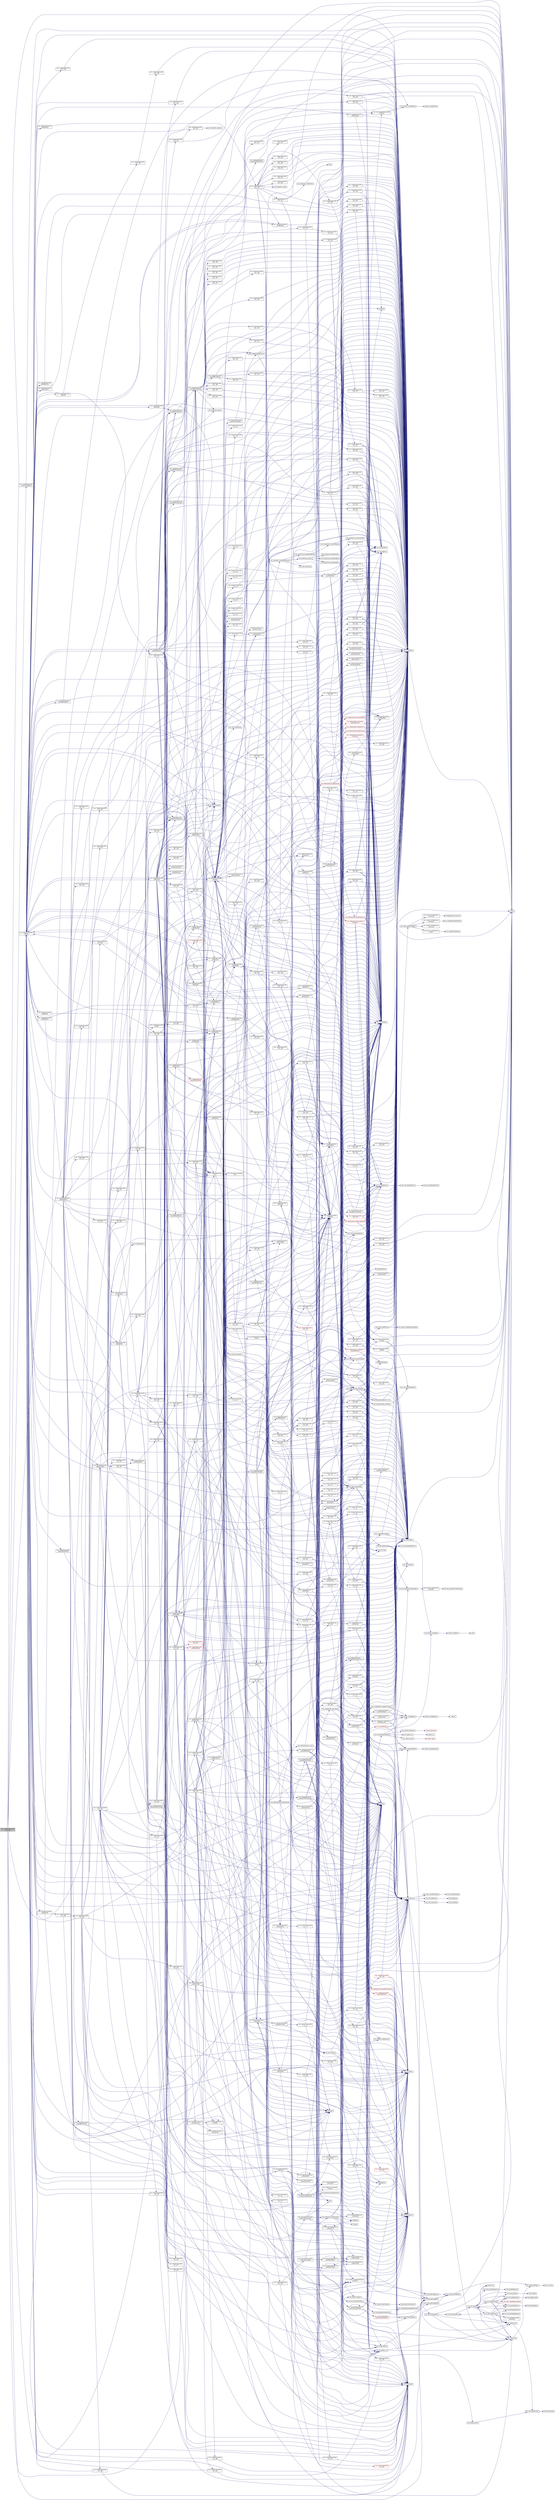 digraph "omc_CodegenSparseFMI_fun__148"
{
  edge [fontname="Helvetica",fontsize="10",labelfontname="Helvetica",labelfontsize="10"];
  node [fontname="Helvetica",fontsize="10",shape=record];
  rankdir="LR";
  Node90059 [label="omc_CodegenSparseFMI\l_fun__148",height=0.2,width=0.4,color="black", fillcolor="grey75", style="filled", fontcolor="black"];
  Node90059 -> Node90060 [color="midnightblue",fontsize="10",style="solid",fontname="Helvetica"];
  Node90060 [label="omc_CodegenSparseFMI\l_daeExp",height=0.2,width=0.4,color="black", fillcolor="white", style="filled",URL="$d1/d2e/_codegen_sparse_f_m_i_8c.html#ab26972f772620810838d527d8554f2ac"];
  Node90060 -> Node90061 [color="midnightblue",fontsize="10",style="solid",fontname="Helvetica"];
  Node90061 [label="omc_Tpl_writeTok",height=0.2,width=0.4,color="black", fillcolor="white", style="filled",URL="$d7/d52/_tpl_8c.html#a1038a57834f028b49f38adc4d5fcd049"];
  Node90061 -> Node90062 [color="midnightblue",fontsize="10",style="solid",fontname="Helvetica"];
  Node90062 [label="strcmp",height=0.2,width=0.4,color="black", fillcolor="white", style="filled",URL="$db/d13/_c_vode_get_8m.html#ab022bbe018438998408fda94a327a547"];
  Node90060 -> Node90063 [color="midnightblue",fontsize="10",style="solid",fontname="Helvetica"];
  Node90063 [label="omc_Tpl_writeStr",height=0.2,width=0.4,color="black", fillcolor="white", style="filled",URL="$d7/d52/_tpl_8c.html#ada57037d1430be632aea182a946c3245"];
  Node90063 -> Node90062 [color="midnightblue",fontsize="10",style="solid",fontname="Helvetica"];
  Node90063 -> Node90064 [color="midnightblue",fontsize="10",style="solid",fontname="Helvetica"];
  Node90064 [label="omc_System_stringFind",height=0.2,width=0.4,color="black", fillcolor="white", style="filled",URL="$d1/d95/_system_8c.html#aaf91a54874eb5ec9ee51361de070f43f"];
  Node90064 -> Node90065 [color="midnightblue",fontsize="10",style="solid",fontname="Helvetica"];
  Node90065 [label="System_stringFind",height=0.2,width=0.4,color="black", fillcolor="white", style="filled",URL="$d8/d28/_compiler_2boot_2build_2system_8h.html#a616f6ee1c9578bea3ee5ecb840b19682"];
  Node90065 -> Node90066 [color="midnightblue",fontsize="10",style="solid",fontname="Helvetica"];
  Node90066 [label="strstr",height=0.2,width=0.4,color="black", fillcolor="white", style="filled",URL="$df/deb/3rd_party_2regex-0_812_2test_2test_8c.html#a1e5ffad39b65fa937afd3ee288ccf877"];
  Node90060 -> Node90067 [color="midnightblue",fontsize="10",style="solid",fontname="Helvetica"];
  Node90067 [label="intString",height=0.2,width=0.4,color="black", fillcolor="white", style="filled",URL="$d2/d57/build_2include_2omc_2c_2meta_2meta__modelica__builtin_8h.html#a751bf2360cb3df6de97811998890b7ea"];
  Node90060 -> Node90068 [color="midnightblue",fontsize="10",style="solid",fontname="Helvetica"];
  Node90068 [label="realString",height=0.2,width=0.4,color="black", fillcolor="white", style="filled",URL="$d2/d57/build_2include_2omc_2c_2meta_2meta__modelica__builtin_8h.html#a87fa8e77dec9dc00c51dc3bada543d0d"];
  Node90060 -> Node90069 [color="midnightblue",fontsize="10",style="solid",fontname="Helvetica"];
  Node90069 [label="omc_CodegenSparseFMI\l_daeExpSconst",height=0.2,width=0.4,color="black", fillcolor="white", style="filled",URL="$d1/d2e/_codegen_sparse_f_m_i_8c.html#af174c0a3e0a098b60ff2658f1d1d2d80"];
  Node90069 -> Node90061 [color="midnightblue",fontsize="10",style="solid",fontname="Helvetica"];
  Node90069 -> Node90070 [color="midnightblue",fontsize="10",style="solid",fontname="Helvetica"];
  Node90070 [label="omc_Util_escapeModelicaString\lToCString",height=0.2,width=0.4,color="black", fillcolor="white", style="filled",URL="$d9/d7c/_compiler_2boot_2build_2util_8c.html#a0f96a57566dff2c80b35326f8c575873"];
  Node90070 -> Node90071 [color="midnightblue",fontsize="10",style="solid",fontname="Helvetica"];
  Node90071 [label="omc_System_escapedString",height=0.2,width=0.4,color="black", fillcolor="white", style="filled",URL="$d1/d95/_system_8c.html#a170d374b1efa7c49852464d3033532fe"];
  Node90071 -> Node90072 [color="midnightblue",fontsize="10",style="solid",fontname="Helvetica"];
  Node90072 [label="System_escapedString",height=0.2,width=0.4,color="black", fillcolor="white", style="filled",URL="$d8/d28/_compiler_2boot_2build_2system_8h.html#aae4f4ade8d6d1432e5d84736552cb4e6"];
  Node90069 -> Node90063 [color="midnightblue",fontsize="10",style="solid",fontname="Helvetica"];
  Node90060 -> Node90073 [color="midnightblue",fontsize="10",style="solid",fontname="Helvetica"];
  Node90073 [label="omc_CodegenSparseFMI\l_fun__518",height=0.2,width=0.4,color="black", fillcolor="white", style="filled",URL="$d1/d2e/_codegen_sparse_f_m_i_8c.html#a67cef318ec953a01d5cc66a289b9335b"];
  Node90073 -> Node90061 [color="midnightblue",fontsize="10",style="solid",fontname="Helvetica"];
  Node90060 -> Node90074 [color="midnightblue",fontsize="10",style="solid",fontname="Helvetica"];
  Node90074 [label="omc_CodegenSparseFMI\l_daeExpCrefRhs",height=0.2,width=0.4,color="black", fillcolor="white", style="filled",URL="$d1/d2e/_codegen_sparse_f_m_i_8c.html#a1c8b7f7c630c2bb7f0ccdfe262bce698"];
  Node90074 -> Node90075 [color="midnightblue",fontsize="10",style="solid",fontname="Helvetica"];
  Node90075 [label="omc_CodegenSparseFMI\l_fun__523",height=0.2,width=0.4,color="black", fillcolor="white", style="filled",URL="$d1/d2e/_codegen_sparse_f_m_i_8c.html#ac21903386a6c12cb7ddc073d1d74c9a8"];
  Node90075 -> Node90076 [color="midnightblue",fontsize="10",style="solid",fontname="Helvetica"];
  Node90076 [label="omc_CodegenSparseFMI\l_daeExpCrefRhs2",height=0.2,width=0.4,color="black", fillcolor="white", style="filled",URL="$d1/d2e/_codegen_sparse_f_m_i_8c.html#a3fceaffa231b419c45cb8edadd4ba04a"];
  Node90076 -> Node90077 [color="midnightblue",fontsize="10",style="solid",fontname="Helvetica"];
  Node90077 [label="omc_CodegenSparseFMI\l_daeExpCrefRhsArrayBox",height=0.2,width=0.4,color="black", fillcolor="white", style="filled",URL="$d1/d2e/_codegen_sparse_f_m_i_8c.html#ac5ada71119621d15152bb6fa353e7154"];
  Node90077 -> Node90078 [color="midnightblue",fontsize="10",style="solid",fontname="Helvetica"];
  Node90078 [label="omc_CodegenSparseFMI\l_fun__536",height=0.2,width=0.4,color="black", fillcolor="white", style="filled",URL="$d1/d2e/_codegen_sparse_f_m_i_8c.html#a121754d4f9254b91062455b675e89948"];
  Node90078 -> Node90079 [color="midnightblue",fontsize="10",style="solid",fontname="Helvetica"];
  Node90079 [label="omc_CodegenSparseFMI\l_expTypeArray",height=0.2,width=0.4,color="black", fillcolor="white", style="filled",URL="$d1/d2e/_codegen_sparse_f_m_i_8c.html#a64dfaa83232c795757108208e84f0850"];
  Node90079 -> Node90080 [color="midnightblue",fontsize="10",style="solid",fontname="Helvetica"];
  Node90080 [label="omc_CodegenSparseFMI\l_expTypeFlag",height=0.2,width=0.4,color="black", fillcolor="white", style="filled",URL="$d1/d2e/_codegen_sparse_f_m_i_8c.html#a6795f6b6f55ae5a0e5b6c4283d5d4a8e"];
  Node90080 -> Node90081 [color="midnightblue",fontsize="10",style="solid",fontname="Helvetica"];
  Node90081 [label="omc_CodegenSparseFMI\l_fun__706",height=0.2,width=0.4,color="black", fillcolor="white", style="filled",URL="$d1/d2e/_codegen_sparse_f_m_i_8c.html#aa99ff9cf4eaae56f2feaa06c84e7dbba"];
  Node90081 -> Node90082 [color="midnightblue",fontsize="10",style="solid",fontname="Helvetica"];
  Node90082 [label="omc_CodegenSparseFMI\l_expTypeShort",height=0.2,width=0.4,color="black", fillcolor="white", style="filled",URL="$d1/d2e/_codegen_sparse_f_m_i_8c.html#a1c2b815a074641365b8540e30d164b5f"];
  Node90082 -> Node90061 [color="midnightblue",fontsize="10",style="solid",fontname="Helvetica"];
  Node90082 -> Node90083 [color="midnightblue",fontsize="10",style="solid",fontname="Helvetica"];
  Node90083 [label="omc_Config_acceptMetaModelica\lGrammar",height=0.2,width=0.4,color="black", fillcolor="white", style="filled",URL="$d1/d5c/_config_8c.html#abbb1ebde9dd1336640d4feb5ef557d9a"];
  Node90083 -> Node90084 [color="midnightblue",fontsize="10",style="solid",fontname="Helvetica"];
  Node90084 [label="omc_Flags_getConfigEnum",height=0.2,width=0.4,color="black", fillcolor="white", style="filled",URL="$d3/db3/_flags_8c.html#add52ff282ca5df852c1905fabb4571c9"];
  Node90084 -> Node90085 [color="midnightblue",fontsize="10",style="solid",fontname="Helvetica"];
  Node90085 [label="omc_Flags_getConfigValue",height=0.2,width=0.4,color="black", fillcolor="white", style="filled",URL="$d3/db3/_flags_8c.html#a96ba70d54b6662cf90933a207c0c6b8e"];
  Node90085 -> Node90086 [color="midnightblue",fontsize="10",style="solid",fontname="Helvetica"];
  Node90086 [label="omc_Flags_loadFlags",height=0.2,width=0.4,color="black", fillcolor="white", style="filled",URL="$d3/db3/_flags_8c.html#a760d66f53b65ac257876ca0f6308f09f"];
  Node90086 -> Node90087 [color="midnightblue",fontsize="10",style="solid",fontname="Helvetica"];
  Node90087 [label="omc_List_fold",height=0.2,width=0.4,color="black", fillcolor="white", style="filled",URL="$da/d72/_compiler_2boot_2build_2list_8c.html#a3ec1ee3a5ff53be9af368e290be09182"];
  Node90082 -> Node90088 [color="midnightblue",fontsize="10",style="solid",fontname="Helvetica"];
  Node90088 [label="omc_CodegenSparseFMI\l_fun__690",height=0.2,width=0.4,color="black", fillcolor="white", style="filled",URL="$d1/d2e/_codegen_sparse_f_m_i_8c.html#a8c8004126dd517e4a134acab7fcc43a5"];
  Node90088 -> Node90061 [color="midnightblue",fontsize="10",style="solid",fontname="Helvetica"];
  Node90082 -> Node90089 [color="midnightblue",fontsize="10",style="solid",fontname="Helvetica"];
  Node90089 [label="omc_ClassInf_getStateName",height=0.2,width=0.4,color="black", fillcolor="white", style="filled",URL="$d4/d47/_class_inf_8c.html#a13bf30a04c4c83a98a949a2fb106aa2a"];
  Node90082 -> Node90090 [color="midnightblue",fontsize="10",style="solid",fontname="Helvetica"];
  Node90090 [label="omc_CodegenUtil_underscorePath",height=0.2,width=0.4,color="black", fillcolor="white", style="filled",URL="$de/d91/_codegen_util_8c.html#a1f1383df613db73164b297470f762459"];
  Node90090 -> Node90091 [color="midnightblue",fontsize="10",style="solid",fontname="Helvetica"];
  Node90091 [label="omc_CodegenUtil_replaceDot\lAndUnderscore",height=0.2,width=0.4,color="black", fillcolor="white", style="filled",URL="$de/d91/_codegen_util_8c.html#a4a3591cd347973b3220fe437765dab23"];
  Node90091 -> Node90092 [color="midnightblue",fontsize="10",style="solid",fontname="Helvetica"];
  Node90092 [label="omc_System_stringReplace",height=0.2,width=0.4,color="black", fillcolor="white", style="filled",URL="$d1/d95/_system_8c.html#a058b959f3f74b2d76bb6b21a01cdddb1"];
  Node90092 -> Node90093 [color="midnightblue",fontsize="10",style="solid",fontname="Helvetica"];
  Node90093 [label="System_stringReplace",height=0.2,width=0.4,color="black", fillcolor="white", style="filled",URL="$d8/d28/_compiler_2boot_2build_2system_8h.html#abd9e4634afacfdd5c965aee4d8662e35"];
  Node90093 -> Node90094 [color="midnightblue",fontsize="10",style="solid",fontname="Helvetica"];
  Node90094 [label="_replace",height=0.2,width=0.4,color="black", fillcolor="white", style="filled",URL="$d0/dfd/printimpl_8c.html#a0ba59718edccbb5a0e203e2c9600a69c"];
  Node90091 -> Node90063 [color="midnightblue",fontsize="10",style="solid",fontname="Helvetica"];
  Node90091 -> Node90095 [color="midnightblue",fontsize="10",style="solid",fontname="Helvetica"];
  Node90095 [label="omc_Tpl_textString",height=0.2,width=0.4,color="black", fillcolor="white", style="filled",URL="$d7/d52/_tpl_8c.html#a3df7e553e36d815ca12207c1b633f741"];
  Node90095 -> Node90096 [color="midnightblue",fontsize="10",style="solid",fontname="Helvetica"];
  Node90096 [label="omc_Print_saveAndClearBuf",height=0.2,width=0.4,color="black", fillcolor="white", style="filled",URL="$dc/d4a/_print_8c.html#a9be4a7e0fd8ef4d0e9a96b6a7d30129b"];
  Node90096 -> Node90097 [color="midnightblue",fontsize="10",style="solid",fontname="Helvetica"];
  Node90097 [label="Print_saveAndClearBuf",height=0.2,width=0.4,color="black", fillcolor="white", style="filled",URL="$db/def/_print_8h.html#afbd06f69772f11802874118538c5e3cb"];
  Node90095 -> Node90098 [color="midnightblue",fontsize="10",style="solid",fontname="Helvetica"];
  Node90098 [label="omc_Tpl_textStringBuf",height=0.2,width=0.4,color="black", fillcolor="white", style="filled",URL="$d7/d52/_tpl_8c.html#a569b285dc7a7a3d881d4a69ee8857b85"];
  Node90098 -> Node90099 [color="midnightblue",fontsize="10",style="solid",fontname="Helvetica"];
  Node90099 [label="omc_Tpl_tokensString",height=0.2,width=0.4,color="black", fillcolor="white", style="filled",URL="$d7/d52/_tpl_8c.html#a2085a822c35dc488683fbb303c0d6546"];
  Node90099 -> Node90100 [color="midnightblue",fontsize="10",style="solid",fontname="Helvetica"];
  Node90100 [label="omc_Tpl_tokString",height=0.2,width=0.4,color="black", fillcolor="white", style="filled",URL="$d7/d52/_tpl_8c.html#aaad1c380626ef433bd8e0102f48743cf"];
  Node90100 -> Node90101 [color="midnightblue",fontsize="10",style="solid",fontname="Helvetica"];
  Node90101 [label="omc_Print_printBufNewLine",height=0.2,width=0.4,color="black", fillcolor="white", style="filled",URL="$dc/d4a/_print_8c.html#a56936142cb06c2610c5c55a0f0672826"];
  Node90101 -> Node90102 [color="midnightblue",fontsize="10",style="solid",fontname="Helvetica"];
  Node90102 [label="Print_printBufNewLine",height=0.2,width=0.4,color="black", fillcolor="white", style="filled",URL="$db/def/_print_8h.html#a3b18f8c254923287e4e0dc39d5c39a3a"];
  Node90100 -> Node90103 [color="midnightblue",fontsize="10",style="solid",fontname="Helvetica"];
  Node90103 [label="omc_Print_getBufLength",height=0.2,width=0.4,color="black", fillcolor="white", style="filled",URL="$dc/d4a/_print_8c.html#a65cb82b6b1bc6acf3a656ef9978109b2"];
  Node90103 -> Node90104 [color="midnightblue",fontsize="10",style="solid",fontname="Helvetica"];
  Node90104 [label="Print_getBufLength",height=0.2,width=0.4,color="black", fillcolor="white", style="filled",URL="$db/def/_print_8h.html#a512282b99288e8ec6b431e7dee78c76f"];
  Node90100 -> Node90105 [color="midnightblue",fontsize="10",style="solid",fontname="Helvetica"];
  Node90105 [label="omc_Print_printBufSpace",height=0.2,width=0.4,color="black", fillcolor="white", style="filled",URL="$dc/d4a/_print_8c.html#a02aa663c225bece7c208406683415d6f"];
  Node90105 -> Node90106 [color="midnightblue",fontsize="10",style="solid",fontname="Helvetica"];
  Node90106 [label="Print_printBufSpace",height=0.2,width=0.4,color="black", fillcolor="white", style="filled",URL="$db/def/_print_8h.html#a494a05754b95d4ded8cf421fe8799495"];
  Node90100 -> Node90107 [color="midnightblue",fontsize="10",style="solid",fontname="Helvetica"];
  Node90107 [label="omc_Print_printBuf",height=0.2,width=0.4,color="black", fillcolor="white", style="filled",URL="$dc/d4a/_print_8c.html#a0814578dcc1618c6b57729067765170b"];
  Node90107 -> Node90108 [color="midnightblue",fontsize="10",style="solid",fontname="Helvetica"];
  Node90108 [label="Print_printBuf",height=0.2,width=0.4,color="black", fillcolor="white", style="filled",URL="$db/def/_print_8h.html#a4e09b57c2e6549226f6669ca20a3cf07"];
  Node90100 -> Node90109 [color="midnightblue",fontsize="10",style="solid",fontname="Helvetica"];
  Node90109 [label="omc_Tpl_stringListString",height=0.2,width=0.4,color="black", fillcolor="white", style="filled",URL="$d7/d52/_tpl_8c.html#aee284774d669dd515363b1fac8b7086c"];
  Node90109 -> Node90062 [color="midnightblue",fontsize="10",style="solid",fontname="Helvetica"];
  Node90109 -> Node90103 [color="midnightblue",fontsize="10",style="solid",fontname="Helvetica"];
  Node90109 -> Node90105 [color="midnightblue",fontsize="10",style="solid",fontname="Helvetica"];
  Node90109 -> Node90107 [color="midnightblue",fontsize="10",style="solid",fontname="Helvetica"];
  Node90109 -> Node90110 [color="midnightblue",fontsize="10",style="solid",fontname="Helvetica"];
  Node90110 [label="omc_Print_hasBufNewLineAtEnd",height=0.2,width=0.4,color="red", fillcolor="white", style="filled",URL="$dc/d4a/_print_8c.html#a688e4a253785b1cd5b77e1a52c1a6dca"];
  Node90109 -> Node90112 [color="midnightblue",fontsize="10",style="solid",fontname="Helvetica"];
  Node90112 [label="omc_Flags_isSet",height=0.2,width=0.4,color="black", fillcolor="white", style="filled",URL="$d3/db3/_flags_8c.html#a34e6591659b1578969141a635ff24042"];
  Node90112 -> Node90086 [color="midnightblue",fontsize="10",style="solid",fontname="Helvetica"];
  Node90109 -> Node90113 [color="midnightblue",fontsize="10",style="solid",fontname="Helvetica"];
  Node90113 [label="omc_Debug_trace",height=0.2,width=0.4,color="black", fillcolor="white", style="filled",URL="$d6/d1d/_compiler_2boot_2build_2debug_8c.html#a465f6e24432a8b1db4c7576ea09e7259"];
  Node90113 -> Node90114 [color="midnightblue",fontsize="10",style="solid",fontname="Helvetica"];
  Node90114 [label="omc_Print_printErrorBuf",height=0.2,width=0.4,color="black", fillcolor="white", style="filled",URL="$dc/d4a/_print_8c.html#a136f27763cbad8fdab9e975d877aff4b"];
  Node90114 -> Node90115 [color="midnightblue",fontsize="10",style="solid",fontname="Helvetica"];
  Node90115 [label="Print_printErrorBuf",height=0.2,width=0.4,color="black", fillcolor="white", style="filled",URL="$db/def/_print_8h.html#ac4ef051f731ad4fd851c45be8d215b4c"];
  Node90100 -> Node90116 [color="midnightblue",fontsize="10",style="solid",fontname="Helvetica"];
  Node90116 [label="omc_Tpl_blockString",height=0.2,width=0.4,color="black", fillcolor="white", style="filled",URL="$d7/d52/_tpl_8c.html#a5439b4832f78013add9b4aa8389f2bdc"];
  Node90116 -> Node90099 [color="midnightblue",fontsize="10",style="solid",fontname="Helvetica"];
  Node90116 -> Node90105 [color="midnightblue",fontsize="10",style="solid",fontname="Helvetica"];
  Node90116 -> Node90103 [color="midnightblue",fontsize="10",style="solid",fontname="Helvetica"];
  Node90116 -> Node90100 [color="midnightblue",fontsize="10",style="solid",fontname="Helvetica"];
  Node90116 -> Node90117 [color="midnightblue",fontsize="10",style="solid",fontname="Helvetica"];
  Node90117 [label="omc_Tpl_iterSeparatorString",height=0.2,width=0.4,color="black", fillcolor="white", style="filled",URL="$d7/d52/_tpl_8c.html#aac82332fb79d7c0b20e59be6a4161452"];
  Node90117 -> Node90100 [color="midnightblue",fontsize="10",style="solid",fontname="Helvetica"];
  Node90116 -> Node90118 [color="midnightblue",fontsize="10",style="solid",fontname="Helvetica"];
  Node90118 [label="omc_Tpl_iterSeparatorAlign\lWrapString",height=0.2,width=0.4,color="black", fillcolor="white", style="filled",URL="$d7/d52/_tpl_8c.html#abf190d9e11ccd80e0749d132287e5052"];
  Node90116 -> Node90119 [color="midnightblue",fontsize="10",style="solid",fontname="Helvetica"];
  Node90119 [label="omc_Tpl_iterAlignWrapString",height=0.2,width=0.4,color="black", fillcolor="white", style="filled",URL="$d7/d52/_tpl_8c.html#a6b1e4c1278b1da42e896a4ea81cc6fd3"];
  Node90116 -> Node90112 [color="midnightblue",fontsize="10",style="solid",fontname="Helvetica"];
  Node90116 -> Node90113 [color="midnightblue",fontsize="10",style="solid",fontname="Helvetica"];
  Node90100 -> Node90120 [color="midnightblue",fontsize="10",style="solid",fontname="Helvetica"];
  Node90120 [label="listReverse",height=0.2,width=0.4,color="black", fillcolor="white", style="filled",URL="$d2/d57/build_2include_2omc_2c_2meta_2meta__modelica__builtin_8h.html#a81001ba45c298ade27540edd2589777c"];
  Node90100 -> Node90112 [color="midnightblue",fontsize="10",style="solid",fontname="Helvetica"];
  Node90100 -> Node90113 [color="midnightblue",fontsize="10",style="solid",fontname="Helvetica"];
  Node90098 -> Node90120 [color="midnightblue",fontsize="10",style="solid",fontname="Helvetica"];
  Node90098 -> Node90112 [color="midnightblue",fontsize="10",style="solid",fontname="Helvetica"];
  Node90098 -> Node90113 [color="midnightblue",fontsize="10",style="solid",fontname="Helvetica"];
  Node90095 -> Node90121 [color="midnightblue",fontsize="10",style="solid",fontname="Helvetica"];
  Node90121 [label="omc_Print_getString",height=0.2,width=0.4,color="black", fillcolor="white", style="filled",URL="$dc/d4a/_print_8c.html#a24f4e5ba012abc81ac68e0c3bfb3dfcb"];
  Node90121 -> Node90122 [color="midnightblue",fontsize="10",style="solid",fontname="Helvetica"];
  Node90122 [label="Print_getString",height=0.2,width=0.4,color="black", fillcolor="white", style="filled",URL="$db/def/_print_8h.html#adc535a7680da761472c50a3613eba8d7"];
  Node90095 -> Node90123 [color="midnightblue",fontsize="10",style="solid",fontname="Helvetica"];
  Node90123 [label="omc_Print_restoreBuf",height=0.2,width=0.4,color="black", fillcolor="white", style="filled",URL="$dc/d4a/_print_8c.html#ab5cdbbbaeeac69f9d76f10b1354c7ba2"];
  Node90123 -> Node90124 [color="midnightblue",fontsize="10",style="solid",fontname="Helvetica"];
  Node90124 [label="Print_restoreBuf",height=0.2,width=0.4,color="black", fillcolor="white", style="filled",URL="$db/def/_print_8h.html#a30efd8fc4a8cb13b594cb63bcac9407c"];
  Node90095 -> Node90112 [color="midnightblue",fontsize="10",style="solid",fontname="Helvetica"];
  Node90095 -> Node90113 [color="midnightblue",fontsize="10",style="solid",fontname="Helvetica"];
  Node90091 -> Node90125 [color="midnightblue",fontsize="10",style="solid",fontname="Helvetica"];
  Node90125 [label="omc_System_unquoteIdentifier",height=0.2,width=0.4,color="black", fillcolor="white", style="filled",URL="$d1/d95/_system_8c.html#ac678e26dc7e5e44c5a62fa720045ba0b"];
  Node90125 -> Node90126 [color="midnightblue",fontsize="10",style="solid",fontname="Helvetica"];
  Node90126 [label="System_unquoteIdentifier",height=0.2,width=0.4,color="black", fillcolor="white", style="filled",URL="$d8/d28/_compiler_2boot_2build_2system_8h.html#a2a6d691709998419f6ae991b9e754117"];
  Node90090 -> Node90061 [color="midnightblue",fontsize="10",style="solid",fontname="Helvetica"];
  Node90081 -> Node90127 [color="midnightblue",fontsize="10",style="solid",fontname="Helvetica"];
  Node90127 [label="omc_CodegenSparseFMI\l_fun__704",height=0.2,width=0.4,color="black", fillcolor="white", style="filled",URL="$d1/d2e/_codegen_sparse_f_m_i_8c.html#a819b0e086f2b4da0737832abca63ffed"];
  Node90127 -> Node90061 [color="midnightblue",fontsize="10",style="solid",fontname="Helvetica"];
  Node90127 -> Node90082 [color="midnightblue",fontsize="10",style="solid",fontname="Helvetica"];
  Node90127 -> Node90128 [color="midnightblue",fontsize="10",style="solid",fontname="Helvetica"];
  Node90128 [label="omc_CodegenSparseFMI\l_fun__703",height=0.2,width=0.4,color="black", fillcolor="white", style="filled",URL="$d1/d2e/_codegen_sparse_f_m_i_8c.html#aac64164dc707a7060695b16289c95363"];
  Node90128 -> Node90061 [color="midnightblue",fontsize="10",style="solid",fontname="Helvetica"];
  Node90128 -> Node90089 [color="midnightblue",fontsize="10",style="solid",fontname="Helvetica"];
  Node90128 -> Node90090 [color="midnightblue",fontsize="10",style="solid",fontname="Helvetica"];
  Node90128 -> Node90082 [color="midnightblue",fontsize="10",style="solid",fontname="Helvetica"];
  Node90081 -> Node90061 [color="midnightblue",fontsize="10",style="solid",fontname="Helvetica"];
  Node90081 -> Node90129 [color="midnightblue",fontsize="10",style="solid",fontname="Helvetica"];
  Node90129 [label="omc_CodegenSparseFMI\l_fun__705",height=0.2,width=0.4,color="black", fillcolor="white", style="filled",URL="$d1/d2e/_codegen_sparse_f_m_i_8c.html#a92271e2ad4042c0e75f2a0f81f09aed9"];
  Node90129 -> Node90082 [color="midnightblue",fontsize="10",style="solid",fontname="Helvetica"];
  Node90129 -> Node90061 [color="midnightblue",fontsize="10",style="solid",fontname="Helvetica"];
  Node90129 -> Node90080 [color="midnightblue",fontsize="10",style="solid",fontname="Helvetica"];
  Node90078 -> Node90130 [color="midnightblue",fontsize="10",style="solid",fontname="Helvetica"];
  Node90130 [label="omc_CodegenSparseFMI\l_tempDecl",height=0.2,width=0.4,color="black", fillcolor="white", style="filled",URL="$d1/d2e/_codegen_sparse_f_m_i_8c.html#a41b68e3e9765b2d8afc8ce6102197450"];
  Node90130 -> Node90061 [color="midnightblue",fontsize="10",style="solid",fontname="Helvetica"];
  Node90130 -> Node90131 [color="midnightblue",fontsize="10",style="solid",fontname="Helvetica"];
  Node90131 [label="omc_System_tmpTick",height=0.2,width=0.4,color="black", fillcolor="white", style="filled",URL="$d1/d95/_system_8c.html#abfcc4960d3ab4c6a88ea3a5d34d8ffe8"];
  Node90131 -> Node90132 [color="midnightblue",fontsize="10",style="solid",fontname="Helvetica"];
  Node90132 [label="omc_System_tmpTickIndex",height=0.2,width=0.4,color="black", fillcolor="white", style="filled",URL="$d1/d95/_system_8c.html#a20b3030a9ff040efb53eeaa6f1f0eb5e"];
  Node90132 -> Node90133 [color="midnightblue",fontsize="10",style="solid",fontname="Helvetica"];
  Node90133 [label="SystemImpl_tmpTickIndex",height=0.2,width=0.4,color="black", fillcolor="white", style="filled",URL="$d8/d28/_compiler_2boot_2build_2system_8h.html#a90c145e300ea9097787a310b2ba0deda"];
  Node90130 -> Node90063 [color="midnightblue",fontsize="10",style="solid",fontname="Helvetica"];
  Node90130 -> Node90067 [color="midnightblue",fontsize="10",style="solid",fontname="Helvetica"];
  Node90130 -> Node90134 [color="midnightblue",fontsize="10",style="solid",fontname="Helvetica"];
  Node90134 [label="omc_CodegenSparseFMI\l_fun__683",height=0.2,width=0.4,color="black", fillcolor="white", style="filled",URL="$d1/d2e/_codegen_sparse_f_m_i_8c.html#adb1f709f6ee5a3c64e0cb81045966ea2"];
  Node90134 -> Node90135 [color="midnightblue",fontsize="10",style="solid",fontname="Helvetica"];
  Node90135 [label="stringHashDjb2Mod",height=0.2,width=0.4,color="black", fillcolor="white", style="filled",URL="$d2/d57/build_2include_2omc_2c_2meta_2meta__modelica__builtin_8h.html#a71a925de64a6f26ca5ef2903b616e73d"];
  Node90134 -> Node90062 [color="midnightblue",fontsize="10",style="solid",fontname="Helvetica"];
  Node90134 -> Node90136 [color="midnightblue",fontsize="10",style="solid",fontname="Helvetica"];
  Node90136 [label="omc_Tpl_pushBlock",height=0.2,width=0.4,color="black", fillcolor="white", style="filled",URL="$d7/d52/_tpl_8c.html#a99d6bda0846441f21c5081261888085a"];
  Node90134 -> Node90061 [color="midnightblue",fontsize="10",style="solid",fontname="Helvetica"];
  Node90134 -> Node90137 [color="midnightblue",fontsize="10",style="solid",fontname="Helvetica"];
  Node90137 [label="omc_Tpl_writeText",height=0.2,width=0.4,color="black", fillcolor="white", style="filled",URL="$d7/d52/_tpl_8c.html#a7e5a397e973cf3de37af50d58cbb789f"];
  Node90134 -> Node90138 [color="midnightblue",fontsize="10",style="solid",fontname="Helvetica"];
  Node90138 [label="omc_Tpl_popBlock",height=0.2,width=0.4,color="black", fillcolor="white", style="filled",URL="$d7/d52/_tpl_8c.html#a6cf6c8514535aa47abb9ff6badd4f6a5"];
  Node90130 -> Node90137 [color="midnightblue",fontsize="10",style="solid",fontname="Helvetica"];
  Node90078 -> Node90095 [color="midnightblue",fontsize="10",style="solid",fontname="Helvetica"];
  Node90078 -> Node90139 [color="midnightblue",fontsize="10",style="solid",fontname="Helvetica"];
  Node90139 [label="listLength",height=0.2,width=0.4,color="black", fillcolor="white", style="filled",URL="$d2/d57/build_2include_2omc_2c_2meta_2meta__modelica__builtin_8h.html#a6983369f3c3e3e8cc41ac483c9a9baf1"];
  Node90078 -> Node90063 [color="midnightblue",fontsize="10",style="solid",fontname="Helvetica"];
  Node90078 -> Node90067 [color="midnightblue",fontsize="10",style="solid",fontname="Helvetica"];
  Node90078 -> Node90140 [color="midnightblue",fontsize="10",style="solid",fontname="Helvetica"];
  Node90140 [label="omc_Tpl_pushIter",height=0.2,width=0.4,color="black", fillcolor="white", style="filled",URL="$d7/d52/_tpl_8c.html#a79ae8e0232bfdb080d90e9f7890dc199"];
  Node90078 -> Node90141 [color="midnightblue",fontsize="10",style="solid",fontname="Helvetica"];
  Node90141 [label="omc_CodegenSparseFMI\l_lm__535",height=0.2,width=0.4,color="black", fillcolor="white", style="filled",URL="$d1/d2e/_codegen_sparse_f_m_i_8c.html#a0cc17a02391ca8d1c517dbb95fd9ffd6"];
  Node90141 -> Node90142 [color="midnightblue",fontsize="10",style="solid",fontname="Helvetica"];
  Node90142 [label="omc_CodegenSparseFMI\l_dimension",height=0.2,width=0.4,color="black", fillcolor="white", style="filled",URL="$d1/d2e/_codegen_sparse_f_m_i_8c.html#ae8cd650b009691f6530a5710a8c7226a"];
  Node90142 -> Node90063 [color="midnightblue",fontsize="10",style="solid",fontname="Helvetica"];
  Node90142 -> Node90067 [color="midnightblue",fontsize="10",style="solid",fontname="Helvetica"];
  Node90142 -> Node90061 [color="midnightblue",fontsize="10",style="solid",fontname="Helvetica"];
  Node90141 -> Node90143 [color="midnightblue",fontsize="10",style="solid",fontname="Helvetica"];
  Node90143 [label="omc_Tpl_nextIter",height=0.2,width=0.4,color="black", fillcolor="white", style="filled",URL="$d7/d52/_tpl_8c.html#ae3c38d796bafc525ba51ed985d39c720"];
  Node90078 -> Node90144 [color="midnightblue",fontsize="10",style="solid",fontname="Helvetica"];
  Node90144 [label="omc_Tpl_popIter",height=0.2,width=0.4,color="black", fillcolor="white", style="filled",URL="$d7/d52/_tpl_8c.html#abda700a6d3553ffecd4d194dea81a179"];
  Node90078 -> Node90082 [color="midnightblue",fontsize="10",style="solid",fontname="Helvetica"];
  Node90078 -> Node90137 [color="midnightblue",fontsize="10",style="solid",fontname="Helvetica"];
  Node90078 -> Node90061 [color="midnightblue",fontsize="10",style="solid",fontname="Helvetica"];
  Node90078 -> Node90145 [color="midnightblue",fontsize="10",style="solid",fontname="Helvetica"];
  Node90145 [label="omc_CodegenSparseFMI\l_arrayCrefCStr",height=0.2,width=0.4,color="black", fillcolor="white", style="filled",URL="$d1/d2e/_codegen_sparse_f_m_i_8c.html#ac511a5eb194ff694eb0a1d79e1a6c1a0"];
  Node90145 -> Node90061 [color="midnightblue",fontsize="10",style="solid",fontname="Helvetica"];
  Node90145 -> Node90146 [color="midnightblue",fontsize="10",style="solid",fontname="Helvetica"];
  Node90146 [label="omc_CodegenSparseFMI\l_arrayCrefCStr2",height=0.2,width=0.4,color="black", fillcolor="white", style="filled",URL="$d1/d2e/_codegen_sparse_f_m_i_8c.html#a2eae96c271500f6a4b91732dd4d2b9ae"];
  Node90146 -> Node90125 [color="midnightblue",fontsize="10",style="solid",fontname="Helvetica"];
  Node90146 -> Node90063 [color="midnightblue",fontsize="10",style="solid",fontname="Helvetica"];
  Node90146 -> Node90147 [color="midnightblue",fontsize="10",style="solid",fontname="Helvetica"];
  Node90147 [label="omc_CodegenSparseFMI\l_subscriptsToCStr2",height=0.2,width=0.4,color="red", fillcolor="white", style="filled",URL="$d1/d2e/_codegen_sparse_f_m_i_8c.html#afbab74c2b626dba7319b3777c0085661"];
  Node90147 -> Node90140 [color="midnightblue",fontsize="10",style="solid",fontname="Helvetica"];
  Node90147 -> Node90144 [color="midnightblue",fontsize="10",style="solid",fontname="Helvetica"];
  Node90146 -> Node90061 [color="midnightblue",fontsize="10",style="solid",fontname="Helvetica"];
  Node90076 -> Node90150 [color="midnightblue",fontsize="10",style="solid",fontname="Helvetica"];
  Node90150 [label="omc_CodegenSparseFMI\l_fun__530",height=0.2,width=0.4,color="black", fillcolor="white", style="filled",URL="$d1/d2e/_codegen_sparse_f_m_i_8c.html#adafc20d2b20410209532669c9b45ae16"];
  Node90150 -> Node90151 [color="midnightblue",fontsize="10",style="solid",fontname="Helvetica"];
  Node90151 [label="omc_SimCodeFunctionUtil\l_crefIsScalar",height=0.2,width=0.4,color="black", fillcolor="white", style="filled",URL="$d4/d6b/_sim_code_function_util_8c.html#a55a3b6e0d9d28b3f09202429b8cdd5e2"];
  Node90151 -> Node90152 [color="midnightblue",fontsize="10",style="solid",fontname="Helvetica"];
  Node90152 [label="omc_SimCodeFunctionUtil\l_inFunctionContext",height=0.2,width=0.4,color="black", fillcolor="white", style="filled",URL="$d4/d6b/_sim_code_function_util_8c.html#a5dbdff2bcab94c16861a459388614408"];
  Node90151 -> Node90153 [color="midnightblue",fontsize="10",style="solid",fontname="Helvetica"];
  Node90153 [label="omc_ComponentReference\l_crefLastSubs",height=0.2,width=0.4,color="black", fillcolor="white", style="filled",URL="$d9/d14/_component_reference_8c.html#a3f6103afac7dca99c57aa2db9673bd27"];
  Node90151 -> Node90112 [color="midnightblue",fontsize="10",style="solid",fontname="Helvetica"];
  Node90151 -> Node90154 [color="midnightblue",fontsize="10",style="solid",fontname="Helvetica"];
  Node90154 [label="omc_ComponentReference\l_crefHasScalarSubscripts",height=0.2,width=0.4,color="black", fillcolor="white", style="filled",URL="$d9/d14/_component_reference_8c.html#a6b0e1fecfd57ba5e9ad1b64d47caf553"];
  Node90154 -> Node90153 [color="midnightblue",fontsize="10",style="solid",fontname="Helvetica"];
  Node90154 -> Node90155 [color="midnightblue",fontsize="10",style="solid",fontname="Helvetica"];
  Node90155 [label="omc_Expression_subscript\lConstants",height=0.2,width=0.4,color="black", fillcolor="white", style="filled",URL="$d1/d08/_expression_8c.html#a5ff6627ae2c8b6d4dd46cf1ff5cf2873"];
  Node90154 -> Node90156 [color="midnightblue",fontsize="10",style="solid",fontname="Helvetica"];
  Node90156 [label="omc_ComponentReference\l_crefLastType",height=0.2,width=0.4,color="black", fillcolor="white", style="filled",URL="$d9/d14/_component_reference_8c.html#a4cbfe93b088d5e37d7d9bbd8c886f54d"];
  Node90154 -> Node90157 [color="midnightblue",fontsize="10",style="solid",fontname="Helvetica"];
  Node90157 [label="omc_Expression_arrayDimension",height=0.2,width=0.4,color="black", fillcolor="white", style="filled",URL="$d1/d08/_expression_8c.html#a2a1eb1eb06654bbf7faa4000e0c7cbf3"];
  Node90154 -> Node90139 [color="midnightblue",fontsize="10",style="solid",fontname="Helvetica"];
  Node90154 -> Node90158 [color="midnightblue",fontsize="10",style="solid",fontname="Helvetica"];
  Node90158 [label="void",height=0.2,width=0.4,color="black", fillcolor="white", style="filled",URL="$d1/dd1/3rd_party_2gc_2include_2gc_8h.html#acacfa47efcc44a29f7bb7d98f2a000f8"];
  Node90151 -> Node90159 [color="midnightblue",fontsize="10",style="solid",fontname="Helvetica"];
  Node90159 [label="omc_ComponentReference\l_crefHaveSubs",height=0.2,width=0.4,color="black", fillcolor="white", style="filled",URL="$d9/d14/_component_reference_8c.html#ab27cd80203a3eb7aed5caf370074271b"];
  Node90159 -> Node90064 [color="midnightblue",fontsize="10",style="solid",fontname="Helvetica"];
  Node90159 -> Node90159 [color="midnightblue",fontsize="10",style="solid",fontname="Helvetica"];
  Node90159 -> Node90158 [color="midnightblue",fontsize="10",style="solid",fontname="Helvetica"];
  Node90150 -> Node90160 [color="midnightblue",fontsize="10",style="solid",fontname="Helvetica"];
  Node90160 [label="omc_CodegenSparseFMI\l_fun__529",height=0.2,width=0.4,color="black", fillcolor="white", style="filled",URL="$d1/d2e/_codegen_sparse_f_m_i_8c.html#ada6544d8afd6465616d7ca1d6cf35919"];
  Node90160 -> Node90161 [color="midnightblue",fontsize="10",style="solid",fontname="Helvetica"];
  Node90161 [label="omc_SimCodeFunctionUtil\l_crefSubIsScalar",height=0.2,width=0.4,color="black", fillcolor="white", style="filled",URL="$d4/d6b/_sim_code_function_util_8c.html#a3fe97e4dda7791b1b4a85ef37c08432d"];
  Node90161 -> Node90162 [color="midnightblue",fontsize="10",style="solid",fontname="Helvetica"];
  Node90162 [label="omc_ComponentReference\l_crefSubs",height=0.2,width=0.4,color="black", fillcolor="white", style="filled",URL="$d9/d14/_component_reference_8c.html#a61a4b427dc6a1a1498d05f7d0afa3a72"];
  Node90162 -> Node90162 [color="midnightblue",fontsize="10",style="solid",fontname="Helvetica"];
  Node90162 -> Node90163 [color="midnightblue",fontsize="10",style="solid",fontname="Helvetica"];
  Node90163 [label="listAppend",height=0.2,width=0.4,color="black", fillcolor="white", style="filled",URL="$d2/d57/build_2include_2omc_2c_2meta_2meta__modelica__builtin_8h.html#a56b7e8a835b2d388f5984ca7378bc1ec"];
  Node90161 -> Node90164 [color="midnightblue",fontsize="10",style="solid",fontname="Helvetica"];
  Node90164 [label="omc_SimCodeFunctionUtil\l_subsToScalar",height=0.2,width=0.4,color="black", fillcolor="white", style="filled",URL="$d4/d6b/_sim_code_function_util_8c.html#ab8acad4c1fcad4770eb513f79038154e"];
  Node90160 -> Node90165 [color="midnightblue",fontsize="10",style="solid",fontname="Helvetica"];
  Node90165 [label="omc_CodegenSparseFMI\l_fun__527",height=0.2,width=0.4,color="black", fillcolor="white", style="filled",URL="$d1/d2e/_codegen_sparse_f_m_i_8c.html#a062276f7c90fb95feb046a083d2af7d3"];
  Node90165 -> Node90166 [color="midnightblue",fontsize="10",style="solid",fontname="Helvetica"];
  Node90166 [label="omc_CodegenSparseFMI\l_contextArrayCref",height=0.2,width=0.4,color="black", fillcolor="white", style="filled",URL="$d1/d2e/_codegen_sparse_f_m_i_8c.html#ad34ca042a7daae06a40d75815b95d2ce"];
  Node90166 -> Node90167 [color="midnightblue",fontsize="10",style="solid",fontname="Helvetica"];
  Node90167 [label="omc_CodegenSparseFMI\l_fun__203",height=0.2,width=0.4,color="red", fillcolor="white", style="filled",URL="$d1/d2e/_codegen_sparse_f_m_i_8c.html#a72e44c4b0be7fd2b8711758814a519e9"];
  Node90167 -> Node90061 [color="midnightblue",fontsize="10",style="solid",fontname="Helvetica"];
  Node90167 -> Node90145 [color="midnightblue",fontsize="10",style="solid",fontname="Helvetica"];
  Node90165 -> Node90079 [color="midnightblue",fontsize="10",style="solid",fontname="Helvetica"];
  Node90165 -> Node90130 [color="midnightblue",fontsize="10",style="solid",fontname="Helvetica"];
  Node90165 -> Node90095 [color="midnightblue",fontsize="10",style="solid",fontname="Helvetica"];
  Node90165 -> Node90162 [color="midnightblue",fontsize="10",style="solid",fontname="Helvetica"];
  Node90165 -> Node90169 [color="midnightblue",fontsize="10",style="solid",fontname="Helvetica"];
  Node90169 [label="omc_CodegenSparseFMI\l_daeExpCrefRhsIndexSpec",height=0.2,width=0.4,color="black", fillcolor="white", style="filled",URL="$d1/d2e/_codegen_sparse_f_m_i_8c.html#a59bd853630272057ead85a3b58914019"];
  Node90169 -> Node90139 [color="midnightblue",fontsize="10",style="solid",fontname="Helvetica"];
  Node90169 -> Node90063 [color="midnightblue",fontsize="10",style="solid",fontname="Helvetica"];
  Node90169 -> Node90067 [color="midnightblue",fontsize="10",style="solid",fontname="Helvetica"];
  Node90169 -> Node90140 [color="midnightblue",fontsize="10",style="solid",fontname="Helvetica"];
  Node90169 -> Node90170 [color="midnightblue",fontsize="10",style="solid",fontname="Helvetica"];
  Node90170 [label="omc_CodegenSparseFMI\l_lm__533",height=0.2,width=0.4,color="red", fillcolor="white", style="filled",URL="$d1/d2e/_codegen_sparse_f_m_i_8c.html#a75ebc61d138bcbb2b1fc08805df10b40"];
  Node90170 -> Node90143 [color="midnightblue",fontsize="10",style="solid",fontname="Helvetica"];
  Node90169 -> Node90144 [color="midnightblue",fontsize="10",style="solid",fontname="Helvetica"];
  Node90169 -> Node90130 [color="midnightblue",fontsize="10",style="solid",fontname="Helvetica"];
  Node90169 -> Node90061 [color="midnightblue",fontsize="10",style="solid",fontname="Helvetica"];
  Node90169 -> Node90137 [color="midnightblue",fontsize="10",style="solid",fontname="Helvetica"];
  Node90165 -> Node90061 [color="midnightblue",fontsize="10",style="solid",fontname="Helvetica"];
  Node90165 -> Node90137 [color="midnightblue",fontsize="10",style="solid",fontname="Helvetica"];
  Node90165 -> Node90172 [color="midnightblue",fontsize="10",style="solid",fontname="Helvetica"];
  Node90172 [label="omc_ComponentReference\l_crefStripLastSubs",height=0.2,width=0.4,color="black", fillcolor="white", style="filled",URL="$d9/d14/_component_reference_8c.html#a98a8360029d5518fb72089f8e09a1053"];
  Node90172 -> Node90173 [color="midnightblue",fontsize="10",style="solid",fontname="Helvetica"];
  Node90173 [label="omc_ComponentReference\l_makeCrefIdent",height=0.2,width=0.4,color="black", fillcolor="white", style="filled",URL="$d9/d14/_component_reference_8c.html#a99f05249d0101f2fc925a24367484623"];
  Node90172 -> Node90172 [color="midnightblue",fontsize="10",style="solid",fontname="Helvetica"];
  Node90172 -> Node90174 [color="midnightblue",fontsize="10",style="solid",fontname="Helvetica"];
  Node90174 [label="omc_ComponentReference\l_makeCrefQual",height=0.2,width=0.4,color="black", fillcolor="white", style="filled",URL="$d9/d14/_component_reference_8c.html#a7432b89e50552d0f7590711f64ca96e8"];
  Node90165 -> Node90175 [color="midnightblue",fontsize="10",style="solid",fontname="Helvetica"];
  Node90175 [label="omc_CodegenSparseFMI\l_contextCref",height=0.2,width=0.4,color="black", fillcolor="white", style="filled",URL="$d1/d2e/_codegen_sparse_f_m_i_8c.html#ab493323c2f5e160c78a45d11d7805406"];
  Node90175 -> Node90176 [color="midnightblue",fontsize="10",style="solid",fontname="Helvetica"];
  Node90176 [label="omc_CodegenSparseFMI\l_fun__179",height=0.2,width=0.4,color="black", fillcolor="white", style="filled",URL="$d1/d2e/_codegen_sparse_f_m_i_8c.html#aeaf3383f717379accd0391a45f02b780"];
  Node90176 -> Node90061 [color="midnightblue",fontsize="10",style="solid",fontname="Helvetica"];
  Node90176 -> Node90177 [color="midnightblue",fontsize="10",style="solid",fontname="Helvetica"];
  Node90177 [label="omc_CodegenSparseFMI\l_crefStr",height=0.2,width=0.4,color="black", fillcolor="white", style="filled",URL="$d1/d2e/_codegen_sparse_f_m_i_8c.html#aee65f4ea4fecf662864ce59800cb8248"];
  Node90177 -> Node90063 [color="midnightblue",fontsize="10",style="solid",fontname="Helvetica"];
  Node90177 -> Node90178 [color="midnightblue",fontsize="10",style="solid",fontname="Helvetica"];
  Node90178 [label="omc_CodegenSparseFMI\l_subscriptsStr",height=0.2,width=0.4,color="black", fillcolor="white", style="filled",URL="$d1/d2e/_codegen_sparse_f_m_i_8c.html#a4c5c0a822d0d62ad19094ea732c51403"];
  Node90178 -> Node90061 [color="midnightblue",fontsize="10",style="solid",fontname="Helvetica"];
  Node90178 -> Node90140 [color="midnightblue",fontsize="10",style="solid",fontname="Helvetica"];
  Node90178 -> Node90179 [color="midnightblue",fontsize="10",style="solid",fontname="Helvetica"];
  Node90179 [label="omc_CodegenSparseFMI\l_lm__200",height=0.2,width=0.4,color="black", fillcolor="white", style="filled",URL="$d1/d2e/_codegen_sparse_f_m_i_8c.html#ac9638d7a3c508a618a37ef4d721f78b4"];
  Node90179 -> Node90180 [color="midnightblue",fontsize="10",style="solid",fontname="Helvetica"];
  Node90180 [label="omc_CodegenUtil_subscriptStr",height=0.2,width=0.4,color="black", fillcolor="white", style="filled",URL="$de/d91/_codegen_util_8c.html#aa3323711c0ac6308b5b82ee9c611d4b1"];
  Node90180 -> Node90063 [color="midnightblue",fontsize="10",style="solid",fontname="Helvetica"];
  Node90180 -> Node90067 [color="midnightblue",fontsize="10",style="solid",fontname="Helvetica"];
  Node90180 -> Node90181 [color="midnightblue",fontsize="10",style="solid",fontname="Helvetica"];
  Node90181 [label="omc_CodegenUtil_dotPath",height=0.2,width=0.4,color="black", fillcolor="white", style="filled",URL="$de/d91/_codegen_util_8c.html#a7fddee9a3181f8239dd809b1aca67c78"];
  Node90181 -> Node90063 [color="midnightblue",fontsize="10",style="solid",fontname="Helvetica"];
  Node90181 -> Node90061 [color="midnightblue",fontsize="10",style="solid",fontname="Helvetica"];
  Node90180 -> Node90182 [color="midnightblue",fontsize="10",style="solid",fontname="Helvetica"];
  Node90182 [label="omc_ExpressionDump\l_printExpStr",height=0.2,width=0.4,color="black", fillcolor="white", style="filled",URL="$d8/d16/_expression_dump_8c.html#ab1b14f2e6c847006a4235d1905bb2637"];
  Node90182 -> Node90183 [color="midnightblue",fontsize="10",style="solid",fontname="Helvetica"];
  Node90183 [label="omc_Tpl_tplString2",height=0.2,width=0.4,color="red", fillcolor="white", style="filled",URL="$d7/d52/_tpl_8c.html#a19e668217f7d6c0b176843e40633cae2"];
  Node90183 -> Node90184 [color="midnightblue",fontsize="10",style="solid",fontname="Helvetica"];
  Node90184 [label="omc_Error_getNumErrorMessages",height=0.2,width=0.4,color="black", fillcolor="white", style="filled",URL="$db/da1/_compiler_2boot_2build_2error_8c.html#a6f9ff3d03e91883492e13af7fbc088ff"];
  Node90184 -> Node90185 [color="midnightblue",fontsize="10",style="solid",fontname="Helvetica"];
  Node90185 [label="omc_ErrorExt_getNumError\lMessages",height=0.2,width=0.4,color="black", fillcolor="white", style="filled",URL="$d4/dce/_error_ext_8c.html#a0195f83af0487b3e7bf35deb4225e582"];
  Node90185 -> Node90186 [color="midnightblue",fontsize="10",style="solid",fontname="Helvetica"];
  Node90186 [label="ErrorImpl__getNumErrorMessages",height=0.2,width=0.4,color="black", fillcolor="white", style="filled",URL="$d1/d40/boot_2build_2_error_ext_8h.html#a1206137921767ad0e49abe96adf7b5e3"];
  Node90183 -> Node90188 [color="midnightblue",fontsize="10",style="solid",fontname="Helvetica"];
  Node90188 [label="omc_Tpl_failIfTrue",height=0.2,width=0.4,color="black", fillcolor="white", style="filled",URL="$d7/d52/_tpl_8c.html#a4c5af303d93cb4cea7b309b336519c31"];
  Node90183 -> Node90095 [color="midnightblue",fontsize="10",style="solid",fontname="Helvetica"];
  Node90180 -> Node90061 [color="midnightblue",fontsize="10",style="solid",fontname="Helvetica"];
  Node90180 -> Node90189 [color="midnightblue",fontsize="10",style="solid",fontname="Helvetica"];
  Node90189 [label="omc_CodegenUtil_escapeCComments",height=0.2,width=0.4,color="black", fillcolor="white", style="filled",URL="$de/d91/_codegen_util_8c.html#a2f526a7e92232b4198f168fce96d377d"];
  Node90189 -> Node90092 [color="midnightblue",fontsize="10",style="solid",fontname="Helvetica"];
  Node90189 -> Node90063 [color="midnightblue",fontsize="10",style="solid",fontname="Helvetica"];
  Node90179 -> Node90143 [color="midnightblue",fontsize="10",style="solid",fontname="Helvetica"];
  Node90178 -> Node90144 [color="midnightblue",fontsize="10",style="solid",fontname="Helvetica"];
  Node90177 -> Node90062 [color="midnightblue",fontsize="10",style="solid",fontname="Helvetica"];
  Node90177 -> Node90061 [color="midnightblue",fontsize="10",style="solid",fontname="Helvetica"];
  Node90177 -> Node90177 [color="midnightblue",fontsize="10",style="solid",fontname="Helvetica"];
  Node90176 -> Node90190 [color="midnightblue",fontsize="10",style="solid",fontname="Helvetica"];
  Node90190 [label="omc_CodegenSparseFMI_cref",height=0.2,width=0.4,color="black", fillcolor="white", style="filled",URL="$d1/d2e/_codegen_sparse_f_m_i_8c.html#aed9d3c7b366610636e408303fb3049d4"];
  Node90190 -> Node90062 [color="midnightblue",fontsize="10",style="solid",fontname="Helvetica"];
  Node90190 -> Node90061 [color="midnightblue",fontsize="10",style="solid",fontname="Helvetica"];
  Node90190 -> Node90191 [color="midnightblue",fontsize="10",style="solid",fontname="Helvetica"];
  Node90191 [label="omc_CodegenSparseFMI\l_crefToCStr",height=0.2,width=0.4,color="black", fillcolor="white", style="filled",URL="$d1/d2e/_codegen_sparse_f_m_i_8c.html#a4b5f96908bb1ac251a7d59310fae3886"];
  Node90191 -> Node90137 [color="midnightblue",fontsize="10",style="solid",fontname="Helvetica"];
  Node90191 -> Node90192 [color="midnightblue",fontsize="10",style="solid",fontname="Helvetica"];
  Node90192 [label="omc_CodegenSparseFMI\l_fun__187",height=0.2,width=0.4,color="black", fillcolor="white", style="filled",URL="$d1/d2e/_codegen_sparse_f_m_i_8c.html#a6215f0e8199a8c5c78636e7aa6d769e7"];
  Node90192 -> Node90193 [color="midnightblue",fontsize="10",style="solid",fontname="Helvetica"];
  Node90193 [label="omc_CodegenSparseFMI\l_subscriptsToCStr",height=0.2,width=0.4,color="black", fillcolor="white", style="filled",URL="$d1/d2e/_codegen_sparse_f_m_i_8c.html#ad134a0ab52e0f71d743b0c40447ca959"];
  Node90193 -> Node90194 [color="midnightblue",fontsize="10",style="solid",fontname="Helvetica"];
  Node90194 [label="omc_CodegenSparseFMI\l_fun__194",height=0.2,width=0.4,color="black", fillcolor="white", style="filled",URL="$d1/d2e/_codegen_sparse_f_m_i_8c.html#a4ff82998bec6bfc678f96091f6dc0580"];
  Node90194 -> Node90062 [color="midnightblue",fontsize="10",style="solid",fontname="Helvetica"];
  Node90194 -> Node90140 [color="midnightblue",fontsize="10",style="solid",fontname="Helvetica"];
  Node90194 -> Node90195 [color="midnightblue",fontsize="10",style="solid",fontname="Helvetica"];
  Node90195 [label="omc_CodegenSparseFMI\l_lm__191",height=0.2,width=0.4,color="red", fillcolor="white", style="filled",URL="$d1/d2e/_codegen_sparse_f_m_i_8c.html#a4749e08dff52f1d9cb7f066ff69303a6"];
  Node90195 -> Node90143 [color="midnightblue",fontsize="10",style="solid",fontname="Helvetica"];
  Node90194 -> Node90144 [color="midnightblue",fontsize="10",style="solid",fontname="Helvetica"];
  Node90194 -> Node90196 [color="midnightblue",fontsize="10",style="solid",fontname="Helvetica"];
  Node90196 [label="omc_CodegenSparseFMI\l_fun__193",height=0.2,width=0.4,color="red", fillcolor="white", style="filled",URL="$d1/d2e/_codegen_sparse_f_m_i_8c.html#a6f3e9e6fb09c36f2844454565a73691a"];
  Node90196 -> Node90061 [color="midnightblue",fontsize="10",style="solid",fontname="Helvetica"];
  Node90196 -> Node90140 [color="midnightblue",fontsize="10",style="solid",fontname="Helvetica"];
  Node90196 -> Node90144 [color="midnightblue",fontsize="10",style="solid",fontname="Helvetica"];
  Node90192 -> Node90095 [color="midnightblue",fontsize="10",style="solid",fontname="Helvetica"];
  Node90192 -> Node90125 [color="midnightblue",fontsize="10",style="solid",fontname="Helvetica"];
  Node90192 -> Node90063 [color="midnightblue",fontsize="10",style="solid",fontname="Helvetica"];
  Node90192 -> Node90062 [color="midnightblue",fontsize="10",style="solid",fontname="Helvetica"];
  Node90192 -> Node90061 [color="midnightblue",fontsize="10",style="solid",fontname="Helvetica"];
  Node90192 -> Node90191 [color="midnightblue",fontsize="10",style="solid",fontname="Helvetica"];
  Node90190 -> Node90198 [color="midnightblue",fontsize="10",style="solid",fontname="Helvetica"];
  Node90198 [label="omc_CodegenSparseFMI\l_fun__185",height=0.2,width=0.4,color="black", fillcolor="white", style="filled",URL="$d1/d2e/_codegen_sparse_f_m_i_8c.html#ade4ad5f3b3dbe2ac5500d266ebe33a29"];
  Node90198 -> Node90061 [color="midnightblue",fontsize="10",style="solid",fontname="Helvetica"];
  Node90198 -> Node90137 [color="midnightblue",fontsize="10",style="solid",fontname="Helvetica"];
  Node90165 -> Node90139 [color="midnightblue",fontsize="10",style="solid",fontname="Helvetica"];
  Node90165 -> Node90063 [color="midnightblue",fontsize="10",style="solid",fontname="Helvetica"];
  Node90165 -> Node90067 [color="midnightblue",fontsize="10",style="solid",fontname="Helvetica"];
  Node90165 -> Node90140 [color="midnightblue",fontsize="10",style="solid",fontname="Helvetica"];
  Node90165 -> Node90199 [color="midnightblue",fontsize="10",style="solid",fontname="Helvetica"];
  Node90199 [label="omc_CodegenSparseFMI\l_lm__525",height=0.2,width=0.4,color="black", fillcolor="white", style="filled",URL="$d1/d2e/_codegen_sparse_f_m_i_8c.html#a32e83b0edf3e3eae1cc8b6cd14e327b2"];
  Node90199 -> Node90060 [color="midnightblue",fontsize="10",style="solid",fontname="Helvetica"];
  Node90199 -> Node90143 [color="midnightblue",fontsize="10",style="solid",fontname="Helvetica"];
  Node90165 -> Node90144 [color="midnightblue",fontsize="10",style="solid",fontname="Helvetica"];
  Node90165 -> Node90200 [color="midnightblue",fontsize="10",style="solid",fontname="Helvetica"];
  Node90200 [label="omc_CodegenSparseFMI\l_fun__526",height=0.2,width=0.4,color="black", fillcolor="white", style="filled",URL="$d1/d2e/_codegen_sparse_f_m_i_8c.html#a99b134fcfadb22af3c2a5f971609dcd1"];
  Node90200 -> Node90062 [color="midnightblue",fontsize="10",style="solid",fontname="Helvetica"];
  Node90200 -> Node90061 [color="midnightblue",fontsize="10",style="solid",fontname="Helvetica"];
  Node90200 -> Node90137 [color="midnightblue",fontsize="10",style="solid",fontname="Helvetica"];
  Node90160 -> Node90201 [color="midnightblue",fontsize="10",style="solid",fontname="Helvetica"];
  Node90201 [label="omc_CodegenSparseFMI\l_fun__528",height=0.2,width=0.4,color="black", fillcolor="white", style="filled",URL="$d1/d2e/_codegen_sparse_f_m_i_8c.html#a09b87f35ee43589eb7cbed3896f7e69f"];
  Node90201 -> Node90061 [color="midnightblue",fontsize="10",style="solid",fontname="Helvetica"];
  Node90160 -> Node90137 [color="midnightblue",fontsize="10",style="solid",fontname="Helvetica"];
  Node90160 -> Node90175 [color="midnightblue",fontsize="10",style="solid",fontname="Helvetica"];
  Node90150 -> Node90137 [color="midnightblue",fontsize="10",style="solid",fontname="Helvetica"];
  Node90075 -> Node90202 [color="midnightblue",fontsize="10",style="solid",fontname="Helvetica"];
  Node90202 [label="omc_CodegenSparseFMI\l_daeExpRecordCrefRhs",height=0.2,width=0.4,color="black", fillcolor="white", style="filled",URL="$d1/d2e/_codegen_sparse_f_m_i_8c.html#a7a5fa2c683abf9b112fce9bb14f4516e"];
  Node90202 -> Node90140 [color="midnightblue",fontsize="10",style="solid",fontname="Helvetica"];
  Node90202 -> Node90203 [color="midnightblue",fontsize="10",style="solid",fontname="Helvetica"];
  Node90203 [label="omc_CodegenSparseFMI\l_lm__538",height=0.2,width=0.4,color="black", fillcolor="white", style="filled",URL="$d1/d2e/_codegen_sparse_f_m_i_8c.html#a5132382ff9f8af0f9c81ef9fb33ce140"];
  Node90203 -> Node90204 [color="midnightblue",fontsize="10",style="solid",fontname="Helvetica"];
  Node90204 [label="omc_SimCodeFunctionUtil\l_makeCrefRecordExp",height=0.2,width=0.4,color="black", fillcolor="white", style="filled",URL="$d4/d6b/_sim_code_function_util_8c.html#aac5fee4fc1e7435c8be57a8f179c554d"];
  Node90204 -> Node90205 [color="midnightblue",fontsize="10",style="solid",fontname="Helvetica"];
  Node90205 [label="omc_ComponentReference\l_crefPrependIdent",height=0.2,width=0.4,color="black", fillcolor="white", style="filled",URL="$d9/d14/_component_reference_8c.html#ac13040cb1d63d3d5f2083ed3cfb1f76b"];
  Node90205 -> Node90174 [color="midnightblue",fontsize="10",style="solid",fontname="Helvetica"];
  Node90205 -> Node90173 [color="midnightblue",fontsize="10",style="solid",fontname="Helvetica"];
  Node90205 -> Node90205 [color="midnightblue",fontsize="10",style="solid",fontname="Helvetica"];
  Node90204 -> Node90206 [color="midnightblue",fontsize="10",style="solid",fontname="Helvetica"];
  Node90206 [label="omc_Expression_makeCrefExp",height=0.2,width=0.4,color="black", fillcolor="white", style="filled",URL="$d1/d08/_expression_8c.html#a6a4e59a0afcd003db9d1ef8da1a29082"];
  Node90206 -> Node90112 [color="midnightblue",fontsize="10",style="solid",fontname="Helvetica"];
  Node90206 -> Node90156 [color="midnightblue",fontsize="10",style="solid",fontname="Helvetica"];
  Node90206 -> Node90207 [color="midnightblue",fontsize="10",style="solid",fontname="Helvetica"];
  Node90207 [label="valueEq",height=0.2,width=0.4,color="black", fillcolor="white", style="filled",URL="$dc/dd0/build_2include_2omc_2c_2meta_2meta__modelica_8h.html#a053b78d26cb7fe728aa97ab1a575f7ad"];
  Node90206 -> Node90208 [color="midnightblue",fontsize="10",style="solid",fontname="Helvetica"];
  Node90208 [label="stringAppend",height=0.2,width=0.4,color="black", fillcolor="white", style="filled",URL="$d7/deb/build_2include_2omc_2c_2util_2modelica__string_8c.html#a751007abc59e9ca7978f2af10a0c814f"];
  Node90206 -> Node90209 [color="midnightblue",fontsize="10",style="solid",fontname="Helvetica"];
  Node90209 [label="omc_ComponentReference\l_printComponentRefStr",height=0.2,width=0.4,color="black", fillcolor="white", style="filled",URL="$d9/d14/_component_reference_8c.html#ad55924d78e0d18d1b2ba420131a7f489"];
  Node90209 -> Node90210 [color="midnightblue",fontsize="10",style="solid",fontname="Helvetica"];
  Node90210 [label="omc_ComponentReference\l_printComponentRef2Str",height=0.2,width=0.4,color="red", fillcolor="white", style="filled",URL="$d9/d14/_component_reference_8c.html#a3b4ee994a40114638276f414aef5f436"];
  Node90210 -> Node90211 [color="midnightblue",fontsize="10",style="solid",fontname="Helvetica"];
  Node90211 [label="omc_Config_modelicaOutput",height=0.2,width=0.4,color="black", fillcolor="white", style="filled",URL="$d1/d5c/_config_8c.html#a4284e37cd03c9c5a3fd200be81c3152d"];
  Node90211 -> Node90212 [color="midnightblue",fontsize="10",style="solid",fontname="Helvetica"];
  Node90212 [label="omc_Flags_getConfigBool",height=0.2,width=0.4,color="black", fillcolor="white", style="filled",URL="$d3/db3/_flags_8c.html#abc3d84cf6e1cf18f0cec0f052e7c85d9"];
  Node90212 -> Node90085 [color="midnightblue",fontsize="10",style="solid",fontname="Helvetica"];
  Node90209 -> Node90208 [color="midnightblue",fontsize="10",style="solid",fontname="Helvetica"];
  Node90209 -> Node90067 [color="midnightblue",fontsize="10",style="solid",fontname="Helvetica"];
  Node90209 -> Node90211 [color="midnightblue",fontsize="10",style="solid",fontname="Helvetica"];
  Node90209 -> Node90209 [color="midnightblue",fontsize="10",style="solid",fontname="Helvetica"];
  Node90206 -> Node90216 [color="midnightblue",fontsize="10",style="solid",fontname="Helvetica"];
  Node90216 [label="omc_Types_unparseType",height=0.2,width=0.4,color="black", fillcolor="white", style="filled",URL="$d3/df6/_types_8c.html#af91bd070b184ff08367dfc388d9259ef"];
  Node90216 -> Node90214 [color="midnightblue",fontsize="10",style="solid",fontname="Helvetica"];
  Node90214 [label="stringDelimitList",height=0.2,width=0.4,color="black", fillcolor="white", style="filled",URL="$d2/d57/build_2include_2omc_2c_2meta_2meta__modelica__builtin_8h.html#a6f570947bebe207c25a64ea25f5ca884"];
  Node90216 -> Node90215 [color="midnightblue",fontsize="10",style="solid",fontname="Helvetica"];
  Node90215 [label="omc_List_map",height=0.2,width=0.4,color="black", fillcolor="white", style="filled",URL="$da/d72/_compiler_2boot_2build_2list_8c.html#a70628b2c3fb199a118f80777135940ee"];
  Node90216 -> Node90208 [color="midnightblue",fontsize="10",style="solid",fontname="Helvetica"];
  Node90216 -> Node90217 [color="midnightblue",fontsize="10",style="solid",fontname="Helvetica"];
  Node90217 [label="omc_Config_typeinfo",height=0.2,width=0.4,color="black", fillcolor="white", style="filled",URL="$d1/d5c/_config_8c.html#a4c66800897412c64375295f2d7893c37"];
  Node90217 -> Node90212 [color="midnightblue",fontsize="10",style="solid",fontname="Helvetica"];
  Node90216 -> Node90218 [color="midnightblue",fontsize="10",style="solid",fontname="Helvetica"];
  Node90218 [label="omc_Absyn_pathString",height=0.2,width=0.4,color="black", fillcolor="white", style="filled",URL="$d0/d78/_absyn_8c.html#a8019d89e43bec6f522ed51a5feceeb83"];
  Node90218 -> Node90219 [color="midnightblue",fontsize="10",style="solid",fontname="Helvetica"];
  Node90219 [label="omc_Absyn_makeNotFullyQualified",height=0.2,width=0.4,color="black", fillcolor="white", style="filled",URL="$d0/d78/_absyn_8c.html#aa90ee78f7c8fc6fd5b988d9d6eadda59"];
  Node90218 -> Node90220 [color="midnightblue",fontsize="10",style="solid",fontname="Helvetica"];
  Node90220 [label="omc_Absyn_pathStringWork",height=0.2,width=0.4,color="black", fillcolor="white", style="filled",URL="$d0/d78/_absyn_8c.html#a5ac0f205a03658465c7029ab9217dc20"];
  Node90220 -> Node90221 [color="midnightblue",fontsize="10",style="solid",fontname="Helvetica"];
  Node90221 [label="omc_System_StringAllocator\l_constructor",height=0.2,width=0.4,color="black", fillcolor="white", style="filled",URL="$d1/d95/_system_8c.html#ad2e105aeacd5b1f062d1a0f82e45e34a"];
  Node90221 -> Node90222 [color="midnightblue",fontsize="10",style="solid",fontname="Helvetica"];
  Node90222 [label="StringAllocator_constructor",height=0.2,width=0.4,color="black", fillcolor="white", style="filled",URL="$dd/ddb/_system__includes_8h.html#a9f4da0f15063aa18a9e6ab5baa0ae36c"];
  Node90220 -> Node90223 [color="midnightblue",fontsize="10",style="solid",fontname="Helvetica"];
  Node90223 [label="omc_System_stringAllocator\lStringCopy",height=0.2,width=0.4,color="black", fillcolor="white", style="filled",URL="$d1/d95/_system_8c.html#af8847d2041f2dc8d967e8aecf3dc8c02"];
  Node90223 -> Node90224 [color="midnightblue",fontsize="10",style="solid",fontname="Helvetica"];
  Node90224 [label="om_stringAllocatorStringCopy",height=0.2,width=0.4,color="black", fillcolor="white", style="filled",URL="$dd/ddb/_system__includes_8h.html#a8e19a7a58e3c6431947680216dd4fa2a"];
  Node90220 -> Node90225 [color="midnightblue",fontsize="10",style="solid",fontname="Helvetica"];
  Node90225 [label="omc_System_stringAllocator\lResult",height=0.2,width=0.4,color="black", fillcolor="white", style="filled",URL="$d1/d95/_system_8c.html#af314a780e1ba28e87940376fefe833ca"];
  Node90225 -> Node90226 [color="midnightblue",fontsize="10",style="solid",fontname="Helvetica"];
  Node90226 [label="om_stringAllocatorResult",height=0.2,width=0.4,color="black", fillcolor="white", style="filled",URL="$dd/ddb/_system__includes_8h.html#ac5166cb81d1b1b91e6d70ab97c6c9bc3"];
  Node90220 -> Node90227 [color="midnightblue",fontsize="10",style="solid",fontname="Helvetica"];
  Node90227 [label="omc_System_StringAllocator\l_destructor",height=0.2,width=0.4,color="black", fillcolor="white", style="filled",URL="$d1/d95/_system_8c.html#abaad6ae894ae7b9dde52307668f61597"];
  Node90206 -> Node90228 [color="midnightblue",fontsize="10",style="solid",fontname="Helvetica"];
  Node90228 [label="omc_Debug_traceln",height=0.2,width=0.4,color="black", fillcolor="white", style="filled",URL="$d6/d1d/_compiler_2boot_2build_2debug_8c.html#a39cb2cfbaaec041a9681a736f5faa624"];
  Node90228 -> Node90114 [color="midnightblue",fontsize="10",style="solid",fontname="Helvetica"];
  Node90203 -> Node90060 [color="midnightblue",fontsize="10",style="solid",fontname="Helvetica"];
  Node90203 -> Node90143 [color="midnightblue",fontsize="10",style="solid",fontname="Helvetica"];
  Node90202 -> Node90144 [color="midnightblue",fontsize="10",style="solid",fontname="Helvetica"];
  Node90202 -> Node90089 [color="midnightblue",fontsize="10",style="solid",fontname="Helvetica"];
  Node90202 -> Node90090 [color="midnightblue",fontsize="10",style="solid",fontname="Helvetica"];
  Node90202 -> Node90137 [color="midnightblue",fontsize="10",style="solid",fontname="Helvetica"];
  Node90202 -> Node90061 [color="midnightblue",fontsize="10",style="solid",fontname="Helvetica"];
  Node90202 -> Node90130 [color="midnightblue",fontsize="10",style="solid",fontname="Helvetica"];
  Node90202 -> Node90095 [color="midnightblue",fontsize="10",style="solid",fontname="Helvetica"];
  Node90074 -> Node90061 [color="midnightblue",fontsize="10",style="solid",fontname="Helvetica"];
  Node90074 -> Node90229 [color="midnightblue",fontsize="10",style="solid",fontname="Helvetica"];
  Node90229 [label="omc_CodegenSparseFMI\l_crefFunctionName",height=0.2,width=0.4,color="black", fillcolor="white", style="filled",URL="$d1/d2e/_codegen_sparse_f_m_i_8c.html#a136693895f82f3478eea8fab1eea1a4d"];
  Node90229 -> Node90125 [color="midnightblue",fontsize="10",style="solid",fontname="Helvetica"];
  Node90229 -> Node90092 [color="midnightblue",fontsize="10",style="solid",fontname="Helvetica"];
  Node90229 -> Node90063 [color="midnightblue",fontsize="10",style="solid",fontname="Helvetica"];
  Node90229 -> Node90061 [color="midnightblue",fontsize="10",style="solid",fontname="Helvetica"];
  Node90074 -> Node90177 [color="midnightblue",fontsize="10",style="solid",fontname="Helvetica"];
  Node90074 -> Node90076 [color="midnightblue",fontsize="10",style="solid",fontname="Helvetica"];
  Node90060 -> Node90230 [color="midnightblue",fontsize="10",style="solid",fontname="Helvetica"];
  Node90230 [label="omc_CodegenSparseFMI\l_daeExpBinary",height=0.2,width=0.4,color="black", fillcolor="white", style="filled",URL="$d1/d2e/_codegen_sparse_f_m_i_8c.html#a2cb9117735be254ba999294fd9036b86"];
  Node90230 -> Node90060 [color="midnightblue",fontsize="10",style="solid",fontname="Helvetica"];
  Node90230 -> Node90231 [color="midnightblue",fontsize="10",style="solid",fontname="Helvetica"];
  Node90231 [label="omc_CodegenSparseFMI\l_fun__550",height=0.2,width=0.4,color="black", fillcolor="white", style="filled",URL="$d1/d2e/_codegen_sparse_f_m_i_8c.html#ac6799101bb1a54a3de54a89d7fbed728"];
  Node90231 -> Node90083 [color="midnightblue",fontsize="10",style="solid",fontname="Helvetica"];
  Node90231 -> Node90232 [color="midnightblue",fontsize="10",style="solid",fontname="Helvetica"];
  Node90232 [label="omc_CodegenSparseFMI\l_fun__540",height=0.2,width=0.4,color="black", fillcolor="white", style="filled",URL="$d1/d2e/_codegen_sparse_f_m_i_8c.html#a0883b86acb84dd04f4b960563744cfb6"];
  Node90232 -> Node90130 [color="midnightblue",fontsize="10",style="solid",fontname="Helvetica"];
  Node90231 -> Node90233 [color="midnightblue",fontsize="10",style="solid",fontname="Helvetica"];
  Node90233 [label="omc_CodegenSparseFMI\l_fun__541",height=0.2,width=0.4,color="black", fillcolor="white", style="filled",URL="$d1/d2e/_codegen_sparse_f_m_i_8c.html#a4fafd17ba1dfad918bb928b0844222ca"];
  Node90233 -> Node90137 [color="midnightblue",fontsize="10",style="solid",fontname="Helvetica"];
  Node90233 -> Node90061 [color="midnightblue",fontsize="10",style="solid",fontname="Helvetica"];
  Node90231 -> Node90137 [color="midnightblue",fontsize="10",style="solid",fontname="Helvetica"];
  Node90231 -> Node90061 [color="midnightblue",fontsize="10",style="solid",fontname="Helvetica"];
  Node90231 -> Node90234 [color="midnightblue",fontsize="10",style="solid",fontname="Helvetica"];
  Node90234 [label="omc_Expression_isHalf",height=0.2,width=0.4,color="black", fillcolor="white", style="filled",URL="$d1/d08/_expression_8c.html#aa8f1d36644ff4e017617a3bfed671783"];
  Node90231 -> Node90235 [color="midnightblue",fontsize="10",style="solid",fontname="Helvetica"];
  Node90235 [label="omc_CodegenSparseFMI\l_fun__543",height=0.2,width=0.4,color="black", fillcolor="white", style="filled",URL="$d1/d2e/_codegen_sparse_f_m_i_8c.html#a0241b4b26869254b66a6416efc3dfcd6"];
  Node90235 -> Node90236 [color="midnightblue",fontsize="10",style="solid",fontname="Helvetica"];
  Node90236 [label="omc_Expression_realExpIntLit",height=0.2,width=0.4,color="black", fillcolor="white", style="filled",URL="$d1/d08/_expression_8c.html#a511016bfcff786b7fd6465903e594c2d"];
  Node90236 -> Node90237 [color="midnightblue",fontsize="10",style="solid",fontname="Helvetica"];
  Node90237 [label="floor",height=0.2,width=0.4,color="black", fillcolor="white", style="filled",URL="$dc/de2/mcvs_atm_disp__kry__bbd__p_8m.html#a532be631bf22af7829394ffbd4ad7894"];
  Node90235 -> Node90238 [color="midnightblue",fontsize="10",style="solid",fontname="Helvetica"];
  Node90238 [label="omc_CodegenSparseFMI\l_fun__542",height=0.2,width=0.4,color="black", fillcolor="white", style="filled",URL="$d1/d2e/_codegen_sparse_f_m_i_8c.html#aa8c6f9a5f6074707a589e42893d3163d"];
  Node90238 -> Node90130 [color="midnightblue",fontsize="10",style="solid",fontname="Helvetica"];
  Node90238 -> Node90137 [color="midnightblue",fontsize="10",style="solid",fontname="Helvetica"];
  Node90238 -> Node90061 [color="midnightblue",fontsize="10",style="solid",fontname="Helvetica"];
  Node90238 -> Node90063 [color="midnightblue",fontsize="10",style="solid",fontname="Helvetica"];
  Node90238 -> Node90067 [color="midnightblue",fontsize="10",style="solid",fontname="Helvetica"];
  Node90235 -> Node90061 [color="midnightblue",fontsize="10",style="solid",fontname="Helvetica"];
  Node90235 -> Node90137 [color="midnightblue",fontsize="10",style="solid",fontname="Helvetica"];
  Node90231 -> Node90239 [color="midnightblue",fontsize="10",style="solid",fontname="Helvetica"];
  Node90239 [label="omc_CodegenSparseFMI\l_daeExpUnary",height=0.2,width=0.4,color="black", fillcolor="white", style="filled",URL="$d1/d2e/_codegen_sparse_f_m_i_8c.html#af745f9e4c3d9336e78492c5e0a87bfb5"];
  Node90239 -> Node90060 [color="midnightblue",fontsize="10",style="solid",fontname="Helvetica"];
  Node90239 -> Node90240 [color="midnightblue",fontsize="10",style="solid",fontname="Helvetica"];
  Node90240 [label="omc_CodegenSparseFMI\l_fun__552",height=0.2,width=0.4,color="black", fillcolor="white", style="filled",URL="$d1/d2e/_codegen_sparse_f_m_i_8c.html#a87f46f9f69ad4abe21a3fda0a5cac8e5"];
  Node90240 -> Node90061 [color="midnightblue",fontsize="10",style="solid",fontname="Helvetica"];
  Node90240 -> Node90137 [color="midnightblue",fontsize="10",style="solid",fontname="Helvetica"];
  Node90231 -> Node90241 [color="midnightblue",fontsize="10",style="solid",fontname="Helvetica"];
  Node90241 [label="omc_CodegenSparseFMI\l_fun__544",height=0.2,width=0.4,color="black", fillcolor="white", style="filled",URL="$d1/d2e/_codegen_sparse_f_m_i_8c.html#aafa09e755f09fd9e4cd2a585403947f7"];
  Node90241 -> Node90061 [color="midnightblue",fontsize="10",style="solid",fontname="Helvetica"];
  Node90231 -> Node90130 [color="midnightblue",fontsize="10",style="solid",fontname="Helvetica"];
  Node90231 -> Node90095 [color="midnightblue",fontsize="10",style="solid",fontname="Helvetica"];
  Node90231 -> Node90242 [color="midnightblue",fontsize="10",style="solid",fontname="Helvetica"];
  Node90242 [label="omc_CodegenSparseFMI\l_fun__545",height=0.2,width=0.4,color="black", fillcolor="white", style="filled",URL="$d1/d2e/_codegen_sparse_f_m_i_8c.html#ae7a0ba839947b235bfb2dad45fe0c782"];
  Node90242 -> Node90061 [color="midnightblue",fontsize="10",style="solid",fontname="Helvetica"];
  Node90231 -> Node90243 [color="midnightblue",fontsize="10",style="solid",fontname="Helvetica"];
  Node90243 [label="omc_CodegenSparseFMI\l_fun__546",height=0.2,width=0.4,color="black", fillcolor="white", style="filled",URL="$d1/d2e/_codegen_sparse_f_m_i_8c.html#aa78de0459b79dd0b99f00a940958fdd0"];
  Node90243 -> Node90061 [color="midnightblue",fontsize="10",style="solid",fontname="Helvetica"];
  Node90231 -> Node90244 [color="midnightblue",fontsize="10",style="solid",fontname="Helvetica"];
  Node90244 [label="omc_CodegenSparseFMI\l_fun__547",height=0.2,width=0.4,color="black", fillcolor="white", style="filled",URL="$d1/d2e/_codegen_sparse_f_m_i_8c.html#a60ea12a52abf5ddfb50238fa08c8dfb3"];
  Node90244 -> Node90061 [color="midnightblue",fontsize="10",style="solid",fontname="Helvetica"];
  Node90231 -> Node90245 [color="midnightblue",fontsize="10",style="solid",fontname="Helvetica"];
  Node90245 [label="omc_CodegenSparseFMI\l_fun__548",height=0.2,width=0.4,color="black", fillcolor="white", style="filled",URL="$d1/d2e/_codegen_sparse_f_m_i_8c.html#aa815ac88b7c81da2010538a00746fa7b"];
  Node90245 -> Node90061 [color="midnightblue",fontsize="10",style="solid",fontname="Helvetica"];
  Node90231 -> Node90246 [color="midnightblue",fontsize="10",style="solid",fontname="Helvetica"];
  Node90246 [label="omc_CodegenSparseFMI\l_fun__549",height=0.2,width=0.4,color="black", fillcolor="white", style="filled",URL="$d1/d2e/_codegen_sparse_f_m_i_8c.html#af3352e614e88bd2198d5697370b4f465"];
  Node90246 -> Node90061 [color="midnightblue",fontsize="10",style="solid",fontname="Helvetica"];
  Node90060 -> Node90239 [color="midnightblue",fontsize="10",style="solid",fontname="Helvetica"];
  Node90060 -> Node90247 [color="midnightblue",fontsize="10",style="solid",fontname="Helvetica"];
  Node90247 [label="omc_CodegenSparseFMI\l_daeExpLbinary",height=0.2,width=0.4,color="black", fillcolor="white", style="filled",URL="$d1/d2e/_codegen_sparse_f_m_i_8c.html#a0f27518bcedaf68af58ebf86d3864875"];
  Node90247 -> Node90060 [color="midnightblue",fontsize="10",style="solid",fontname="Helvetica"];
  Node90247 -> Node90248 [color="midnightblue",fontsize="10",style="solid",fontname="Helvetica"];
  Node90248 [label="omc_CodegenSparseFMI\l_fun__554",height=0.2,width=0.4,color="black", fillcolor="white", style="filled",URL="$d1/d2e/_codegen_sparse_f_m_i_8c.html#af47d334c5361bca04a49a68d69eea113"];
  Node90248 -> Node90061 [color="midnightblue",fontsize="10",style="solid",fontname="Helvetica"];
  Node90248 -> Node90137 [color="midnightblue",fontsize="10",style="solid",fontname="Helvetica"];
  Node90060 -> Node90249 [color="midnightblue",fontsize="10",style="solid",fontname="Helvetica"];
  Node90249 [label="omc_CodegenSparseFMI\l_daeExpLunary",height=0.2,width=0.4,color="black", fillcolor="white", style="filled",URL="$d1/d2e/_codegen_sparse_f_m_i_8c.html#a2aa1a5d377bfb468965ccc50a6f50cb6"];
  Node90249 -> Node90060 [color="midnightblue",fontsize="10",style="solid",fontname="Helvetica"];
  Node90249 -> Node90250 [color="midnightblue",fontsize="10",style="solid",fontname="Helvetica"];
  Node90250 [label="omc_CodegenSparseFMI\l_fun__556",height=0.2,width=0.4,color="black", fillcolor="white", style="filled",URL="$d1/d2e/_codegen_sparse_f_m_i_8c.html#a964b0731030428b53cc79f032b6f4b7a"];
  Node90250 -> Node90061 [color="midnightblue",fontsize="10",style="solid",fontname="Helvetica"];
  Node90250 -> Node90137 [color="midnightblue",fontsize="10",style="solid",fontname="Helvetica"];
  Node90060 -> Node90251 [color="midnightblue",fontsize="10",style="solid",fontname="Helvetica"];
  Node90251 [label="omc_CodegenSparseFMI\l_daeExpRelation",height=0.2,width=0.4,color="black", fillcolor="white", style="filled",URL="$d1/d2e/_codegen_sparse_f_m_i_8c.html#af5c266092524f9c43b3e5ed60bde1598"];
  Node90251 -> Node90252 [color="midnightblue",fontsize="10",style="solid",fontname="Helvetica"];
  Node90252 [label="omc_CodegenSparseFMI\l_daeExpRelationSim",height=0.2,width=0.4,color="black", fillcolor="white", style="filled",URL="$d1/d2e/_codegen_sparse_f_m_i_8c.html#af7a4eaffacd2294a72d4d75d8c1c750d"];
  Node90252 -> Node90253 [color="midnightblue",fontsize="10",style="solid",fontname="Helvetica"];
  Node90253 [label="omc_CodegenSparseFMI\l_fun__567",height=0.2,width=0.4,color="black", fillcolor="white", style="filled",URL="$d1/d2e/_codegen_sparse_f_m_i_8c.html#aef7d2649f8ac06f68ee746f6547d3e38"];
  Node90253 -> Node90254 [color="midnightblue",fontsize="10",style="solid",fontname="Helvetica"];
  Node90254 [label="omc_CodegenSparseFMI\l_fun__563",height=0.2,width=0.4,color="black", fillcolor="white", style="filled",URL="$d1/d2e/_codegen_sparse_f_m_i_8c.html#a299b039f830fdd036c59be5072bb62f8"];
  Node90254 -> Node90060 [color="midnightblue",fontsize="10",style="solid",fontname="Helvetica"];
  Node90254 -> Node90130 [color="midnightblue",fontsize="10",style="solid",fontname="Helvetica"];
  Node90254 -> Node90255 [color="midnightblue",fontsize="10",style="solid",fontname="Helvetica"];
  Node90255 [label="omc_CodegenSparseFMI\l_fun__561",height=0.2,width=0.4,color="black", fillcolor="white", style="filled",URL="$d1/d2e/_codegen_sparse_f_m_i_8c.html#a60291b67e878135e99238e7058a11b3d"];
  Node90255 -> Node90061 [color="midnightblue",fontsize="10",style="solid",fontname="Helvetica"];
  Node90255 -> Node90137 [color="midnightblue",fontsize="10",style="solid",fontname="Helvetica"];
  Node90255 -> Node90063 [color="midnightblue",fontsize="10",style="solid",fontname="Helvetica"];
  Node90255 -> Node90067 [color="midnightblue",fontsize="10",style="solid",fontname="Helvetica"];
  Node90254 -> Node90256 [color="midnightblue",fontsize="10",style="solid",fontname="Helvetica"];
  Node90256 [label="omc_CodegenSparseFMI\l_fun__562",height=0.2,width=0.4,color="black", fillcolor="white", style="filled",URL="$d1/d2e/_codegen_sparse_f_m_i_8c.html#a4422c16ee66554cfd128d0eefed3518a"];
  Node90256 -> Node90061 [color="midnightblue",fontsize="10",style="solid",fontname="Helvetica"];
  Node90256 -> Node90137 [color="midnightblue",fontsize="10",style="solid",fontname="Helvetica"];
  Node90256 -> Node90063 [color="midnightblue",fontsize="10",style="solid",fontname="Helvetica"];
  Node90256 -> Node90067 [color="midnightblue",fontsize="10",style="solid",fontname="Helvetica"];
  Node90253 -> Node90257 [color="midnightblue",fontsize="10",style="solid",fontname="Helvetica"];
  Node90257 [label="omc_CodegenSparseFMI\l_fun__566",height=0.2,width=0.4,color="black", fillcolor="white", style="filled",URL="$d1/d2e/_codegen_sparse_f_m_i_8c.html#ad34858a04dcb80cd422869b85ac7c18d"];
  Node90257 -> Node90060 [color="midnightblue",fontsize="10",style="solid",fontname="Helvetica"];
  Node90257 -> Node90130 [color="midnightblue",fontsize="10",style="solid",fontname="Helvetica"];
  Node90257 -> Node90258 [color="midnightblue",fontsize="10",style="solid",fontname="Helvetica"];
  Node90258 [label="omc_CodegenSparseFMI\l_fun__564",height=0.2,width=0.4,color="black", fillcolor="white", style="filled",URL="$d1/d2e/_codegen_sparse_f_m_i_8c.html#a1e1c006b949c72687a067382a1c65aeb"];
  Node90258 -> Node90061 [color="midnightblue",fontsize="10",style="solid",fontname="Helvetica"];
  Node90258 -> Node90137 [color="midnightblue",fontsize="10",style="solid",fontname="Helvetica"];
  Node90258 -> Node90063 [color="midnightblue",fontsize="10",style="solid",fontname="Helvetica"];
  Node90258 -> Node90067 [color="midnightblue",fontsize="10",style="solid",fontname="Helvetica"];
  Node90257 -> Node90259 [color="midnightblue",fontsize="10",style="solid",fontname="Helvetica"];
  Node90259 [label="omc_CodegenSparseFMI\l_fun__565",height=0.2,width=0.4,color="black", fillcolor="white", style="filled",URL="$d1/d2e/_codegen_sparse_f_m_i_8c.html#a91fd1838ebe24af20ca09624dcaaa171"];
  Node90259 -> Node90061 [color="midnightblue",fontsize="10",style="solid",fontname="Helvetica"];
  Node90259 -> Node90137 [color="midnightblue",fontsize="10",style="solid",fontname="Helvetica"];
  Node90259 -> Node90063 [color="midnightblue",fontsize="10",style="solid",fontname="Helvetica"];
  Node90259 -> Node90067 [color="midnightblue",fontsize="10",style="solid",fontname="Helvetica"];
  Node90251 -> Node90260 [color="midnightblue",fontsize="10",style="solid",fontname="Helvetica"];
  Node90260 [label="omc_CodegenSparseFMI\l_fun__559",height=0.2,width=0.4,color="black", fillcolor="white", style="filled",URL="$d1/d2e/_codegen_sparse_f_m_i_8c.html#a5dbc7fcb9ca1752d28d85113c0e18957"];
  Node90260 -> Node90060 [color="midnightblue",fontsize="10",style="solid",fontname="Helvetica"];
  Node90260 -> Node90261 [color="midnightblue",fontsize="10",style="solid",fontname="Helvetica"];
  Node90261 [label="omc_CodegenSparseFMI\l_fun__558",height=0.2,width=0.4,color="black", fillcolor="white", style="filled",URL="$d1/d2e/_codegen_sparse_f_m_i_8c.html#ab1c8779d9da3f76b592989cc8a27141b"];
  Node90261 -> Node90061 [color="midnightblue",fontsize="10",style="solid",fontname="Helvetica"];
  Node90261 -> Node90137 [color="midnightblue",fontsize="10",style="solid",fontname="Helvetica"];
  Node90260 -> Node90137 [color="midnightblue",fontsize="10",style="solid",fontname="Helvetica"];
  Node90060 -> Node90262 [color="midnightblue",fontsize="10",style="solid",fontname="Helvetica"];
  Node90262 [label="omc_CodegenSparseFMI\l_daeExpIf",height=0.2,width=0.4,color="black", fillcolor="white", style="filled",URL="$d1/d2e/_codegen_sparse_f_m_i_8c.html#adab7f987725ccb3a03744e1de01d4c79"];
  Node90262 -> Node90060 [color="midnightblue",fontsize="10",style="solid",fontname="Helvetica"];
  Node90262 -> Node90263 [color="midnightblue",fontsize="10",style="solid",fontname="Helvetica"];
  Node90263 [label="omc_CodegenSparseFMI\l_fun__570",height=0.2,width=0.4,color="black", fillcolor="white", style="filled",URL="$d1/d2e/_codegen_sparse_f_m_i_8c.html#a19875e621723ff052494139fa6a37e88"];
  Node90263 -> Node90264 [color="midnightblue",fontsize="10",style="solid",fontname="Helvetica"];
  Node90264 [label="omc_CodegenSparseFMI\l_fun__569",height=0.2,width=0.4,color="black", fillcolor="white", style="filled",URL="$d1/d2e/_codegen_sparse_f_m_i_8c.html#af1e71fe80146772db93efdff32fffea2"];
  Node90264 -> Node90061 [color="midnightblue",fontsize="10",style="solid",fontname="Helvetica"];
  Node90262 -> Node90265 [color="midnightblue",fontsize="10",style="solid",fontname="Helvetica"];
  Node90265 [label="omc_CodegenSparseFMI\l_fun__571",height=0.2,width=0.4,color="black", fillcolor="white", style="filled",URL="$d1/d2e/_codegen_sparse_f_m_i_8c.html#a0348f14b9c4f96e7662211b8c65d9fac"];
  Node90265 -> Node90130 [color="midnightblue",fontsize="10",style="solid",fontname="Helvetica"];
  Node90265 -> Node90266 [color="midnightblue",fontsize="10",style="solid",fontname="Helvetica"];
  Node90266 [label="omc_CodegenSparseFMI\l_expTypeFromExpArrayIf",height=0.2,width=0.4,color="black", fillcolor="white", style="filled",URL="$d1/d2e/_codegen_sparse_f_m_i_8c.html#a2697bc1dfe6ff383c66b84a36dd0f90c"];
  Node90266 -> Node90267 [color="midnightblue",fontsize="10",style="solid",fontname="Helvetica"];
  Node90267 [label="omc_CodegenSparseFMI\l_expTypeFromExpFlag",height=0.2,width=0.4,color="black", fillcolor="white", style="filled",URL="$d1/d2e/_codegen_sparse_f_m_i_8c.html#adbc93ecca162459fb5ddcde8b9ca3e58"];
  Node90267 -> Node90268 [color="midnightblue",fontsize="10",style="solid",fontname="Helvetica"];
  Node90268 [label="omc_CodegenSparseFMI\l_fun__708",height=0.2,width=0.4,color="black", fillcolor="white", style="filled",URL="$d1/d2e/_codegen_sparse_f_m_i_8c.html#a8d1db8b6d79901331acfa15a08bcdc10"];
  Node90268 -> Node90061 [color="midnightblue",fontsize="10",style="solid",fontname="Helvetica"];
  Node90267 -> Node90269 [color="midnightblue",fontsize="10",style="solid",fontname="Helvetica"];
  Node90269 [label="omc_CodegenSparseFMI\l_fun__709",height=0.2,width=0.4,color="black", fillcolor="white", style="filled",URL="$d1/d2e/_codegen_sparse_f_m_i_8c.html#a7e56352338667307c4cb8717c0d1a0cc"];
  Node90269 -> Node90061 [color="midnightblue",fontsize="10",style="solid",fontname="Helvetica"];
  Node90267 -> Node90083 [color="midnightblue",fontsize="10",style="solid",fontname="Helvetica"];
  Node90267 -> Node90270 [color="midnightblue",fontsize="10",style="solid",fontname="Helvetica"];
  Node90270 [label="omc_CodegenSparseFMI\l_fun__712",height=0.2,width=0.4,color="black", fillcolor="white", style="filled",URL="$d1/d2e/_codegen_sparse_f_m_i_8c.html#a0d0885d7a76df82969316d43f546fd9f"];
  Node90270 -> Node90271 [color="midnightblue",fontsize="10",style="solid",fontname="Helvetica"];
  Node90271 [label="omc_CodegenSparseFMI\l_fun__710",height=0.2,width=0.4,color="black", fillcolor="white", style="filled",URL="$d1/d2e/_codegen_sparse_f_m_i_8c.html#a33914082f48a0513a8267e3babf99d69"];
  Node90271 -> Node90061 [color="midnightblue",fontsize="10",style="solid",fontname="Helvetica"];
  Node90270 -> Node90272 [color="midnightblue",fontsize="10",style="solid",fontname="Helvetica"];
  Node90272 [label="omc_CodegenSparseFMI\l_fun__711",height=0.2,width=0.4,color="black", fillcolor="white", style="filled",URL="$d1/d2e/_codegen_sparse_f_m_i_8c.html#a5b0673954ed08d5b743f5594749e030f"];
  Node90272 -> Node90061 [color="midnightblue",fontsize="10",style="solid",fontname="Helvetica"];
  Node90267 -> Node90273 [color="midnightblue",fontsize="10",style="solid",fontname="Helvetica"];
  Node90273 [label="omc_CodegenSparseFMI\l_fun__713",height=0.2,width=0.4,color="black", fillcolor="white", style="filled",URL="$d1/d2e/_codegen_sparse_f_m_i_8c.html#a57831a7191600b4771f06c5106f0c651"];
  Node90273 -> Node90061 [color="midnightblue",fontsize="10",style="solid",fontname="Helvetica"];
  Node90267 -> Node90274 [color="midnightblue",fontsize="10",style="solid",fontname="Helvetica"];
  Node90274 [label="omc_CodegenSparseFMI\l_fun__714",height=0.2,width=0.4,color="black", fillcolor="white", style="filled",URL="$d1/d2e/_codegen_sparse_f_m_i_8c.html#abc8c1257029dc194d745e2ff15432622"];
  Node90274 -> Node90061 [color="midnightblue",fontsize="10",style="solid",fontname="Helvetica"];
  Node90267 -> Node90275 [color="midnightblue",fontsize="10",style="solid",fontname="Helvetica"];
  Node90275 [label="omc_CodegenSparseFMI\l_expTypeFromOpFlag",height=0.2,width=0.4,color="black", fillcolor="white", style="filled",URL="$d1/d2e/_codegen_sparse_f_m_i_8c.html#a123529656cbe07240ae01c9aded459eb"];
  Node90275 -> Node90080 [color="midnightblue",fontsize="10",style="solid",fontname="Helvetica"];
  Node90275 -> Node90276 [color="midnightblue",fontsize="10",style="solid",fontname="Helvetica"];
  Node90276 [label="omc_CodegenSparseFMI\l_fun__724",height=0.2,width=0.4,color="black", fillcolor="white", style="filled",URL="$d1/d2e/_codegen_sparse_f_m_i_8c.html#a6fd8d7e33cc9021d82d618e5f0f0b786"];
  Node90276 -> Node90061 [color="midnightblue",fontsize="10",style="solid",fontname="Helvetica"];
  Node90275 -> Node90277 [color="midnightblue",fontsize="10",style="solid",fontname="Helvetica"];
  Node90277 [label="omc_CodegenSparseFMI\l_fun__725",height=0.2,width=0.4,color="black", fillcolor="white", style="filled",URL="$d1/d2e/_codegen_sparse_f_m_i_8c.html#a67a8886eb377ac9a5b5d18f9af161dd8"];
  Node90277 -> Node90061 [color="midnightblue",fontsize="10",style="solid",fontname="Helvetica"];
  Node90275 -> Node90278 [color="midnightblue",fontsize="10",style="solid",fontname="Helvetica"];
  Node90278 [label="omc_CodegenSparseFMI\l_fun__726",height=0.2,width=0.4,color="black", fillcolor="white", style="filled",URL="$d1/d2e/_codegen_sparse_f_m_i_8c.html#a90595556f277eabaa23883aefc711493"];
  Node90278 -> Node90061 [color="midnightblue",fontsize="10",style="solid",fontname="Helvetica"];
  Node90275 -> Node90061 [color="midnightblue",fontsize="10",style="solid",fontname="Helvetica"];
  Node90267 -> Node90080 [color="midnightblue",fontsize="10",style="solid",fontname="Helvetica"];
  Node90267 -> Node90279 [color="midnightblue",fontsize="10",style="solid",fontname="Helvetica"];
  Node90279 [label="omc_Expression_typeof",height=0.2,width=0.4,color="black", fillcolor="white", style="filled",URL="$d1/d08/_expression_8c.html#a007abae479310b1b518673105ceba117"];
  Node90267 -> Node90280 [color="midnightblue",fontsize="10",style="solid",fontname="Helvetica"];
  Node90280 [label="omc_CodegenSparseFMI\l_fun__715",height=0.2,width=0.4,color="black", fillcolor="white", style="filled",URL="$d1/d2e/_codegen_sparse_f_m_i_8c.html#a16f0ab89dfd67014ecd597cab762f926"];
  Node90280 -> Node90061 [color="midnightblue",fontsize="10",style="solid",fontname="Helvetica"];
  Node90267 -> Node90281 [color="midnightblue",fontsize="10",style="solid",fontname="Helvetica"];
  Node90281 [label="omc_CodegenSparseFMI\l_fun__716",height=0.2,width=0.4,color="black", fillcolor="white", style="filled",URL="$d1/d2e/_codegen_sparse_f_m_i_8c.html#a781e541219923f6ca05a5cc4a7544e87"];
  Node90281 -> Node90061 [color="midnightblue",fontsize="10",style="solid",fontname="Helvetica"];
  Node90267 -> Node90282 [color="midnightblue",fontsize="10",style="solid",fontname="Helvetica"];
  Node90282 [label="omc_CodegenSparseFMI\l_fun__717",height=0.2,width=0.4,color="black", fillcolor="white", style="filled",URL="$d1/d2e/_codegen_sparse_f_m_i_8c.html#a9a57a0ea73d894eb29f0fa2a1d372381"];
  Node90282 -> Node90061 [color="midnightblue",fontsize="10",style="solid",fontname="Helvetica"];
  Node90267 -> Node90283 [color="midnightblue",fontsize="10",style="solid",fontname="Helvetica"];
  Node90283 [label="omc_CodegenSparseFMI\l_fun__718",height=0.2,width=0.4,color="black", fillcolor="white", style="filled",URL="$d1/d2e/_codegen_sparse_f_m_i_8c.html#a85220e1b33522ebb6d43cf6250c926f0"];
  Node90283 -> Node90061 [color="midnightblue",fontsize="10",style="solid",fontname="Helvetica"];
  Node90267 -> Node90284 [color="midnightblue",fontsize="10",style="solid",fontname="Helvetica"];
  Node90284 [label="omc_CodegenSparseFMI\l_fun__719",height=0.2,width=0.4,color="black", fillcolor="white", style="filled",URL="$d1/d2e/_codegen_sparse_f_m_i_8c.html#a72cf0837cf07e3f349656639c9657f70"];
  Node90284 -> Node90061 [color="midnightblue",fontsize="10",style="solid",fontname="Helvetica"];
  Node90267 -> Node90285 [color="midnightblue",fontsize="10",style="solid",fontname="Helvetica"];
  Node90285 [label="omc_CodegenSparseFMI\l_fun__720",height=0.2,width=0.4,color="black", fillcolor="white", style="filled",URL="$d1/d2e/_codegen_sparse_f_m_i_8c.html#a08c74ab76c8e4128a90917f3dce52312"];
  Node90285 -> Node90061 [color="midnightblue",fontsize="10",style="solid",fontname="Helvetica"];
  Node90267 -> Node90286 [color="midnightblue",fontsize="10",style="solid",fontname="Helvetica"];
  Node90286 [label="omc_CodegenSparseFMI\l_fun__721",height=0.2,width=0.4,color="black", fillcolor="white", style="filled",URL="$d1/d2e/_codegen_sparse_f_m_i_8c.html#afac7ea672709ab23e5d4cc3ea85832ad"];
  Node90286 -> Node90061 [color="midnightblue",fontsize="10",style="solid",fontname="Helvetica"];
  Node90267 -> Node90287 [color="midnightblue",fontsize="10",style="solid",fontname="Helvetica"];
  Node90287 [label="omc_CodegenSparseFMI\l_fun__722",height=0.2,width=0.4,color="black", fillcolor="white", style="filled",URL="$d1/d2e/_codegen_sparse_f_m_i_8c.html#ab5bc8c8c6b212bde0bd4d26285211530"];
  Node90287 -> Node90061 [color="midnightblue",fontsize="10",style="solid",fontname="Helvetica"];
  Node90267 -> Node90061 [color="midnightblue",fontsize="10",style="solid",fontname="Helvetica"];
  Node90267 -> Node90288 [color="midnightblue",fontsize="10",style="solid",fontname="Helvetica"];
  Node90288 [label="omc_ExpressionDumpTpl\l_dumpExp",height=0.2,width=0.4,color="black", fillcolor="white", style="filled",URL="$d3/d40/_expression_dump_tpl_8c.html#af778d6f743788d1389d2fb2e53ea7c25"];
  Node90288 -> Node90063 [color="midnightblue",fontsize="10",style="solid",fontname="Helvetica"];
  Node90288 -> Node90067 [color="midnightblue",fontsize="10",style="solid",fontname="Helvetica"];
  Node90288 -> Node90068 [color="midnightblue",fontsize="10",style="solid",fontname="Helvetica"];
  Node90288 -> Node90071 [color="midnightblue",fontsize="10",style="solid",fontname="Helvetica"];
  Node90288 -> Node90137 [color="midnightblue",fontsize="10",style="solid",fontname="Helvetica"];
  Node90288 -> Node90289 [color="midnightblue",fontsize="10",style="solid",fontname="Helvetica"];
  Node90289 [label="omc_Tpl_booleanString",height=0.2,width=0.4,color="black", fillcolor="white", style="filled",URL="$d7/d52/_tpl_8c.html#af9b68dd48a547bd03cfbb9a7bca96392"];
  Node90289 -> Node90290 [color="midnightblue",fontsize="10",style="solid",fontname="Helvetica"];
  Node90290 [label="modelica_boolean_to\l_modelica_string",height=0.2,width=0.4,color="black", fillcolor="white", style="filled",URL="$d7/deb/build_2include_2omc_2c_2util_2modelica__string_8c.html#af34691e3dee63247618d2f122b0e8477"];
  Node90288 -> Node90291 [color="midnightblue",fontsize="10",style="solid",fontname="Helvetica"];
  Node90291 [label="omc_ExpressionDumpTpl\l_dumpClockKind",height=0.2,width=0.4,color="black", fillcolor="white", style="filled",URL="$d3/d40/_expression_dump_tpl_8c.html#a1ce233522914ce9b78d4beac4ab3397e"];
  Node90291 -> Node90061 [color="midnightblue",fontsize="10",style="solid",fontname="Helvetica"];
  Node90291 -> Node90288 [color="midnightblue",fontsize="10",style="solid",fontname="Helvetica"];
  Node90291 -> Node90137 [color="midnightblue",fontsize="10",style="solid",fontname="Helvetica"];
  Node90288 -> Node90217 [color="midnightblue",fontsize="10",style="solid",fontname="Helvetica"];
  Node90288 -> Node90292 [color="midnightblue",fontsize="10",style="solid",fontname="Helvetica"];
  Node90292 [label="omc_ExpressionDumpTpl\l_fun__12",height=0.2,width=0.4,color="black", fillcolor="white", style="filled",URL="$d3/d40/_expression_dump_tpl_8c.html#affe6c4a260e97b96ad2caeb13ae18330"];
  Node90292 -> Node90061 [color="midnightblue",fontsize="10",style="solid",fontname="Helvetica"];
  Node90292 -> Node90063 [color="midnightblue",fontsize="10",style="solid",fontname="Helvetica"];
  Node90292 -> Node90067 [color="midnightblue",fontsize="10",style="solid",fontname="Helvetica"];
  Node90288 -> Node90293 [color="midnightblue",fontsize="10",style="solid",fontname="Helvetica"];
  Node90293 [label="omc_AbsynDumpTpl_dumpPath",height=0.2,width=0.4,color="black", fillcolor="white", style="filled",URL="$d8/d18/_absyn_dump_tpl_8c.html#a0c782819abbaa05fe921383709b4d68f"];
  Node90293 -> Node90061 [color="midnightblue",fontsize="10",style="solid",fontname="Helvetica"];
  Node90293 -> Node90212 [color="midnightblue",fontsize="10",style="solid",fontname="Helvetica"];
  Node90293 -> Node90294 [color="midnightblue",fontsize="10",style="solid",fontname="Helvetica"];
  Node90294 [label="omc_AbsynDumpTpl_fun__133",height=0.2,width=0.4,color="black", fillcolor="white", style="filled",URL="$d8/d18/_absyn_dump_tpl_8c.html#ab47420c26c6c625cddd300300fb5a0ca"];
  Node90294 -> Node90063 [color="midnightblue",fontsize="10",style="solid",fontname="Helvetica"];
  Node90294 -> Node90061 [color="midnightblue",fontsize="10",style="solid",fontname="Helvetica"];
  Node90294 -> Node90293 [color="midnightblue",fontsize="10",style="solid",fontname="Helvetica"];
  Node90293 -> Node90063 [color="midnightblue",fontsize="10",style="solid",fontname="Helvetica"];
  Node90293 -> Node90295 [color="midnightblue",fontsize="10",style="solid",fontname="Helvetica"];
  Node90295 [label="omc_AbsynDumpTpl_errorMsg",height=0.2,width=0.4,color="black", fillcolor="white", style="filled",URL="$d8/d18/_absyn_dump_tpl_8c.html#a530c2316d44a4634e43fbb4f8c6459bd"];
  Node90295 -> Node90296 [color="midnightblue",fontsize="10",style="solid",fontname="Helvetica"];
  Node90296 [label="omc_Tpl_addTemplateError",height=0.2,width=0.4,color="black", fillcolor="white", style="filled",URL="$d7/d52/_tpl_8c.html#a9afddc5cc7d84bccd2e6379ac0dec47d"];
  Node90295 -> Node90063 [color="midnightblue",fontsize="10",style="solid",fontname="Helvetica"];
  Node90288 -> Node90297 [color="midnightblue",fontsize="10",style="solid",fontname="Helvetica"];
  Node90297 [label="omc_ExpressionDumpTpl\l_fun__13",height=0.2,width=0.4,color="black", fillcolor="white", style="filled",URL="$d3/d40/_expression_dump_tpl_8c.html#a06128d0c3ae993db0c27f4b56ba2574d"];
  Node90297 -> Node90061 [color="midnightblue",fontsize="10",style="solid",fontname="Helvetica"];
  Node90297 -> Node90216 [color="midnightblue",fontsize="10",style="solid",fontname="Helvetica"];
  Node90297 -> Node90063 [color="midnightblue",fontsize="10",style="solid",fontname="Helvetica"];
  Node90288 -> Node90298 [color="midnightblue",fontsize="10",style="solid",fontname="Helvetica"];
  Node90298 [label="omc_ExpressionDumpTpl\l_dumpCref",height=0.2,width=0.4,color="black", fillcolor="white", style="filled",URL="$d3/d40/_expression_dump_tpl_8c.html#a544016d1e5b5b75e6233b07c7951b4c7"];
  Node90298 -> Node90299 [color="midnightblue",fontsize="10",style="solid",fontname="Helvetica"];
  Node90299 [label="omc_ExpressionDumpTpl\l_dumpSubscripts",height=0.2,width=0.4,color="black", fillcolor="white", style="filled",URL="$d3/d40/_expression_dump_tpl_8c.html#a8eb59f4997e09896e8b9f73e7d49e6c0"];
  Node90299 -> Node90212 [color="midnightblue",fontsize="10",style="solid",fontname="Helvetica"];
  Node90299 -> Node90300 [color="midnightblue",fontsize="10",style="solid",fontname="Helvetica"];
  Node90300 [label="omc_ExpressionDumpTpl\l_fun__48",height=0.2,width=0.4,color="black", fillcolor="white", style="filled",URL="$d3/d40/_expression_dump_tpl_8c.html#aa37d8338b7788d1d5500361a9c13e29e"];
  Node90300 -> Node90140 [color="midnightblue",fontsize="10",style="solid",fontname="Helvetica"];
  Node90300 -> Node90301 [color="midnightblue",fontsize="10",style="solid",fontname="Helvetica"];
  Node90301 [label="omc_ExpressionDumpTpl\l_lm__46",height=0.2,width=0.4,color="black", fillcolor="white", style="filled",URL="$d3/d40/_expression_dump_tpl_8c.html#a2f14f6f42c0a089462fb08ec2ed4a6ae"];
  Node90301 -> Node90302 [color="midnightblue",fontsize="10",style="solid",fontname="Helvetica"];
  Node90302 [label="omc_ExpressionDumpTpl\l_dumpSubscript",height=0.2,width=0.4,color="black", fillcolor="white", style="filled",URL="$d3/d40/_expression_dump_tpl_8c.html#a39a03650e28795908877a2c11ca9638b"];
  Node90302 -> Node90061 [color="midnightblue",fontsize="10",style="solid",fontname="Helvetica"];
  Node90302 -> Node90288 [color="midnightblue",fontsize="10",style="solid",fontname="Helvetica"];
  Node90301 -> Node90143 [color="midnightblue",fontsize="10",style="solid",fontname="Helvetica"];
  Node90300 -> Node90144 [color="midnightblue",fontsize="10",style="solid",fontname="Helvetica"];
  Node90300 -> Node90061 [color="midnightblue",fontsize="10",style="solid",fontname="Helvetica"];
  Node90300 -> Node90137 [color="midnightblue",fontsize="10",style="solid",fontname="Helvetica"];
  Node90300 -> Node90303 [color="midnightblue",fontsize="10",style="solid",fontname="Helvetica"];
  Node90303 [label="omc_ExpressionDumpTpl\l_lm__47",height=0.2,width=0.4,color="black", fillcolor="white", style="filled",URL="$d3/d40/_expression_dump_tpl_8c.html#a7d2beaf1a0f2f8fb37661f44585a0a72"];
  Node90303 -> Node90302 [color="midnightblue",fontsize="10",style="solid",fontname="Helvetica"];
  Node90303 -> Node90143 [color="midnightblue",fontsize="10",style="solid",fontname="Helvetica"];
  Node90298 -> Node90063 [color="midnightblue",fontsize="10",style="solid",fontname="Helvetica"];
  Node90298 -> Node90137 [color="midnightblue",fontsize="10",style="solid",fontname="Helvetica"];
  Node90298 -> Node90061 [color="midnightblue",fontsize="10",style="solid",fontname="Helvetica"];
  Node90298 -> Node90067 [color="midnightblue",fontsize="10",style="solid",fontname="Helvetica"];
  Node90298 -> Node90298 [color="midnightblue",fontsize="10",style="solid",fontname="Helvetica"];
  Node90298 -> Node90212 [color="midnightblue",fontsize="10",style="solid",fontname="Helvetica"];
  Node90298 -> Node90304 [color="midnightblue",fontsize="10",style="solid",fontname="Helvetica"];
  Node90304 [label="omc_ExpressionDumpTpl\l_fun__44",height=0.2,width=0.4,color="black", fillcolor="white", style="filled",URL="$d3/d40/_expression_dump_tpl_8c.html#a933d0452c38a35a8314cb61cf9995d36"];
  Node90304 -> Node90063 [color="midnightblue",fontsize="10",style="solid",fontname="Helvetica"];
  Node90304 -> Node90137 [color="midnightblue",fontsize="10",style="solid",fontname="Helvetica"];
  Node90304 -> Node90061 [color="midnightblue",fontsize="10",style="solid",fontname="Helvetica"];
  Node90298 -> Node90305 [color="midnightblue",fontsize="10",style="solid",fontname="Helvetica"];
  Node90305 [label="omc_ExpressionDumpTpl\l_errorMsg",height=0.2,width=0.4,color="black", fillcolor="white", style="filled",URL="$d3/d40/_expression_dump_tpl_8c.html#a8947e3917bc7e13d481f766267799bb2"];
  Node90305 -> Node90296 [color="midnightblue",fontsize="10",style="solid",fontname="Helvetica"];
  Node90305 -> Node90063 [color="midnightblue",fontsize="10",style="solid",fontname="Helvetica"];
  Node90288 -> Node90306 [color="midnightblue",fontsize="10",style="solid",fontname="Helvetica"];
  Node90306 [label="omc_ExpressionDumpTpl\l_dumpOperand",height=0.2,width=0.4,color="black", fillcolor="white", style="filled",URL="$d3/d40/_expression_dump_tpl_8c.html#a1a884af00e04d69e1722481f55dd1eb3"];
  Node90306 -> Node90288 [color="midnightblue",fontsize="10",style="solid",fontname="Helvetica"];
  Node90306 -> Node90307 [color="midnightblue",fontsize="10",style="solid",fontname="Helvetica"];
  Node90307 [label="omc_Expression_shouldParenthesize",height=0.2,width=0.4,color="black", fillcolor="white", style="filled",URL="$d1/d08/_expression_8c.html#a3dbf71af713da0e823a00785336a1f76"];
  Node90307 -> Node90308 [color="midnightblue",fontsize="10",style="solid",fontname="Helvetica"];
  Node90308 [label="omc_Util_intCompare",height=0.2,width=0.4,color="black", fillcolor="white", style="filled",URL="$d9/d7c/_compiler_2boot_2build_2util_8c.html#a8c1b9eb65476185bd4d9073249caefa4"];
  Node90307 -> Node90309 [color="midnightblue",fontsize="10",style="solid",fontname="Helvetica"];
  Node90309 [label="omc_Expression_priority",height=0.2,width=0.4,color="black", fillcolor="white", style="filled",URL="$d1/d08/_expression_8c.html#a8bfe14d69275fe9b26723ee3fdea7136"];
  Node90309 -> Node90310 [color="midnightblue",fontsize="10",style="solid",fontname="Helvetica"];
  Node90310 [label="omc_Expression_priorityBinopRhs",height=0.2,width=0.4,color="black", fillcolor="white", style="filled",URL="$d1/d08/_expression_8c.html#a28f4dfe2a73b971c949cd302f3d525aa"];
  Node90309 -> Node90311 [color="midnightblue",fontsize="10",style="solid",fontname="Helvetica"];
  Node90311 [label="omc_Expression_priorityBinopLhs",height=0.2,width=0.4,color="black", fillcolor="white", style="filled",URL="$d1/d08/_expression_8c.html#abdb2ff3a5532e88d24b37b572439df76"];
  Node90309 -> Node90312 [color="midnightblue",fontsize="10",style="solid",fontname="Helvetica"];
  Node90312 [label="omc_Expression_priorityLBinop",height=0.2,width=0.4,color="black", fillcolor="white", style="filled",URL="$d1/d08/_expression_8c.html#a5a55e0684549a694ea4a5eba5f7b78e1"];
  Node90307 -> Node90313 [color="midnightblue",fontsize="10",style="solid",fontname="Helvetica"];
  Node90313 [label="omc_Expression_shouldParenthesize2",height=0.2,width=0.4,color="black", fillcolor="white", style="filled",URL="$d1/d08/_expression_8c.html#a29912d8d44d4db87a4999e5de90c4900"];
  Node90313 -> Node90314 [color="midnightblue",fontsize="10",style="solid",fontname="Helvetica"];
  Node90314 [label="omc_Expression_isAssociativeExp",height=0.2,width=0.4,color="black", fillcolor="white", style="filled",URL="$d1/d08/_expression_8c.html#a0015c2f7e628189f9231d0ad8532a117"];
  Node90314 -> Node90315 [color="midnightblue",fontsize="10",style="solid",fontname="Helvetica"];
  Node90315 [label="omc_Expression_isAssociativeOp",height=0.2,width=0.4,color="black", fillcolor="white", style="filled",URL="$d1/d08/_expression_8c.html#a41db43f61405f36f0bdef2113d25e5b7"];
  Node90306 -> Node90316 [color="midnightblue",fontsize="10",style="solid",fontname="Helvetica"];
  Node90316 [label="omc_ExpressionDumpTpl\l_fun__52",height=0.2,width=0.4,color="black", fillcolor="white", style="filled",URL="$d3/d40/_expression_dump_tpl_8c.html#a2cc01b5f2513a8e79bd17b34a769690d"];
  Node90316 -> Node90137 [color="midnightblue",fontsize="10",style="solid",fontname="Helvetica"];
  Node90316 -> Node90061 [color="midnightblue",fontsize="10",style="solid",fontname="Helvetica"];
  Node90288 -> Node90317 [color="midnightblue",fontsize="10",style="solid",fontname="Helvetica"];
  Node90317 [label="omc_ExpressionDumpTpl\l_dumpBinOp",height=0.2,width=0.4,color="black", fillcolor="white", style="filled",URL="$d3/d40/_expression_dump_tpl_8c.html#ac1193e9d625c1e31161b415eb44f3f0c"];
  Node90317 -> Node90217 [color="midnightblue",fontsize="10",style="solid",fontname="Helvetica"];
  Node90317 -> Node90318 [color="midnightblue",fontsize="10",style="solid",fontname="Helvetica"];
  Node90318 [label="omc_ExpressionDumpTpl\l_fun__56",height=0.2,width=0.4,color="black", fillcolor="white", style="filled",URL="$d3/d40/_expression_dump_tpl_8c.html#ace9a63a0486fefa204d6cf2a4577afda"];
  Node90318 -> Node90319 [color="midnightblue",fontsize="10",style="solid",fontname="Helvetica"];
  Node90319 [label="omc_ExpressionDumpTpl\l_fun__54",height=0.2,width=0.4,color="black", fillcolor="white", style="filled",URL="$d3/d40/_expression_dump_tpl_8c.html#ac1fed56fb92bf816b1bb3a34ac44f888"];
  Node90319 -> Node90061 [color="midnightblue",fontsize="10",style="solid",fontname="Helvetica"];
  Node90319 -> Node90305 [color="midnightblue",fontsize="10",style="solid",fontname="Helvetica"];
  Node90318 -> Node90320 [color="midnightblue",fontsize="10",style="solid",fontname="Helvetica"];
  Node90320 [label="omc_ExpressionDumpTpl\l_fun__55",height=0.2,width=0.4,color="black", fillcolor="white", style="filled",URL="$d3/d40/_expression_dump_tpl_8c.html#afceb0c1c2acc074dbba56aec4e883260"];
  Node90320 -> Node90061 [color="midnightblue",fontsize="10",style="solid",fontname="Helvetica"];
  Node90320 -> Node90305 [color="midnightblue",fontsize="10",style="solid",fontname="Helvetica"];
  Node90288 -> Node90061 [color="midnightblue",fontsize="10",style="solid",fontname="Helvetica"];
  Node90288 -> Node90321 [color="midnightblue",fontsize="10",style="solid",fontname="Helvetica"];
  Node90321 [label="omc_ExpressionDumpTpl\l_dumpUnaryOp",height=0.2,width=0.4,color="black", fillcolor="white", style="filled",URL="$d3/d40/_expression_dump_tpl_8c.html#afe66d50bbe55696f8332a7858f254e17"];
  Node90321 -> Node90061 [color="midnightblue",fontsize="10",style="solid",fontname="Helvetica"];
  Node90321 -> Node90305 [color="midnightblue",fontsize="10",style="solid",fontname="Helvetica"];
  Node90288 -> Node90322 [color="midnightblue",fontsize="10",style="solid",fontname="Helvetica"];
  Node90322 [label="omc_ExpressionDumpTpl\l_dumpLogicalBinOp",height=0.2,width=0.4,color="black", fillcolor="white", style="filled",URL="$d3/d40/_expression_dump_tpl_8c.html#a4c8bb0da10028f3ff7d406893f4477cc"];
  Node90322 -> Node90061 [color="midnightblue",fontsize="10",style="solid",fontname="Helvetica"];
  Node90322 -> Node90305 [color="midnightblue",fontsize="10",style="solid",fontname="Helvetica"];
  Node90288 -> Node90323 [color="midnightblue",fontsize="10",style="solid",fontname="Helvetica"];
  Node90323 [label="omc_ExpressionDumpTpl\l_dumpLogicalUnaryOp",height=0.2,width=0.4,color="black", fillcolor="white", style="filled",URL="$d3/d40/_expression_dump_tpl_8c.html#a39273db86a20f67834cff86c76ec887d"];
  Node90323 -> Node90061 [color="midnightblue",fontsize="10",style="solid",fontname="Helvetica"];
  Node90323 -> Node90305 [color="midnightblue",fontsize="10",style="solid",fontname="Helvetica"];
  Node90288 -> Node90324 [color="midnightblue",fontsize="10",style="solid",fontname="Helvetica"];
  Node90324 [label="omc_ExpressionDumpTpl\l_dumpRelationOp",height=0.2,width=0.4,color="black", fillcolor="white", style="filled",URL="$d3/d40/_expression_dump_tpl_8c.html#a9198d5cf9a9e4e73b3d30042dcb49d80"];
  Node90324 -> Node90061 [color="midnightblue",fontsize="10",style="solid",fontname="Helvetica"];
  Node90324 -> Node90305 [color="midnightblue",fontsize="10",style="solid",fontname="Helvetica"];
  Node90288 -> Node90288 [color="midnightblue",fontsize="10",style="solid",fontname="Helvetica"];
  Node90288 -> Node90325 [color="midnightblue",fontsize="10",style="solid",fontname="Helvetica"];
  Node90325 [label="omc_AbsynDumpTpl_dumpPath\lNoQual",height=0.2,width=0.4,color="black", fillcolor="white", style="filled",URL="$d8/d18/_absyn_dump_tpl_8c.html#a2d4323f5d812d3d41f446509f1e0758e"];
  Node90325 -> Node90293 [color="midnightblue",fontsize="10",style="solid",fontname="Helvetica"];
  Node90288 -> Node90326 [color="midnightblue",fontsize="10",style="solid",fontname="Helvetica"];
  Node90326 [label="omc_ExpressionDumpTpl\l_dumpExpList",height=0.2,width=0.4,color="black", fillcolor="white", style="filled",URL="$d3/d40/_expression_dump_tpl_8c.html#a86d2467f7a10deb2ce5427ad5fbeb516"];
  Node90288 -> Node90327 [color="midnightblue",fontsize="10",style="solid",fontname="Helvetica"];
  Node90327 [label="omc_ExpressionDumpTpl\l_fun__14",height=0.2,width=0.4,color="black", fillcolor="white", style="filled",URL="$d3/d40/_expression_dump_tpl_8c.html#ac52fb7609223bb91955645ee193ef474"];
  Node90327 -> Node90061 [color="midnightblue",fontsize="10",style="solid",fontname="Helvetica"];
  Node90327 -> Node90216 [color="midnightblue",fontsize="10",style="solid",fontname="Helvetica"];
  Node90327 -> Node90063 [color="midnightblue",fontsize="10",style="solid",fontname="Helvetica"];
  Node90288 -> Node90212 [color="midnightblue",fontsize="10",style="solid",fontname="Helvetica"];
  Node90288 -> Node90328 [color="midnightblue",fontsize="10",style="solid",fontname="Helvetica"];
  Node90328 [label="omc_ExpressionDumpTpl\l_fun__17",height=0.2,width=0.4,color="black", fillcolor="white", style="filled",URL="$d3/d40/_expression_dump_tpl_8c.html#a0cf847a9f906826b87aa46dc8d768daa"];
  Node90328 -> Node90326 [color="midnightblue",fontsize="10",style="solid",fontname="Helvetica"];
  Node90328 -> Node90217 [color="midnightblue",fontsize="10",style="solid",fontname="Helvetica"];
  Node90328 -> Node90329 [color="midnightblue",fontsize="10",style="solid",fontname="Helvetica"];
  Node90329 [label="omc_ExpressionDumpTpl\l_fun__16",height=0.2,width=0.4,color="black", fillcolor="white", style="filled",URL="$d3/d40/_expression_dump_tpl_8c.html#a748f66c0b547c0bdf3af55b2e924bdf5"];
  Node90329 -> Node90330 [color="midnightblue",fontsize="10",style="solid",fontname="Helvetica"];
  Node90330 [label="omc_ExpressionDumpTpl\l_fun__15",height=0.2,width=0.4,color="black", fillcolor="white", style="filled",URL="$d3/d40/_expression_dump_tpl_8c.html#a87a2c361741a7f496f10a8f41c9f14c0"];
  Node90330 -> Node90061 [color="midnightblue",fontsize="10",style="solid",fontname="Helvetica"];
  Node90330 -> Node90216 [color="midnightblue",fontsize="10",style="solid",fontname="Helvetica"];
  Node90330 -> Node90063 [color="midnightblue",fontsize="10",style="solid",fontname="Helvetica"];
  Node90328 -> Node90061 [color="midnightblue",fontsize="10",style="solid",fontname="Helvetica"];
  Node90328 -> Node90137 [color="midnightblue",fontsize="10",style="solid",fontname="Helvetica"];
  Node90288 -> Node90331 [color="midnightblue",fontsize="10",style="solid",fontname="Helvetica"];
  Node90331 [label="omc_ExpressionDumpTpl\l_fun__19",height=0.2,width=0.4,color="black", fillcolor="white", style="filled",URL="$d3/d40/_expression_dump_tpl_8c.html#a7a120a343a4bf0cc0432d20ac04490e9"];
  Node90331 -> Node90332 [color="midnightblue",fontsize="10",style="solid",fontname="Helvetica"];
  Node90332 [label="omc_ExpressionDumpTpl\l_fun__18",height=0.2,width=0.4,color="black", fillcolor="white", style="filled",URL="$d3/d40/_expression_dump_tpl_8c.html#adeb0811dc5530325f6236c43b95442fc"];
  Node90332 -> Node90061 [color="midnightblue",fontsize="10",style="solid",fontname="Helvetica"];
  Node90332 -> Node90216 [color="midnightblue",fontsize="10",style="solid",fontname="Helvetica"];
  Node90332 -> Node90063 [color="midnightblue",fontsize="10",style="solid",fontname="Helvetica"];
  Node90288 -> Node90140 [color="midnightblue",fontsize="10",style="solid",fontname="Helvetica"];
  Node90288 -> Node90333 [color="midnightblue",fontsize="10",style="solid",fontname="Helvetica"];
  Node90333 [label="omc_ExpressionDumpTpl\l_lm__20",height=0.2,width=0.4,color="black", fillcolor="white", style="filled",URL="$d3/d40/_expression_dump_tpl_8c.html#abdffe72228db9417a5f1c1b49a870844"];
  Node90333 -> Node90326 [color="midnightblue",fontsize="10",style="solid",fontname="Helvetica"];
  Node90333 -> Node90143 [color="midnightblue",fontsize="10",style="solid",fontname="Helvetica"];
  Node90288 -> Node90144 [color="midnightblue",fontsize="10",style="solid",fontname="Helvetica"];
  Node90288 -> Node90334 [color="midnightblue",fontsize="10",style="solid",fontname="Helvetica"];
  Node90334 [label="omc_ExpressionDumpTpl\l_fun__21",height=0.2,width=0.4,color="black", fillcolor="white", style="filled",URL="$d3/d40/_expression_dump_tpl_8c.html#aab5039cc2c785dd95dee934df532d5e1"];
  Node90334 -> Node90061 [color="midnightblue",fontsize="10",style="solid",fontname="Helvetica"];
  Node90334 -> Node90216 [color="midnightblue",fontsize="10",style="solid",fontname="Helvetica"];
  Node90334 -> Node90063 [color="midnightblue",fontsize="10",style="solid",fontname="Helvetica"];
  Node90288 -> Node90335 [color="midnightblue",fontsize="10",style="solid",fontname="Helvetica"];
  Node90335 [label="omc_ExpressionDumpTpl\l_fun__22",height=0.2,width=0.4,color="black", fillcolor="white", style="filled",URL="$d3/d40/_expression_dump_tpl_8c.html#aa118d51c5a93ecfe049aea4a1fef13e4"];
  Node90335 -> Node90306 [color="midnightblue",fontsize="10",style="solid",fontname="Helvetica"];
  Node90335 -> Node90061 [color="midnightblue",fontsize="10",style="solid",fontname="Helvetica"];
  Node90288 -> Node90336 [color="midnightblue",fontsize="10",style="solid",fontname="Helvetica"];
  Node90336 [label="omc_ExpressionDumpTpl\l_dumpType",height=0.2,width=0.4,color="black", fillcolor="white", style="filled",URL="$d3/d40/_expression_dump_tpl_8c.html#ae82574c552debbdca32804f78ba4fa58"];
  Node90336 -> Node90061 [color="midnightblue",fontsize="10",style="solid",fontname="Helvetica"];
  Node90336 -> Node90293 [color="midnightblue",fontsize="10",style="solid",fontname="Helvetica"];
  Node90336 -> Node90337 [color="midnightblue",fontsize="10",style="solid",fontname="Helvetica"];
  Node90337 [label="omc_ExpressionDumpTpl\l_dumpDimensions",height=0.2,width=0.4,color="black", fillcolor="white", style="filled",URL="$d3/d40/_expression_dump_tpl_8c.html#ab530cdc30f460dcd54e61d375cd1ad1d"];
  Node90337 -> Node90140 [color="midnightblue",fontsize="10",style="solid",fontname="Helvetica"];
  Node90337 -> Node90338 [color="midnightblue",fontsize="10",style="solid",fontname="Helvetica"];
  Node90338 [label="omc_ExpressionDumpTpl\l_lm__67",height=0.2,width=0.4,color="black", fillcolor="white", style="filled",URL="$d3/d40/_expression_dump_tpl_8c.html#aff0988108a010d30d26914c2bf738055"];
  Node90338 -> Node90339 [color="midnightblue",fontsize="10",style="solid",fontname="Helvetica"];
  Node90339 [label="omc_ExpressionDumpTpl\l_dumpDimension",height=0.2,width=0.4,color="black", fillcolor="white", style="filled",URL="$d3/d40/_expression_dump_tpl_8c.html#a3087579e9bb92a204b70bf66c1a52957"];
  Node90339 -> Node90063 [color="midnightblue",fontsize="10",style="solid",fontname="Helvetica"];
  Node90339 -> Node90067 [color="midnightblue",fontsize="10",style="solid",fontname="Helvetica"];
  Node90339 -> Node90293 [color="midnightblue",fontsize="10",style="solid",fontname="Helvetica"];
  Node90339 -> Node90288 [color="midnightblue",fontsize="10",style="solid",fontname="Helvetica"];
  Node90339 -> Node90061 [color="midnightblue",fontsize="10",style="solid",fontname="Helvetica"];
  Node90338 -> Node90143 [color="midnightblue",fontsize="10",style="solid",fontname="Helvetica"];
  Node90337 -> Node90144 [color="midnightblue",fontsize="10",style="solid",fontname="Helvetica"];
  Node90336 -> Node90336 [color="midnightblue",fontsize="10",style="solid",fontname="Helvetica"];
  Node90336 -> Node90137 [color="midnightblue",fontsize="10",style="solid",fontname="Helvetica"];
  Node90336 -> Node90340 [color="midnightblue",fontsize="10",style="solid",fontname="Helvetica"];
  Node90340 [label="omc_ExpressionDumpTpl\l_dumpClassState",height=0.2,width=0.4,color="black", fillcolor="white", style="filled",URL="$d3/d40/_expression_dump_tpl_8c.html#a22871ddb5dbbffda79c934c2b4fcda0a"];
  Node90340 -> Node90089 [color="midnightblue",fontsize="10",style="solid",fontname="Helvetica"];
  Node90340 -> Node90293 [color="midnightblue",fontsize="10",style="solid",fontname="Helvetica"];
  Node90336 -> Node90140 [color="midnightblue",fontsize="10",style="solid",fontname="Helvetica"];
  Node90336 -> Node90341 [color="midnightblue",fontsize="10",style="solid",fontname="Helvetica"];
  Node90341 [label="omc_ExpressionDumpTpl\l_lm__62",height=0.2,width=0.4,color="black", fillcolor="white", style="filled",URL="$d3/d40/_expression_dump_tpl_8c.html#a2bb53e88cdd3de0c352b3c716f30d665"];
  Node90341 -> Node90342 [color="midnightblue",fontsize="10",style="solid",fontname="Helvetica"];
  Node90342 [label="omc_ExpressionDumpTpl\l_dumpFuncArg",height=0.2,width=0.4,color="black", fillcolor="white", style="filled",URL="$d3/d40/_expression_dump_tpl_8c.html#af04d498010055934eeb3f556430d9598"];
  Node90342 -> Node90063 [color="midnightblue",fontsize="10",style="solid",fontname="Helvetica"];
  Node90341 -> Node90143 [color="midnightblue",fontsize="10",style="solid",fontname="Helvetica"];
  Node90336 -> Node90144 [color="midnightblue",fontsize="10",style="solid",fontname="Helvetica"];
  Node90336 -> Node90343 [color="midnightblue",fontsize="10",style="solid",fontname="Helvetica"];
  Node90343 [label="omc_ExpressionDumpTpl\l_lm__63",height=0.2,width=0.4,color="black", fillcolor="white", style="filled",URL="$d3/d40/_expression_dump_tpl_8c.html#a141a74ac0bcb7dd9d3725e8296358b3c"];
  Node90343 -> Node90336 [color="midnightblue",fontsize="10",style="solid",fontname="Helvetica"];
  Node90343 -> Node90143 [color="midnightblue",fontsize="10",style="solid",fontname="Helvetica"];
  Node90336 -> Node90344 [color="midnightblue",fontsize="10",style="solid",fontname="Helvetica"];
  Node90344 [label="omc_ExpressionDumpTpl\l_lm__64",height=0.2,width=0.4,color="black", fillcolor="white", style="filled",URL="$d3/d40/_expression_dump_tpl_8c.html#ad0932e5170e8aec8edca57a9f0e2dcbd"];
  Node90344 -> Node90336 [color="midnightblue",fontsize="10",style="solid",fontname="Helvetica"];
  Node90344 -> Node90143 [color="midnightblue",fontsize="10",style="solid",fontname="Helvetica"];
  Node90336 -> Node90063 [color="midnightblue",fontsize="10",style="solid",fontname="Helvetica"];
  Node90288 -> Node90345 [color="midnightblue",fontsize="10",style="solid",fontname="Helvetica"];
  Node90345 [label="omc_ExpressionDumpTpl\l_parenthesizeSubExp",height=0.2,width=0.4,color="black", fillcolor="white", style="filled",URL="$d3/d40/_expression_dump_tpl_8c.html#a4842661877d296c8d4c280a3e90d9b02"];
  Node90345 -> Node90061 [color="midnightblue",fontsize="10",style="solid",fontname="Helvetica"];
  Node90288 -> Node90346 [color="midnightblue",fontsize="10",style="solid",fontname="Helvetica"];
  Node90346 [label="omc_ExpressionDumpTpl\l_fun__23",height=0.2,width=0.4,color="black", fillcolor="white", style="filled",URL="$d3/d40/_expression_dump_tpl_8c.html#a09c2a70d61cf58265fa3e0854c602d71"];
  Node90346 -> Node90061 [color="midnightblue",fontsize="10",style="solid",fontname="Helvetica"];
  Node90288 -> Node90347 [color="midnightblue",fontsize="10",style="solid",fontname="Helvetica"];
  Node90347 [label="omc_ExpressionDumpTpl\l_fun__24",height=0.2,width=0.4,color="black", fillcolor="white", style="filled",URL="$d3/d40/_expression_dump_tpl_8c.html#a79ec80cf025cf2b6c7cd9e5ea83714c8"];
  Node90347 -> Node90061 [color="midnightblue",fontsize="10",style="solid",fontname="Helvetica"];
  Node90288 -> Node90348 [color="midnightblue",fontsize="10",style="solid",fontname="Helvetica"];
  Node90348 [label="omc_ExpressionDumpTpl\l_fun__25",height=0.2,width=0.4,color="black", fillcolor="white", style="filled",URL="$d3/d40/_expression_dump_tpl_8c.html#a33eb04fba0ebf74590cea9c67cfe6a31"];
  Node90348 -> Node90061 [color="midnightblue",fontsize="10",style="solid",fontname="Helvetica"];
  Node90288 -> Node90349 [color="midnightblue",fontsize="10",style="solid",fontname="Helvetica"];
  Node90349 [label="omc_ExpressionDumpTpl\l_fun__26",height=0.2,width=0.4,color="black", fillcolor="white", style="filled",URL="$d3/d40/_expression_dump_tpl_8c.html#ae0b05b9a89be65629fd63f7d66e83f20"];
  Node90349 -> Node90061 [color="midnightblue",fontsize="10",style="solid",fontname="Helvetica"];
  Node90288 -> Node90350 [color="midnightblue",fontsize="10",style="solid",fontname="Helvetica"];
  Node90350 [label="omc_ExpressionDumpTpl\l_fun__27",height=0.2,width=0.4,color="black", fillcolor="white", style="filled",URL="$d3/d40/_expression_dump_tpl_8c.html#aa793e882f219592b278df7b040aa836a"];
  Node90350 -> Node90061 [color="midnightblue",fontsize="10",style="solid",fontname="Helvetica"];
  Node90288 -> Node90351 [color="midnightblue",fontsize="10",style="solid",fontname="Helvetica"];
  Node90351 [label="omc_ExpressionDumpTpl\l_fun__28",height=0.2,width=0.4,color="black", fillcolor="white", style="filled",URL="$d3/d40/_expression_dump_tpl_8c.html#ac8ef864741a568aede7a9c79bf469329"];
  Node90351 -> Node90061 [color="midnightblue",fontsize="10",style="solid",fontname="Helvetica"];
  Node90288 -> Node90352 [color="midnightblue",fontsize="10",style="solid",fontname="Helvetica"];
  Node90352 [label="omc_ExpressionDumpTpl\l_fun__29",height=0.2,width=0.4,color="black", fillcolor="white", style="filled",URL="$d3/d40/_expression_dump_tpl_8c.html#a0b24fe540dc6aa17c91f9a74ba369b9d"];
  Node90352 -> Node90061 [color="midnightblue",fontsize="10",style="solid",fontname="Helvetica"];
  Node90288 -> Node90353 [color="midnightblue",fontsize="10",style="solid",fontname="Helvetica"];
  Node90353 [label="omc_ExpressionDumpTpl\l_fun__30",height=0.2,width=0.4,color="black", fillcolor="white", style="filled",URL="$d3/d40/_expression_dump_tpl_8c.html#ac0a15ec5445028869869ed3fe1af5ba3"];
  Node90353 -> Node90061 [color="midnightblue",fontsize="10",style="solid",fontname="Helvetica"];
  Node90353 -> Node90216 [color="midnightblue",fontsize="10",style="solid",fontname="Helvetica"];
  Node90353 -> Node90063 [color="midnightblue",fontsize="10",style="solid",fontname="Helvetica"];
  Node90288 -> Node90354 [color="midnightblue",fontsize="10",style="solid",fontname="Helvetica"];
  Node90354 [label="omc_ExpressionDumpTpl\l_fun__31",height=0.2,width=0.4,color="black", fillcolor="white", style="filled",URL="$d3/d40/_expression_dump_tpl_8c.html#aafcbeff7759cd577fbb03b6ad9e360a4"];
  Node90354 -> Node90061 [color="midnightblue",fontsize="10",style="solid",fontname="Helvetica"];
  Node90354 -> Node90288 [color="midnightblue",fontsize="10",style="solid",fontname="Helvetica"];
  Node90288 -> Node90355 [color="midnightblue",fontsize="10",style="solid",fontname="Helvetica"];
  Node90355 [label="omc_Dump_printCodeStr",height=0.2,width=0.4,color="black", fillcolor="white", style="filled",URL="$d8/d4d/_dump_8c.html#a04541c9bec8f712a178aaf2649bb669d"];
  Node90355 -> Node90356 [color="midnightblue",fontsize="10",style="solid",fontname="Helvetica"];
  Node90356 [label="omc_Tpl_tplString",height=0.2,width=0.4,color="black", fillcolor="white", style="filled",URL="$d7/d52/_tpl_8c.html#aa1d15a30935372710f07a5ba3276dc70"];
  Node90356 -> Node90184 [color="midnightblue",fontsize="10",style="solid",fontname="Helvetica"];
  Node90356 -> Node90357 [color="midnightblue",fontsize="10",style="solid",fontname="Helvetica"];
  Node90357 [label="omc_Tpl_tplCallWithFailError",height=0.2,width=0.4,color="black", fillcolor="white", style="filled",URL="$d7/d52/_tpl_8c.html#a97b981684a5f0c8f870746abdde666d7"];
  Node90356 -> Node90188 [color="midnightblue",fontsize="10",style="solid",fontname="Helvetica"];
  Node90356 -> Node90095 [color="midnightblue",fontsize="10",style="solid",fontname="Helvetica"];
  Node90288 -> Node90358 [color="midnightblue",fontsize="10",style="solid",fontname="Helvetica"];
  Node90358 [label="omc_ExpressionDumpTpl\l_lm__32",height=0.2,width=0.4,color="black", fillcolor="white", style="filled",URL="$d3/d40/_expression_dump_tpl_8c.html#a33bfddbcf63617cc7b2f8ef4c65ec294"];
  Node90358 -> Node90359 [color="midnightblue",fontsize="10",style="solid",fontname="Helvetica"];
  Node90359 [label="omc_ExpressionDumpTpl\l_dumpReductionIterator",height=0.2,width=0.4,color="black", fillcolor="white", style="filled",URL="$d3/d40/_expression_dump_tpl_8c.html#ad1328f76fa4a36f621521517d6a85a8b"];
  Node90359 -> Node90288 [color="midnightblue",fontsize="10",style="solid",fontname="Helvetica"];
  Node90359 -> Node90063 [color="midnightblue",fontsize="10",style="solid",fontname="Helvetica"];
  Node90359 -> Node90061 [color="midnightblue",fontsize="10",style="solid",fontname="Helvetica"];
  Node90359 -> Node90137 [color="midnightblue",fontsize="10",style="solid",fontname="Helvetica"];
  Node90358 -> Node90143 [color="midnightblue",fontsize="10",style="solid",fontname="Helvetica"];
  Node90288 -> Node90360 [color="midnightblue",fontsize="10",style="solid",fontname="Helvetica"];
  Node90360 [label="omc_ExpressionDumpTpl\l_fun__33",height=0.2,width=0.4,color="black", fillcolor="white", style="filled",URL="$d3/d40/_expression_dump_tpl_8c.html#ab5c320f3810f66036d70c25b233c7bc5"];
  Node90360 -> Node90061 [color="midnightblue",fontsize="10",style="solid",fontname="Helvetica"];
  Node90288 -> Node90361 [color="midnightblue",fontsize="10",style="solid",fontname="Helvetica"];
  Node90361 [label="omc_ExpressionDumpTpl\l_dumpMatchType",height=0.2,width=0.4,color="black", fillcolor="white", style="filled",URL="$d3/d40/_expression_dump_tpl_8c.html#a3850c331b29441cc308a8ebab05c7988"];
  Node90361 -> Node90061 [color="midnightblue",fontsize="10",style="solid",fontname="Helvetica"];
  Node90288 -> Node90362 [color="midnightblue",fontsize="10",style="solid",fontname="Helvetica"];
  Node90362 [label="omc_ExpressionDumpTpl\l_lm__34",height=0.2,width=0.4,color="black", fillcolor="white", style="filled",URL="$d3/d40/_expression_dump_tpl_8c.html#aae4450fab6085b186a942ee4db9b67c0"];
  Node90362 -> Node90363 [color="midnightblue",fontsize="10",style="solid",fontname="Helvetica"];
  Node90363 [label="omc_ExpressionDumpTpl\l_dumpMatchCase",height=0.2,width=0.4,color="black", fillcolor="white", style="filled",URL="$d3/d40/_expression_dump_tpl_8c.html#a2737c071ac89e15e060be136eec32ea4"];
  Node90363 -> Node90364 [color="midnightblue",fontsize="10",style="solid",fontname="Helvetica"];
  Node90364 [label="omc_ExpressionDumpTpl\l_dumpPatterns",height=0.2,width=0.4,color="black", fillcolor="white", style="filled",URL="$d3/d40/_expression_dump_tpl_8c.html#a5f9b4ab99512f48ae9138c9acac84fbe"];
  Node90364 -> Node90140 [color="midnightblue",fontsize="10",style="solid",fontname="Helvetica"];
  Node90364 -> Node90365 [color="midnightblue",fontsize="10",style="solid",fontname="Helvetica"];
  Node90365 [label="omc_ExpressionDumpTpl\l_lm__73",height=0.2,width=0.4,color="black", fillcolor="white", style="filled",URL="$d3/d40/_expression_dump_tpl_8c.html#adfbad4dc499f47024c66c145617b6a3f"];
  Node90365 -> Node90366 [color="midnightblue",fontsize="10",style="solid",fontname="Helvetica"];
  Node90366 [label="omc_ExpressionDumpTpl\l_dumpPattern",height=0.2,width=0.4,color="black", fillcolor="white", style="filled",URL="$d3/d40/_expression_dump_tpl_8c.html#ae1a97487782e8d4090e9e28f4218b9e7"];
  Node90366 -> Node90061 [color="midnightblue",fontsize="10",style="solid",fontname="Helvetica"];
  Node90366 -> Node90063 [color="midnightblue",fontsize="10",style="solid",fontname="Helvetica"];
  Node90366 -> Node90366 [color="midnightblue",fontsize="10",style="solid",fontname="Helvetica"];
  Node90366 -> Node90364 [color="midnightblue",fontsize="10",style="solid",fontname="Helvetica"];
  Node90366 -> Node90293 [color="midnightblue",fontsize="10",style="solid",fontname="Helvetica"];
  Node90366 -> Node90137 [color="midnightblue",fontsize="10",style="solid",fontname="Helvetica"];
  Node90366 -> Node90140 [color="midnightblue",fontsize="10",style="solid",fontname="Helvetica"];
  Node90366 -> Node90367 [color="midnightblue",fontsize="10",style="solid",fontname="Helvetica"];
  Node90367 [label="omc_ExpressionDumpTpl\l_lm__75",height=0.2,width=0.4,color="black", fillcolor="white", style="filled",URL="$d3/d40/_expression_dump_tpl_8c.html#ab38f4c0dd84615b6d4f43df3804cb0b5"];
  Node90367 -> Node90368 [color="midnightblue",fontsize="10",style="solid",fontname="Helvetica"];
  Node90368 [label="omc_ExpressionDumpTpl\l_dumpNamedPattern",height=0.2,width=0.4,color="black", fillcolor="white", style="filled",URL="$d3/d40/_expression_dump_tpl_8c.html#a741cc1cc3c587929631d4e851f2f8c38"];
  Node90368 -> Node90063 [color="midnightblue",fontsize="10",style="solid",fontname="Helvetica"];
  Node90368 -> Node90061 [color="midnightblue",fontsize="10",style="solid",fontname="Helvetica"];
  Node90368 -> Node90366 [color="midnightblue",fontsize="10",style="solid",fontname="Helvetica"];
  Node90367 -> Node90143 [color="midnightblue",fontsize="10",style="solid",fontname="Helvetica"];
  Node90366 -> Node90144 [color="midnightblue",fontsize="10",style="solid",fontname="Helvetica"];
  Node90366 -> Node90288 [color="midnightblue",fontsize="10",style="solid",fontname="Helvetica"];
  Node90365 -> Node90143 [color="midnightblue",fontsize="10",style="solid",fontname="Helvetica"];
  Node90364 -> Node90144 [color="midnightblue",fontsize="10",style="solid",fontname="Helvetica"];
  Node90363 -> Node90288 [color="midnightblue",fontsize="10",style="solid",fontname="Helvetica"];
  Node90363 -> Node90061 [color="midnightblue",fontsize="10",style="solid",fontname="Helvetica"];
  Node90363 -> Node90137 [color="midnightblue",fontsize="10",style="solid",fontname="Helvetica"];
  Node90363 -> Node90369 [color="midnightblue",fontsize="10",style="solid",fontname="Helvetica"];
  Node90369 [label="omc_DAEDumpTpl_dumpStatements",height=0.2,width=0.4,color="black", fillcolor="white", style="filled",URL="$dd/d24/_d_a_e_dump_tpl_8c.html#a39c9230d83dbd0e7677b11dbabd01209"];
  Node90369 -> Node90140 [color="midnightblue",fontsize="10",style="solid",fontname="Helvetica"];
  Node90369 -> Node90370 [color="midnightblue",fontsize="10",style="solid",fontname="Helvetica"];
  Node90370 [label="omc_DAEDumpTpl_lm__180",height=0.2,width=0.4,color="black", fillcolor="white", style="filled",URL="$dd/d24/_d_a_e_dump_tpl_8c.html#ab0099cf4f1208332a821bc3982c806eb"];
  Node90370 -> Node90371 [color="midnightblue",fontsize="10",style="solid",fontname="Helvetica"];
  Node90371 [label="omc_DAEDumpTpl_dumpStatement",height=0.2,width=0.4,color="red", fillcolor="white", style="filled",URL="$dd/d24/_d_a_e_dump_tpl_8c.html#a4f22226fc01f94e9f7dde7575f6f71a3"];
  Node90371 -> Node90372 [color="midnightblue",fontsize="10",style="solid",fontname="Helvetica"];
  Node90372 [label="omc_DAEDumpTpl_dumpAssignment",height=0.2,width=0.4,color="red", fillcolor="white", style="filled",URL="$dd/d24/_d_a_e_dump_tpl_8c.html#a57357ad8890756a232314abf9b5214de"];
  Node90372 -> Node90137 [color="midnightblue",fontsize="10",style="solid",fontname="Helvetica"];
  Node90372 -> Node90061 [color="midnightblue",fontsize="10",style="solid",fontname="Helvetica"];
  Node90371 -> Node90379 [color="midnightblue",fontsize="10",style="solid",fontname="Helvetica"];
  Node90379 [label="omc_DAEDumpTpl_dumpTuple\lAssignStatement",height=0.2,width=0.4,color="red", fillcolor="white", style="filled",URL="$dd/d24/_d_a_e_dump_tpl_8c.html#aa84bdbcb82d221f5c54cb51e922dd546"];
  Node90379 -> Node90140 [color="midnightblue",fontsize="10",style="solid",fontname="Helvetica"];
  Node90379 -> Node90144 [color="midnightblue",fontsize="10",style="solid",fontname="Helvetica"];
  Node90379 -> Node90061 [color="midnightblue",fontsize="10",style="solid",fontname="Helvetica"];
  Node90379 -> Node90137 [color="midnightblue",fontsize="10",style="solid",fontname="Helvetica"];
  Node90371 -> Node90381 [color="midnightblue",fontsize="10",style="solid",fontname="Helvetica"];
  Node90381 [label="omc_DAEDumpTpl_dumpArray\lAssignStatement",height=0.2,width=0.4,color="red", fillcolor="white", style="filled",URL="$dd/d24/_d_a_e_dump_tpl_8c.html#a3980fc7430770e292fc6a51af5f46c55"];
  Node90381 -> Node90137 [color="midnightblue",fontsize="10",style="solid",fontname="Helvetica"];
  Node90381 -> Node90061 [color="midnightblue",fontsize="10",style="solid",fontname="Helvetica"];
  Node90371 -> Node90382 [color="midnightblue",fontsize="10",style="solid",fontname="Helvetica"];
  Node90382 [label="omc_DAEDumpTpl_dumpIfStatement",height=0.2,width=0.4,color="red", fillcolor="white", style="filled",URL="$dd/d24/_d_a_e_dump_tpl_8c.html#a2759d77e25e8bd3b174f7e0c969dda23"];
  Node90382 -> Node90140 [color="midnightblue",fontsize="10",style="solid",fontname="Helvetica"];
  Node90382 -> Node90144 [color="midnightblue",fontsize="10",style="solid",fontname="Helvetica"];
  Node90382 -> Node90061 [color="midnightblue",fontsize="10",style="solid",fontname="Helvetica"];
  Node90382 -> Node90137 [color="midnightblue",fontsize="10",style="solid",fontname="Helvetica"];
  Node90382 -> Node90136 [color="midnightblue",fontsize="10",style="solid",fontname="Helvetica"];
  Node90382 -> Node90386 [color="midnightblue",fontsize="10",style="solid",fontname="Helvetica"];
  Node90386 [label="omc_Tpl_softNewLine",height=0.2,width=0.4,color="black", fillcolor="white", style="filled",URL="$d7/d52/_tpl_8c.html#a4af96d109f0c655c66046cf20edcebcd"];
  Node90386 -> Node90387 [color="midnightblue",fontsize="10",style="solid",fontname="Helvetica"];
  Node90387 [label="omc_Tpl_isAtStartOfLine",height=0.2,width=0.4,color="black", fillcolor="white", style="filled",URL="$d7/d52/_tpl_8c.html#a2bc2d55a944d62577b3596f42906ee58"];
  Node90387 -> Node90388 [color="midnightblue",fontsize="10",style="solid",fontname="Helvetica"];
  Node90388 [label="omc_Tpl_isAtStartOfLineTok",height=0.2,width=0.4,color="black", fillcolor="white", style="filled",URL="$d7/d52/_tpl_8c.html#a1b27a1e34bf7c6c0e2b26e628b21c9f7"];
  Node90382 -> Node90138 [color="midnightblue",fontsize="10",style="solid",fontname="Helvetica"];
  Node90371 -> Node90390 [color="midnightblue",fontsize="10",style="solid",fontname="Helvetica"];
  Node90390 [label="omc_DAEDumpTpl_dumpForStatement",height=0.2,width=0.4,color="red", fillcolor="white", style="filled",URL="$dd/d24/_d_a_e_dump_tpl_8c.html#abd3b4c89f4a949c74377f011375f7f01"];
  Node90390 -> Node90140 [color="midnightblue",fontsize="10",style="solid",fontname="Helvetica"];
  Node90390 -> Node90144 [color="midnightblue",fontsize="10",style="solid",fontname="Helvetica"];
  Node90390 -> Node90061 [color="midnightblue",fontsize="10",style="solid",fontname="Helvetica"];
  Node90390 -> Node90063 [color="midnightblue",fontsize="10",style="solid",fontname="Helvetica"];
  Node90390 -> Node90137 [color="midnightblue",fontsize="10",style="solid",fontname="Helvetica"];
  Node90390 -> Node90136 [color="midnightblue",fontsize="10",style="solid",fontname="Helvetica"];
  Node90390 -> Node90386 [color="midnightblue",fontsize="10",style="solid",fontname="Helvetica"];
  Node90390 -> Node90138 [color="midnightblue",fontsize="10",style="solid",fontname="Helvetica"];
  Node90371 -> Node90392 [color="midnightblue",fontsize="10",style="solid",fontname="Helvetica"];
  Node90392 [label="omc_DAEDumpTpl_dumpWhile\lStatement",height=0.2,width=0.4,color="red", fillcolor="white", style="filled",URL="$dd/d24/_d_a_e_dump_tpl_8c.html#aaf50e0e816170e8f467e6c285d2d5cb4"];
  Node90392 -> Node90140 [color="midnightblue",fontsize="10",style="solid",fontname="Helvetica"];
  Node90392 -> Node90144 [color="midnightblue",fontsize="10",style="solid",fontname="Helvetica"];
  Node90392 -> Node90061 [color="midnightblue",fontsize="10",style="solid",fontname="Helvetica"];
  Node90392 -> Node90137 [color="midnightblue",fontsize="10",style="solid",fontname="Helvetica"];
  Node90392 -> Node90136 [color="midnightblue",fontsize="10",style="solid",fontname="Helvetica"];
  Node90392 -> Node90386 [color="midnightblue",fontsize="10",style="solid",fontname="Helvetica"];
  Node90392 -> Node90138 [color="midnightblue",fontsize="10",style="solid",fontname="Helvetica"];
  Node90371 -> Node90394 [color="midnightblue",fontsize="10",style="solid",fontname="Helvetica"];
  Node90394 [label="omc_DAEDumpTpl_dumpWhenStatement",height=0.2,width=0.4,color="red", fillcolor="white", style="filled",URL="$dd/d24/_d_a_e_dump_tpl_8c.html#a45cdb39dce31ce8e8d4c8f269941726f"];
  Node90394 -> Node90140 [color="midnightblue",fontsize="10",style="solid",fontname="Helvetica"];
  Node90394 -> Node90144 [color="midnightblue",fontsize="10",style="solid",fontname="Helvetica"];
  Node90371 -> Node90398 [color="midnightblue",fontsize="10",style="solid",fontname="Helvetica"];
  Node90398 [label="omc_DAEDumpTpl_dumpAssert",height=0.2,width=0.4,color="red", fillcolor="white", style="filled",URL="$dd/d24/_d_a_e_dump_tpl_8c.html#a09377f454f822ef1eaaa38349be649f0"];
  Node90398 -> Node90061 [color="midnightblue",fontsize="10",style="solid",fontname="Helvetica"];
  Node90398 -> Node90137 [color="midnightblue",fontsize="10",style="solid",fontname="Helvetica"];
  Node90371 -> Node90400 [color="midnightblue",fontsize="10",style="solid",fontname="Helvetica"];
  Node90400 [label="omc_DAEDumpTpl_dumpTerminate",height=0.2,width=0.4,color="red", fillcolor="white", style="filled",URL="$dd/d24/_d_a_e_dump_tpl_8c.html#ae898cf503e9f2fa2bf692b4d69f54877"];
  Node90400 -> Node90061 [color="midnightblue",fontsize="10",style="solid",fontname="Helvetica"];
  Node90400 -> Node90137 [color="midnightblue",fontsize="10",style="solid",fontname="Helvetica"];
  Node90371 -> Node90401 [color="midnightblue",fontsize="10",style="solid",fontname="Helvetica"];
  Node90401 [label="omc_DAEDumpTpl_dumpReinit\lStatement",height=0.2,width=0.4,color="red", fillcolor="white", style="filled",URL="$dd/d24/_d_a_e_dump_tpl_8c.html#a10135ee2455f37b36d53f45e34a436cf"];
  Node90401 -> Node90061 [color="midnightblue",fontsize="10",style="solid",fontname="Helvetica"];
  Node90401 -> Node90137 [color="midnightblue",fontsize="10",style="solid",fontname="Helvetica"];
  Node90371 -> Node90061 [color="midnightblue",fontsize="10",style="solid",fontname="Helvetica"];
  Node90370 -> Node90143 [color="midnightblue",fontsize="10",style="solid",fontname="Helvetica"];
  Node90369 -> Node90144 [color="midnightblue",fontsize="10",style="solid",fontname="Helvetica"];
  Node90363 -> Node90136 [color="midnightblue",fontsize="10",style="solid",fontname="Helvetica"];
  Node90363 -> Node90386 [color="midnightblue",fontsize="10",style="solid",fontname="Helvetica"];
  Node90363 -> Node90138 [color="midnightblue",fontsize="10",style="solid",fontname="Helvetica"];
  Node90362 -> Node90143 [color="midnightblue",fontsize="10",style="solid",fontname="Helvetica"];
  Node90288 -> Node90136 [color="midnightblue",fontsize="10",style="solid",fontname="Helvetica"];
  Node90288 -> Node90386 [color="midnightblue",fontsize="10",style="solid",fontname="Helvetica"];
  Node90288 -> Node90138 [color="midnightblue",fontsize="10",style="solid",fontname="Helvetica"];
  Node90288 -> Node90405 [color="midnightblue",fontsize="10",style="solid",fontname="Helvetica"];
  Node90405 [label="omc_ExpressionDumpTpl\l_fun__35",height=0.2,width=0.4,color="black", fillcolor="white", style="filled",URL="$d3/d40/_expression_dump_tpl_8c.html#a246eb8a0b40ae620c33aeb28dc0571c9"];
  Node90405 -> Node90288 [color="midnightblue",fontsize="10",style="solid",fontname="Helvetica"];
  Node90405 -> Node90061 [color="midnightblue",fontsize="10",style="solid",fontname="Helvetica"];
  Node90405 -> Node90063 [color="midnightblue",fontsize="10",style="solid",fontname="Helvetica"];
  Node90405 -> Node90067 [color="midnightblue",fontsize="10",style="solid",fontname="Helvetica"];
  Node90288 -> Node90406 [color="midnightblue",fontsize="10",style="solid",fontname="Helvetica"];
  Node90406 [label="omc_ExpressionDumpTpl\l_fun__36",height=0.2,width=0.4,color="black", fillcolor="white", style="filled",URL="$d3/d40/_expression_dump_tpl_8c.html#a8293437eb5642f58df809b5a15bf6289"];
  Node90406 -> Node90061 [color="midnightblue",fontsize="10",style="solid",fontname="Helvetica"];
  Node90288 -> Node90366 [color="midnightblue",fontsize="10",style="solid",fontname="Helvetica"];
  Node90288 -> Node90305 [color="midnightblue",fontsize="10",style="solid",fontname="Helvetica"];
  Node90267 -> Node90407 [color="midnightblue",fontsize="10",style="solid",fontname="Helvetica"];
  Node90407 [label="omc_CodegenSparseFMI\l_error",height=0.2,width=0.4,color="black", fillcolor="white", style="filled",URL="$d1/d2e/_codegen_sparse_f_m_i_8c.html#aa310830da2e1ecd7edc53fbbbb0b8df4"];
  Node90407 -> Node90408 [color="midnightblue",fontsize="10",style="solid",fontname="Helvetica"];
  Node90408 [label="omc_Tpl_addSourceTemplate\lError",height=0.2,width=0.4,color="black", fillcolor="white", style="filled",URL="$d7/d52/_tpl_8c.html#ad5588ef8965b11d3e9cb9829a3b76c94"];
  Node90407 -> Node90061 [color="midnightblue",fontsize="10",style="solid",fontname="Helvetica"];
  Node90407 -> Node90409 [color="midnightblue",fontsize="10",style="solid",fontname="Helvetica"];
  Node90409 [label="omc_Error_infoStr",height=0.2,width=0.4,color="black", fillcolor="white", style="filled",URL="$db/da1/_compiler_2boot_2build_2error_8c.html#a10cc72f611e7b81b3a327aa48da0c015"];
  Node90409 -> Node90208 [color="midnightblue",fontsize="10",style="solid",fontname="Helvetica"];
  Node90409 -> Node90410 [color="midnightblue",fontsize="10",style="solid",fontname="Helvetica"];
  Node90410 [label="omc_Util_testsuiteFriendly",height=0.2,width=0.4,color="black", fillcolor="white", style="filled",URL="$d9/d7c/_compiler_2boot_2build_2util_8c.html#ad7f719bd6355b185d211a8c8ff0cc7be"];
  Node90410 -> Node90411 [color="midnightblue",fontsize="10",style="solid",fontname="Helvetica"];
  Node90411 [label="omc_Util_testsuiteFriendly2",height=0.2,width=0.4,color="black", fillcolor="white", style="filled",URL="$d9/d7c/_compiler_2boot_2build_2util_8c.html#ab96745984cab835c8ae43a8f02fb268b"];
  Node90411 -> Node90412 [color="midnightblue",fontsize="10",style="solid",fontname="Helvetica"];
  Node90412 [label="omc_System_basename",height=0.2,width=0.4,color="black", fillcolor="white", style="filled",URL="$d1/d95/_system_8c.html#acb158f48d2d963dbc65eb161259659a7"];
  Node90412 -> Node90413 [color="midnightblue",fontsize="10",style="solid",fontname="Helvetica"];
  Node90413 [label="System_basename",height=0.2,width=0.4,color="red", fillcolor="white", style="filled",URL="$d8/d28/_compiler_2boot_2build_2system_8h.html#a7b722b53b1ba7f3ffdc3624727daa000"];
  Node90411 -> Node90418 [color="midnightblue",fontsize="10",style="solid",fontname="Helvetica"];
  Node90418 [label="omc_System_os",height=0.2,width=0.4,color="black", fillcolor="white", style="filled",URL="$d1/d95/_system_8c.html#ab4261551580fc07778c15d3b0cb0cdfd"];
  Node90418 -> Node90419 [color="midnightblue",fontsize="10",style="solid",fontname="Helvetica"];
  Node90419 [label="System_os",height=0.2,width=0.4,color="black", fillcolor="white", style="filled",URL="$d8/d28/_compiler_2boot_2build_2system_8h.html#a967ce96198372dc665f235bb728adb6f"];
  Node90411 -> Node90092 [color="midnightblue",fontsize="10",style="solid",fontname="Helvetica"];
  Node90411 -> Node90420 [color="midnightblue",fontsize="10",style="solid",fontname="Helvetica"];
  Node90420 [label="omc_System_regex",height=0.2,width=0.4,color="black", fillcolor="white", style="filled",URL="$d1/d95/_system_8c.html#af4ee178a494a93c0aba547ce82e7f403"];
  Node90420 -> Node90421 [color="midnightblue",fontsize="10",style="solid",fontname="Helvetica"];
  Node90421 [label="System_regex",height=0.2,width=0.4,color="red", fillcolor="white", style="filled",URL="$d8/d28/_compiler_2boot_2build_2system_8h.html#a7c20ab6d7ecb2cb478fb5739f8581bf3"];
  Node90410 -> Node90427 [color="midnightblue",fontsize="10",style="solid",fontname="Helvetica"];
  Node90427 [label="omc_Config_getRunningTestsuite",height=0.2,width=0.4,color="black", fillcolor="white", style="filled",URL="$d1/d5c/_config_8c.html#afa2f208e09cd9979df49295043109099"];
  Node90427 -> Node90428 [color="midnightblue",fontsize="10",style="solid",fontname="Helvetica"];
  Node90428 [label="omc_Flags_getConfigString",height=0.2,width=0.4,color="black", fillcolor="white", style="filled",URL="$d3/db3/_flags_8c.html#a1bdc57ee7db1a86ebd954e1aa4d04c0c"];
  Node90428 -> Node90085 [color="midnightblue",fontsize="10",style="solid",fontname="Helvetica"];
  Node90410 -> Node90429 [color="midnightblue",fontsize="10",style="solid",fontname="Helvetica"];
  Node90429 [label="omc_Config_getRunningWSMTestsuite",height=0.2,width=0.4,color="black", fillcolor="white", style="filled",URL="$d1/d5c/_config_8c.html#a9b4cae615bdffda9b7abbe6e04b1e6a5"];
  Node90429 -> Node90212 [color="midnightblue",fontsize="10",style="solid",fontname="Helvetica"];
  Node90409 -> Node90067 [color="midnightblue",fontsize="10",style="solid",fontname="Helvetica"];
  Node90407 -> Node90063 [color="midnightblue",fontsize="10",style="solid",fontname="Helvetica"];
  Node90267 -> Node90430 [color="midnightblue",fontsize="10",style="solid",fontname="Helvetica"];
  Node90430 [label="omc_Tpl_sourceInfo",height=0.2,width=0.4,color="black", fillcolor="white", style="filled",URL="$d7/d52/_tpl_8c.html#a8a187b1be8ff955570284667e296c266"];
  Node90267 -> Node90095 [color="midnightblue",fontsize="10",style="solid",fontname="Helvetica"];
  Node90265 -> Node90095 [color="midnightblue",fontsize="10",style="solid",fontname="Helvetica"];
  Node90265 -> Node90137 [color="midnightblue",fontsize="10",style="solid",fontname="Helvetica"];
  Node90265 -> Node90061 [color="midnightblue",fontsize="10",style="solid",fontname="Helvetica"];
  Node90265 -> Node90136 [color="midnightblue",fontsize="10",style="solid",fontname="Helvetica"];
  Node90265 -> Node90386 [color="midnightblue",fontsize="10",style="solid",fontname="Helvetica"];
  Node90265 -> Node90138 [color="midnightblue",fontsize="10",style="solid",fontname="Helvetica"];
  Node90060 -> Node90431 [color="midnightblue",fontsize="10",style="solid",fontname="Helvetica"];
  Node90431 [label="omc_CodegenSparseFMI\l_daeExpCall",height=0.2,width=0.4,color="black", fillcolor="white", style="filled",URL="$d1/d2e/_codegen_sparse_f_m_i_8c.html#a48a7b37bcd95aafb972b82321fa96aac"];
  Node90431 -> Node90062 [color="midnightblue",fontsize="10",style="solid",fontname="Helvetica"];
  Node90431 -> Node90060 [color="midnightblue",fontsize="10",style="solid",fontname="Helvetica"];
  Node90431 -> Node90070 [color="midnightblue",fontsize="10",style="solid",fontname="Helvetica"];
  Node90431 -> Node90063 [color="midnightblue",fontsize="10",style="solid",fontname="Helvetica"];
  Node90431 -> Node90061 [color="midnightblue",fontsize="10",style="solid",fontname="Helvetica"];
  Node90431 -> Node90137 [color="midnightblue",fontsize="10",style="solid",fontname="Helvetica"];
  Node90431 -> Node90432 [color="midnightblue",fontsize="10",style="solid",fontname="Helvetica"];
  Node90432 [label="omc_CodegenSparseFMI\l_fun__573",height=0.2,width=0.4,color="black", fillcolor="white", style="filled",URL="$d1/d2e/_codegen_sparse_f_m_i_8c.html#a683cf7b7dbab7bb7cb32ea4f410d6bb1"];
  Node90432 -> Node90061 [color="midnightblue",fontsize="10",style="solid",fontname="Helvetica"];
  Node90431 -> Node90130 [color="midnightblue",fontsize="10",style="solid",fontname="Helvetica"];
  Node90431 -> Node90095 [color="midnightblue",fontsize="10",style="solid",fontname="Helvetica"];
  Node90431 -> Node90190 [color="midnightblue",fontsize="10",style="solid",fontname="Helvetica"];
  Node90431 -> Node90288 [color="midnightblue",fontsize="10",style="solid",fontname="Helvetica"];
  Node90431 -> Node90407 [color="midnightblue",fontsize="10",style="solid",fontname="Helvetica"];
  Node90431 -> Node90430 [color="midnightblue",fontsize="10",style="solid",fontname="Helvetica"];
  Node90431 -> Node90433 [color="midnightblue",fontsize="10",style="solid",fontname="Helvetica"];
  Node90433 [label="omc_CodegenSparseFMI\l_daeExpCallPre",height=0.2,width=0.4,color="black", fillcolor="white", style="filled",URL="$d1/d2e/_codegen_sparse_f_m_i_8c.html#a14fa316eb180ca150badd71a2b426953"];
  Node90433 -> Node90061 [color="midnightblue",fontsize="10",style="solid",fontname="Helvetica"];
  Node90433 -> Node90190 [color="midnightblue",fontsize="10",style="solid",fontname="Helvetica"];
  Node90433 -> Node90060 [color="midnightblue",fontsize="10",style="solid",fontname="Helvetica"];
  Node90433 -> Node90137 [color="midnightblue",fontsize="10",style="solid",fontname="Helvetica"];
  Node90433 -> Node90288 [color="midnightblue",fontsize="10",style="solid",fontname="Helvetica"];
  Node90433 -> Node90407 [color="midnightblue",fontsize="10",style="solid",fontname="Helvetica"];
  Node90433 -> Node90430 [color="midnightblue",fontsize="10",style="solid",fontname="Helvetica"];
  Node90433 -> Node90095 [color="midnightblue",fontsize="10",style="solid",fontname="Helvetica"];
  Node90431 -> Node90083 [color="midnightblue",fontsize="10",style="solid",fontname="Helvetica"];
  Node90431 -> Node90434 [color="midnightblue",fontsize="10",style="solid",fontname="Helvetica"];
  Node90434 [label="omc_CodegenSparseFMI\l_fun__574",height=0.2,width=0.4,color="black", fillcolor="white", style="filled",URL="$d1/d2e/_codegen_sparse_f_m_i_8c.html#a29b55e0bfeff9e4ac7904eb0e50236fa"];
  Node90434 -> Node90061 [color="midnightblue",fontsize="10",style="solid",fontname="Helvetica"];
  Node90434 -> Node90137 [color="midnightblue",fontsize="10",style="solid",fontname="Helvetica"];
  Node90431 -> Node90435 [color="midnightblue",fontsize="10",style="solid",fontname="Helvetica"];
  Node90435 [label="omc_SimCodeFunctionUtil\l_createAssertforSqrt",height=0.2,width=0.4,color="black", fillcolor="white", style="filled",URL="$d4/d6b/_sim_code_function_util_8c.html#ad0188502fdee73556263f8fbf67dae83"];
  Node90431 -> Node90436 [color="midnightblue",fontsize="10",style="solid",fontname="Helvetica"];
  Node90436 [label="omc_SimCodeFunctionUtil\l_createDAEString",height=0.2,width=0.4,color="black", fillcolor="white", style="filled",URL="$d4/d6b/_sim_code_function_util_8c.html#a184092f90de02019fdbde7bf0ecefb1f"];
  Node90431 -> Node90437 [color="midnightblue",fontsize="10",style="solid",fontname="Helvetica"];
  Node90437 [label="omc_CodegenSparseFMI\l_assertCommon",height=0.2,width=0.4,color="black", fillcolor="white", style="filled",URL="$d1/d2e/_codegen_sparse_f_m_i_8c.html#affff73cc747add47129bcbacc2d38f9a"];
  Node90437 -> Node90060 [color="midnightblue",fontsize="10",style="solid",fontname="Helvetica"];
  Node90437 -> Node90137 [color="midnightblue",fontsize="10",style="solid",fontname="Helvetica"];
  Node90437 -> Node90386 [color="midnightblue",fontsize="10",style="solid",fontname="Helvetica"];
  Node90437 -> Node90061 [color="midnightblue",fontsize="10",style="solid",fontname="Helvetica"];
  Node90437 -> Node90136 [color="midnightblue",fontsize="10",style="solid",fontname="Helvetica"];
  Node90437 -> Node90083 [color="midnightblue",fontsize="10",style="solid",fontname="Helvetica"];
  Node90437 -> Node90438 [color="midnightblue",fontsize="10",style="solid",fontname="Helvetica"];
  Node90438 [label="omc_CodegenSparseFMI\l_fun__738",height=0.2,width=0.4,color="black", fillcolor="white", style="filled",URL="$d1/d2e/_codegen_sparse_f_m_i_8c.html#a5fbf3d8ebb91c8ace1897dc56004851b"];
  Node90438 -> Node90137 [color="midnightblue",fontsize="10",style="solid",fontname="Helvetica"];
  Node90438 -> Node90061 [color="midnightblue",fontsize="10",style="solid",fontname="Helvetica"];
  Node90437 -> Node90138 [color="midnightblue",fontsize="10",style="solid",fontname="Helvetica"];
  Node90431 -> Node90082 [color="midnightblue",fontsize="10",style="solid",fontname="Helvetica"];
  Node90431 -> Node90439 [color="midnightblue",fontsize="10",style="solid",fontname="Helvetica"];
  Node90439 [label="omc_CodegenSparseFMI\l_expTypeFromExpArray",height=0.2,width=0.4,color="black", fillcolor="white", style="filled",URL="$d1/d2e/_codegen_sparse_f_m_i_8c.html#af6660b49088ea4f392da75790c7e7f44"];
  Node90439 -> Node90267 [color="midnightblue",fontsize="10",style="solid",fontname="Helvetica"];
  Node90431 -> Node90440 [color="midnightblue",fontsize="10",style="solid",fontname="Helvetica"];
  Node90440 [label="omc_CodegenSparseFMI\l_expTypeFromExpModelica",height=0.2,width=0.4,color="black", fillcolor="white", style="filled",URL="$d1/d2e/_codegen_sparse_f_m_i_8c.html#a56656e234095847e1163437e0248bd60"];
  Node90440 -> Node90267 [color="midnightblue",fontsize="10",style="solid",fontname="Helvetica"];
  Node90431 -> Node90140 [color="midnightblue",fontsize="10",style="solid",fontname="Helvetica"];
  Node90431 -> Node90441 [color="midnightblue",fontsize="10",style="solid",fontname="Helvetica"];
  Node90441 [label="omc_CodegenSparseFMI\l_lm__575",height=0.2,width=0.4,color="black", fillcolor="white", style="filled",URL="$d1/d2e/_codegen_sparse_f_m_i_8c.html#a88ecf3a6232cff443bc5d54993d50fc8"];
  Node90441 -> Node90060 [color="midnightblue",fontsize="10",style="solid",fontname="Helvetica"];
  Node90441 -> Node90143 [color="midnightblue",fontsize="10",style="solid",fontname="Helvetica"];
  Node90431 -> Node90144 [color="midnightblue",fontsize="10",style="solid",fontname="Helvetica"];
  Node90431 -> Node90079 [color="midnightblue",fontsize="10",style="solid",fontname="Helvetica"];
  Node90431 -> Node90139 [color="midnightblue",fontsize="10",style="solid",fontname="Helvetica"];
  Node90431 -> Node90067 [color="midnightblue",fontsize="10",style="solid",fontname="Helvetica"];
  Node90431 -> Node90442 [color="midnightblue",fontsize="10",style="solid",fontname="Helvetica"];
  Node90442 [label="omc_CodegenSparseFMI\l_lm__576",height=0.2,width=0.4,color="black", fillcolor="white", style="filled",URL="$d1/d2e/_codegen_sparse_f_m_i_8c.html#a40ec6104238226b95ab6a66b9cfeebaf"];
  Node90442 -> Node90060 [color="midnightblue",fontsize="10",style="solid",fontname="Helvetica"];
  Node90442 -> Node90143 [color="midnightblue",fontsize="10",style="solid",fontname="Helvetica"];
  Node90431 -> Node90443 [color="midnightblue",fontsize="10",style="solid",fontname="Helvetica"];
  Node90443 [label="omc_CodegenSparseFMI\l_expTypeFromExpShort",height=0.2,width=0.4,color="black", fillcolor="white", style="filled",URL="$d1/d2e/_codegen_sparse_f_m_i_8c.html#a18f2f01d115494fe932d0d54e1434945"];
  Node90443 -> Node90267 [color="midnightblue",fontsize="10",style="solid",fontname="Helvetica"];
  Node90431 -> Node90444 [color="midnightblue",fontsize="10",style="solid",fontname="Helvetica"];
  Node90444 [label="omc_CodegenSparseFMI\l_unboxRecord",height=0.2,width=0.4,color="black", fillcolor="white", style="filled",URL="$d1/d2e/_codegen_sparse_f_m_i_8c.html#a0a292ac8dbc72f68dadcfe905a72e054"];
  Node90444 -> Node90445 [color="midnightblue",fontsize="10",style="solid",fontname="Helvetica"];
  Node90445 [label="omc_CodegenSparseFMI\l_fun__344",height=0.2,width=0.4,color="black", fillcolor="white", style="filled",URL="$d1/d2e/_codegen_sparse_f_m_i_8c.html#adeea0d31a92d17725165676f64baeb88"];
  Node90445 -> Node90061 [color="midnightblue",fontsize="10",style="solid",fontname="Helvetica"];
  Node90445 -> Node90090 [color="midnightblue",fontsize="10",style="solid",fontname="Helvetica"];
  Node90445 -> Node90130 [color="midnightblue",fontsize="10",style="solid",fontname="Helvetica"];
  Node90445 -> Node90095 [color="midnightblue",fontsize="10",style="solid",fontname="Helvetica"];
  Node90445 -> Node90140 [color="midnightblue",fontsize="10",style="solid",fontname="Helvetica"];
  Node90445 -> Node90446 [color="midnightblue",fontsize="10",style="solid",fontname="Helvetica"];
  Node90446 [label="omc_CodegenSparseFMI\l_lm__343",height=0.2,width=0.4,color="black", fillcolor="white", style="filled",URL="$d1/d2e/_codegen_sparse_f_m_i_8c.html#ad0356e857a06ed891c439b0b3e21783d"];
  Node90446 -> Node90447 [color="midnightblue",fontsize="10",style="solid",fontname="Helvetica"];
  Node90447 [label="omc_Tpl_getIteri__i0",height=0.2,width=0.4,color="black", fillcolor="white", style="filled",URL="$d7/d52/_tpl_8c.html#a5ea76e329a6adbbec62206d9e8b62373"];
  Node90447 -> Node90112 [color="midnightblue",fontsize="10",style="solid",fontname="Helvetica"];
  Node90447 -> Node90113 [color="midnightblue",fontsize="10",style="solid",fontname="Helvetica"];
  Node90446 -> Node90448 [color="midnightblue",fontsize="10",style="solid",fontname="Helvetica"];
  Node90448 [label="omc_CodegenSparseFMI\l_mmcTypeShort",height=0.2,width=0.4,color="black", fillcolor="white", style="filled",URL="$d1/d2e/_codegen_sparse_f_m_i_8c.html#a9b9583abcb6a384b56b776734384c43c"];
  Node90448 -> Node90061 [color="midnightblue",fontsize="10",style="solid",fontname="Helvetica"];
  Node90446 -> Node90130 [color="midnightblue",fontsize="10",style="solid",fontname="Helvetica"];
  Node90446 -> Node90449 [color="midnightblue",fontsize="10",style="solid",fontname="Helvetica"];
  Node90449 [label="omc_CodegenSparseFMI\l_unboxVariable",height=0.2,width=0.4,color="black", fillcolor="white", style="filled",URL="$d1/d2e/_codegen_sparse_f_m_i_8c.html#a464877e50ff1529a7e348175cdc5cf43"];
  Node90449 -> Node90450 [color="midnightblue",fontsize="10",style="solid",fontname="Helvetica"];
  Node90450 [label="omc_CodegenSparseFMI\l_fun__341",height=0.2,width=0.4,color="black", fillcolor="white", style="filled",URL="$d1/d2e/_codegen_sparse_f_m_i_8c.html#aa562e32b81769f5461797dafeb6ae663"];
  Node90450 -> Node90063 [color="midnightblue",fontsize="10",style="solid",fontname="Helvetica"];
  Node90450 -> Node90444 [color="midnightblue",fontsize="10",style="solid",fontname="Helvetica"];
  Node90450 -> Node90448 [color="midnightblue",fontsize="10",style="solid",fontname="Helvetica"];
  Node90450 -> Node90061 [color="midnightblue",fontsize="10",style="solid",fontname="Helvetica"];
  Node90450 -> Node90137 [color="midnightblue",fontsize="10",style="solid",fontname="Helvetica"];
  Node90450 -> Node90130 [color="midnightblue",fontsize="10",style="solid",fontname="Helvetica"];
  Node90450 -> Node90095 [color="midnightblue",fontsize="10",style="solid",fontname="Helvetica"];
  Node90446 -> Node90095 [color="midnightblue",fontsize="10",style="solid",fontname="Helvetica"];
  Node90446 -> Node90137 [color="midnightblue",fontsize="10",style="solid",fontname="Helvetica"];
  Node90446 -> Node90061 [color="midnightblue",fontsize="10",style="solid",fontname="Helvetica"];
  Node90446 -> Node90063 [color="midnightblue",fontsize="10",style="solid",fontname="Helvetica"];
  Node90446 -> Node90067 [color="midnightblue",fontsize="10",style="solid",fontname="Helvetica"];
  Node90446 -> Node90386 [color="midnightblue",fontsize="10",style="solid",fontname="Helvetica"];
  Node90446 -> Node90143 [color="midnightblue",fontsize="10",style="solid",fontname="Helvetica"];
  Node90445 -> Node90144 [color="midnightblue",fontsize="10",style="solid",fontname="Helvetica"];
  Node90445 -> Node90137 [color="midnightblue",fontsize="10",style="solid",fontname="Helvetica"];
  Node90431 -> Node90451 [color="midnightblue",fontsize="10",style="solid",fontname="Helvetica"];
  Node90451 [label="omc_CodegenSparseFMI\l_lm__577",height=0.2,width=0.4,color="black", fillcolor="white", style="filled",URL="$d1/d2e/_codegen_sparse_f_m_i_8c.html#aa4835158f163790c1f9e865fa1b20423"];
  Node90451 -> Node90060 [color="midnightblue",fontsize="10",style="solid",fontname="Helvetica"];
  Node90451 -> Node90143 [color="midnightblue",fontsize="10",style="solid",fontname="Helvetica"];
  Node90431 -> Node90090 [color="midnightblue",fontsize="10",style="solid",fontname="Helvetica"];
  Node90431 -> Node90452 [color="midnightblue",fontsize="10",style="solid",fontname="Helvetica"];
  Node90452 [label="omc_CodegenSparseFMI\l_fun__579",height=0.2,width=0.4,color="black", fillcolor="white", style="filled",URL="$d1/d2e/_codegen_sparse_f_m_i_8c.html#a02d0ef7744aec998f69a051212a7add0"];
  Node90452 -> Node90137 [color="midnightblue",fontsize="10",style="solid",fontname="Helvetica"];
  Node90452 -> Node90061 [color="midnightblue",fontsize="10",style="solid",fontname="Helvetica"];
  Node90452 -> Node90453 [color="midnightblue",fontsize="10",style="solid",fontname="Helvetica"];
  Node90453 [label="omc_CodegenSparseFMI\l_fun__578",height=0.2,width=0.4,color="black", fillcolor="white", style="filled",URL="$d1/d2e/_codegen_sparse_f_m_i_8c.html#aa463d6900948624494cc52eb28d95eaf"];
  Node90453 -> Node90454 [color="midnightblue",fontsize="10",style="solid",fontname="Helvetica"];
  Node90454 [label="omc_CodegenSparseFMI\l_expTypeModelica",height=0.2,width=0.4,color="black", fillcolor="white", style="filled",URL="$d1/d2e/_codegen_sparse_f_m_i_8c.html#a252419fe27a11229395e393874d01995"];
  Node90454 -> Node90080 [color="midnightblue",fontsize="10",style="solid",fontname="Helvetica"];
  Node90431 -> Node90455 [color="midnightblue",fontsize="10",style="solid",fontname="Helvetica"];
  Node90455 [label="omc_CodegenSparseFMI\l_fun__580",height=0.2,width=0.4,color="black", fillcolor="white", style="filled",URL="$d1/d2e/_codegen_sparse_f_m_i_8c.html#a0ef60ec99cbbae665d2fe27050a63faf"];
  Node90455 -> Node90130 [color="midnightblue",fontsize="10",style="solid",fontname="Helvetica"];
  Node90455 -> Node90095 [color="midnightblue",fontsize="10",style="solid",fontname="Helvetica"];
  Node90431 -> Node90456 [color="midnightblue",fontsize="10",style="solid",fontname="Helvetica"];
  Node90456 [label="omc_CodegenSparseFMI\l_fun__582",height=0.2,width=0.4,color="black", fillcolor="white", style="filled",URL="$d1/d2e/_codegen_sparse_f_m_i_8c.html#aad157456296b65e23bc395aa62fd8ddd"];
  Node90456 -> Node90457 [color="midnightblue",fontsize="10",style="solid",fontname="Helvetica"];
  Node90457 [label="omc_CodegenSparseFMI\l_fun__581",height=0.2,width=0.4,color="black", fillcolor="white", style="filled",URL="$d1/d2e/_codegen_sparse_f_m_i_8c.html#a0732699e4e7646babd7a8ccb5efd3df9"];
  Node90457 -> Node90061 [color="midnightblue",fontsize="10",style="solid",fontname="Helvetica"];
  Node90457 -> Node90137 [color="midnightblue",fontsize="10",style="solid",fontname="Helvetica"];
  Node90431 -> Node90458 [color="midnightblue",fontsize="10",style="solid",fontname="Helvetica"];
  Node90458 [label="omc_CodegenSparseFMI\l_fun__583",height=0.2,width=0.4,color="black", fillcolor="white", style="filled",URL="$d1/d2e/_codegen_sparse_f_m_i_8c.html#ad875c675c9820933ba22d68536561339"];
  Node90458 -> Node90137 [color="midnightblue",fontsize="10",style="solid",fontname="Helvetica"];
  Node90458 -> Node90061 [color="midnightblue",fontsize="10",style="solid",fontname="Helvetica"];
  Node90431 -> Node90459 [color="midnightblue",fontsize="10",style="solid",fontname="Helvetica"];
  Node90459 [label="omc_CodegenSparseFMI\l_daeExpCallBuiltinPrefix",height=0.2,width=0.4,color="black", fillcolor="white", style="filled",URL="$d1/d2e/_codegen_sparse_f_m_i_8c.html#a54b0692ad9e02dca87ff5fa73694872d"];
  Node90459 -> Node90061 [color="midnightblue",fontsize="10",style="solid",fontname="Helvetica"];
  Node90431 -> Node90460 [color="midnightblue",fontsize="10",style="solid",fontname="Helvetica"];
  Node90460 [label="omc_CodegenSparseFMI\l_fun__585",height=0.2,width=0.4,color="black", fillcolor="white", style="filled",URL="$d1/d2e/_codegen_sparse_f_m_i_8c.html#a1b6af0c46eeecae5e786ba1fce89397d"];
  Node90460 -> Node90461 [color="midnightblue",fontsize="10",style="solid",fontname="Helvetica"];
  Node90461 [label="omc_CodegenSparseFMI\l_fun__584",height=0.2,width=0.4,color="black", fillcolor="white", style="filled",URL="$d1/d2e/_codegen_sparse_f_m_i_8c.html#a6c3e5f81dc164339ee489c0f49dc6362"];
  Node90461 -> Node90061 [color="midnightblue",fontsize="10",style="solid",fontname="Helvetica"];
  Node90461 -> Node90137 [color="midnightblue",fontsize="10",style="solid",fontname="Helvetica"];
  Node90431 -> Node90462 [color="midnightblue",fontsize="10",style="solid",fontname="Helvetica"];
  Node90462 [label="omc_CodegenSparseFMI\l_fun__587",height=0.2,width=0.4,color="black", fillcolor="white", style="filled",URL="$d1/d2e/_codegen_sparse_f_m_i_8c.html#a0edc73303cc267c5bec7347ce181ef41"];
  Node90462 -> Node90061 [color="midnightblue",fontsize="10",style="solid",fontname="Helvetica"];
  Node90462 -> Node90463 [color="midnightblue",fontsize="10",style="solid",fontname="Helvetica"];
  Node90463 [label="omc_CodegenSparseFMI\l_fun__586",height=0.2,width=0.4,color="black", fillcolor="white", style="filled",URL="$d1/d2e/_codegen_sparse_f_m_i_8c.html#a3cdaf9e15fb99ea65aabd4d11db45283"];
  Node90463 -> Node90137 [color="midnightblue",fontsize="10",style="solid",fontname="Helvetica"];
  Node90463 -> Node90061 [color="midnightblue",fontsize="10",style="solid",fontname="Helvetica"];
  Node90462 -> Node90137 [color="midnightblue",fontsize="10",style="solid",fontname="Helvetica"];
  Node90060 -> Node90464 [color="midnightblue",fontsize="10",style="solid",fontname="Helvetica"];
  Node90464 [label="omc_CodegenSparseFMI\l_daeExpArray",height=0.2,width=0.4,color="black", fillcolor="white", style="filled",URL="$d1/d2e/_codegen_sparse_f_m_i_8c.html#a88f664ab98fd5d6d05ad0e1958fa159f"];
  Node90464 -> Node90465 [color="midnightblue",fontsize="10",style="solid",fontname="Helvetica"];
  Node90465 [label="omc_CodegenSparseFMI\l_fun__590",height=0.2,width=0.4,color="black", fillcolor="white", style="filled",URL="$d1/d2e/_codegen_sparse_f_m_i_8c.html#a4e2b3f81a2aabdecdcbcb77f5f6adb63"];
  Node90465 -> Node90061 [color="midnightblue",fontsize="10",style="solid",fontname="Helvetica"];
  Node90464 -> Node90140 [color="midnightblue",fontsize="10",style="solid",fontname="Helvetica"];
  Node90464 -> Node90466 [color="midnightblue",fontsize="10",style="solid",fontname="Helvetica"];
  Node90466 [label="omc_CodegenSparseFMI\l_lm__592",height=0.2,width=0.4,color="black", fillcolor="white", style="filled",URL="$d1/d2e/_codegen_sparse_f_m_i_8c.html#a2e9ed496758b97468e8f6941914f675c"];
  Node90466 -> Node90467 [color="midnightblue",fontsize="10",style="solid",fontname="Helvetica"];
  Node90467 [label="omc_CodegenSparseFMI\l_fun__591",height=0.2,width=0.4,color="black", fillcolor="white", style="filled",URL="$d1/d2e/_codegen_sparse_f_m_i_8c.html#aed19efe8494b119985985a3a0dd21306"];
  Node90467 -> Node90061 [color="midnightblue",fontsize="10",style="solid",fontname="Helvetica"];
  Node90467 -> Node90440 [color="midnightblue",fontsize="10",style="solid",fontname="Helvetica"];
  Node90466 -> Node90137 [color="midnightblue",fontsize="10",style="solid",fontname="Helvetica"];
  Node90466 -> Node90060 [color="midnightblue",fontsize="10",style="solid",fontname="Helvetica"];
  Node90466 -> Node90143 [color="midnightblue",fontsize="10",style="solid",fontname="Helvetica"];
  Node90464 -> Node90144 [color="midnightblue",fontsize="10",style="solid",fontname="Helvetica"];
  Node90464 -> Node90137 [color="midnightblue",fontsize="10",style="solid",fontname="Helvetica"];
  Node90060 -> Node90468 [color="midnightblue",fontsize="10",style="solid",fontname="Helvetica"];
  Node90468 [label="omc_CodegenSparseFMI\l_daeExpMatrix",height=0.2,width=0.4,color="black", fillcolor="white", style="filled",URL="$d1/d2e/_codegen_sparse_f_m_i_8c.html#a6f74e3aeec53ec03a5f219a12576dca4"];
  Node90468 -> Node90079 [color="midnightblue",fontsize="10",style="solid",fontname="Helvetica"];
  Node90468 -> Node90130 [color="midnightblue",fontsize="10",style="solid",fontname="Helvetica"];
  Node90468 -> Node90095 [color="midnightblue",fontsize="10",style="solid",fontname="Helvetica"];
  Node90468 -> Node90061 [color="midnightblue",fontsize="10",style="solid",fontname="Helvetica"];
  Node90468 -> Node90137 [color="midnightblue",fontsize="10",style="solid",fontname="Helvetica"];
  Node90468 -> Node90140 [color="midnightblue",fontsize="10",style="solid",fontname="Helvetica"];
  Node90468 -> Node90469 [color="midnightblue",fontsize="10",style="solid",fontname="Helvetica"];
  Node90469 [label="omc_CodegenSparseFMI\l_lm__594",height=0.2,width=0.4,color="black", fillcolor="white", style="filled",URL="$d1/d2e/_codegen_sparse_f_m_i_8c.html#a6851ce9fae595fa7b523b79ce247f9ea"];
  Node90469 -> Node90130 [color="midnightblue",fontsize="10",style="solid",fontname="Helvetica"];
  Node90469 -> Node90095 [color="midnightblue",fontsize="10",style="solid",fontname="Helvetica"];
  Node90469 -> Node90470 [color="midnightblue",fontsize="10",style="solid",fontname="Helvetica"];
  Node90470 [label="omc_CodegenSparseFMI\l_daeExpMatrixRow",height=0.2,width=0.4,color="black", fillcolor="white", style="filled",URL="$d1/d2e/_codegen_sparse_f_m_i_8c.html#aaa8e0e4a311cbf73da7a14c47f4570ac"];
  Node90470 -> Node90140 [color="midnightblue",fontsize="10",style="solid",fontname="Helvetica"];
  Node90470 -> Node90471 [color="midnightblue",fontsize="10",style="solid",fontname="Helvetica"];
  Node90471 [label="omc_CodegenSparseFMI\l_lm__596",height=0.2,width=0.4,color="black", fillcolor="white", style="filled",URL="$d1/d2e/_codegen_sparse_f_m_i_8c.html#a14d5df57654fa55b92d5aff9036ec0ab"];
  Node90471 -> Node90060 [color="midnightblue",fontsize="10",style="solid",fontname="Helvetica"];
  Node90471 -> Node90130 [color="midnightblue",fontsize="10",style="solid",fontname="Helvetica"];
  Node90471 -> Node90061 [color="midnightblue",fontsize="10",style="solid",fontname="Helvetica"];
  Node90471 -> Node90137 [color="midnightblue",fontsize="10",style="solid",fontname="Helvetica"];
  Node90471 -> Node90063 [color="midnightblue",fontsize="10",style="solid",fontname="Helvetica"];
  Node90471 -> Node90143 [color="midnightblue",fontsize="10",style="solid",fontname="Helvetica"];
  Node90470 -> Node90144 [color="midnightblue",fontsize="10",style="solid",fontname="Helvetica"];
  Node90470 -> Node90061 [color="midnightblue",fontsize="10",style="solid",fontname="Helvetica"];
  Node90470 -> Node90137 [color="midnightblue",fontsize="10",style="solid",fontname="Helvetica"];
  Node90469 -> Node90061 [color="midnightblue",fontsize="10",style="solid",fontname="Helvetica"];
  Node90469 -> Node90137 [color="midnightblue",fontsize="10",style="solid",fontname="Helvetica"];
  Node90469 -> Node90139 [color="midnightblue",fontsize="10",style="solid",fontname="Helvetica"];
  Node90469 -> Node90063 [color="midnightblue",fontsize="10",style="solid",fontname="Helvetica"];
  Node90469 -> Node90067 [color="midnightblue",fontsize="10",style="solid",fontname="Helvetica"];
  Node90469 -> Node90143 [color="midnightblue",fontsize="10",style="solid",fontname="Helvetica"];
  Node90468 -> Node90144 [color="midnightblue",fontsize="10",style="solid",fontname="Helvetica"];
  Node90468 -> Node90139 [color="midnightblue",fontsize="10",style="solid",fontname="Helvetica"];
  Node90468 -> Node90063 [color="midnightblue",fontsize="10",style="solid",fontname="Helvetica"];
  Node90468 -> Node90067 [color="midnightblue",fontsize="10",style="solid",fontname="Helvetica"];
  Node90060 -> Node90472 [color="midnightblue",fontsize="10",style="solid",fontname="Helvetica"];
  Node90472 [label="omc_CodegenSparseFMI\l_daeExpRange",height=0.2,width=0.4,color="black", fillcolor="white", style="filled",URL="$d1/d2e/_codegen_sparse_f_m_i_8c.html#ab06fb091af14bb2ea0472c05fb26c075"];
  Node90472 -> Node90079 [color="midnightblue",fontsize="10",style="solid",fontname="Helvetica"];
  Node90472 -> Node90060 [color="midnightblue",fontsize="10",style="solid",fontname="Helvetica"];
  Node90472 -> Node90130 [color="midnightblue",fontsize="10",style="solid",fontname="Helvetica"];
  Node90472 -> Node90095 [color="midnightblue",fontsize="10",style="solid",fontname="Helvetica"];
  Node90472 -> Node90061 [color="midnightblue",fontsize="10",style="solid",fontname="Helvetica"];
  Node90472 -> Node90137 [color="midnightblue",fontsize="10",style="solid",fontname="Helvetica"];
  Node90060 -> Node90473 [color="midnightblue",fontsize="10",style="solid",fontname="Helvetica"];
  Node90473 [label="omc_CodegenSparseFMI\l_daeExpCast",height=0.2,width=0.4,color="black", fillcolor="white", style="filled",URL="$d1/d2e/_codegen_sparse_f_m_i_8c.html#a4925df985f63c7b864fc53ff465f925e"];
  Node90473 -> Node90060 [color="midnightblue",fontsize="10",style="solid",fontname="Helvetica"];
  Node90473 -> Node90474 [color="midnightblue",fontsize="10",style="solid",fontname="Helvetica"];
  Node90474 [label="omc_CodegenSparseFMI\l_fun__599",height=0.2,width=0.4,color="black", fillcolor="white", style="filled",URL="$d1/d2e/_codegen_sparse_f_m_i_8c.html#a14a73d3864b1e1c85a4c478eb1a305b1"];
  Node90474 -> Node90061 [color="midnightblue",fontsize="10",style="solid",fontname="Helvetica"];
  Node90474 -> Node90137 [color="midnightblue",fontsize="10",style="solid",fontname="Helvetica"];
  Node90474 -> Node90079 [color="midnightblue",fontsize="10",style="solid",fontname="Helvetica"];
  Node90474 -> Node90130 [color="midnightblue",fontsize="10",style="solid",fontname="Helvetica"];
  Node90474 -> Node90095 [color="midnightblue",fontsize="10",style="solid",fontname="Helvetica"];
  Node90474 -> Node90082 [color="midnightblue",fontsize="10",style="solid",fontname="Helvetica"];
  Node90474 -> Node90443 [color="midnightblue",fontsize="10",style="solid",fontname="Helvetica"];
  Node90060 -> Node90475 [color="midnightblue",fontsize="10",style="solid",fontname="Helvetica"];
  Node90475 [label="omc_CodegenSparseFMI\l_daeExpAsub",height=0.2,width=0.4,color="black", fillcolor="white", style="filled",URL="$d1/d2e/_codegen_sparse_f_m_i_8c.html#ab042430b0f630bd548c9122206a41a76"];
  Node90475 -> Node90443 [color="midnightblue",fontsize="10",style="solid",fontname="Helvetica"];
  Node90475 -> Node90095 [color="midnightblue",fontsize="10",style="solid",fontname="Helvetica"];
  Node90475 -> Node90476 [color="midnightblue",fontsize="10",style="solid",fontname="Helvetica"];
  Node90476 [label="omc_CodegenSparseFMI\l_fun__606",height=0.2,width=0.4,color="black", fillcolor="white", style="filled",URL="$d1/d2e/_codegen_sparse_f_m_i_8c.html#a57e7ee8cc6cf0e5de142a92a92caf6d0"];
  Node90476 -> Node90062 [color="midnightblue",fontsize="10",style="solid",fontname="Helvetica"];
  Node90476 -> Node90477 [color="midnightblue",fontsize="10",style="solid",fontname="Helvetica"];
  Node90477 [label="omc_CodegenSparseFMI\l_fun__601",height=0.2,width=0.4,color="black", fillcolor="white", style="filled",URL="$d1/d2e/_codegen_sparse_f_m_i_8c.html#a7e7064f5d085e776607bd7e91ba97557"];
  Node90477 -> Node90060 [color="midnightblue",fontsize="10",style="solid",fontname="Helvetica"];
  Node90477 -> Node90061 [color="midnightblue",fontsize="10",style="solid",fontname="Helvetica"];
  Node90477 -> Node90137 [color="midnightblue",fontsize="10",style="solid",fontname="Helvetica"];
  Node90476 -> Node90478 [color="midnightblue",fontsize="10",style="solid",fontname="Helvetica"];
  Node90478 [label="omc_CodegenSparseFMI\l_fun__605",height=0.2,width=0.4,color="black", fillcolor="white", style="filled",URL="$d1/d2e/_codegen_sparse_f_m_i_8c.html#a9bd0f333ed74be93d8bd6468cde56736"];
  Node90478 -> Node90443 [color="midnightblue",fontsize="10",style="solid",fontname="Helvetica"];
  Node90478 -> Node90130 [color="midnightblue",fontsize="10",style="solid",fontname="Helvetica"];
  Node90478 -> Node90095 [color="midnightblue",fontsize="10",style="solid",fontname="Helvetica"];
  Node90478 -> Node90060 [color="midnightblue",fontsize="10",style="solid",fontname="Helvetica"];
  Node90478 -> Node90140 [color="midnightblue",fontsize="10",style="solid",fontname="Helvetica"];
  Node90478 -> Node90479 [color="midnightblue",fontsize="10",style="solid",fontname="Helvetica"];
  Node90479 [label="omc_CodegenSparseFMI\l_lm__602",height=0.2,width=0.4,color="black", fillcolor="white", style="filled",URL="$d1/d2e/_codegen_sparse_f_m_i_8c.html#a033ed9fe3cb36fea59e62007c6a4d090"];
  Node90479 -> Node90447 [color="midnightblue",fontsize="10",style="solid",fontname="Helvetica"];
  Node90479 -> Node90060 [color="midnightblue",fontsize="10",style="solid",fontname="Helvetica"];
  Node90479 -> Node90061 [color="midnightblue",fontsize="10",style="solid",fontname="Helvetica"];
  Node90479 -> Node90063 [color="midnightblue",fontsize="10",style="solid",fontname="Helvetica"];
  Node90479 -> Node90067 [color="midnightblue",fontsize="10",style="solid",fontname="Helvetica"];
  Node90479 -> Node90136 [color="midnightblue",fontsize="10",style="solid",fontname="Helvetica"];
  Node90479 -> Node90137 [color="midnightblue",fontsize="10",style="solid",fontname="Helvetica"];
  Node90479 -> Node90386 [color="midnightblue",fontsize="10",style="solid",fontname="Helvetica"];
  Node90479 -> Node90138 [color="midnightblue",fontsize="10",style="solid",fontname="Helvetica"];
  Node90479 -> Node90143 [color="midnightblue",fontsize="10",style="solid",fontname="Helvetica"];
  Node90478 -> Node90144 [color="midnightblue",fontsize="10",style="solid",fontname="Helvetica"];
  Node90478 -> Node90061 [color="midnightblue",fontsize="10",style="solid",fontname="Helvetica"];
  Node90478 -> Node90137 [color="midnightblue",fontsize="10",style="solid",fontname="Helvetica"];
  Node90478 -> Node90386 [color="midnightblue",fontsize="10",style="solid",fontname="Helvetica"];
  Node90478 -> Node90480 [color="midnightblue",fontsize="10",style="solid",fontname="Helvetica"];
  Node90480 [label="omc_SimCodeFunctionUtil\l_incrementInt",height=0.2,width=0.4,color="black", fillcolor="white", style="filled",URL="$d4/d6b/_sim_code_function_util_8c.html#ac4e88b0e4f7ee9acb9ff52b145af1a97"];
  Node90478 -> Node90063 [color="midnightblue",fontsize="10",style="solid",fontname="Helvetica"];
  Node90478 -> Node90067 [color="midnightblue",fontsize="10",style="solid",fontname="Helvetica"];
  Node90478 -> Node90481 [color="midnightblue",fontsize="10",style="solid",fontname="Helvetica"];
  Node90481 [label="omc_SimCodeFunctionUtil\l_buildCrefExpFromAsub",height=0.2,width=0.4,color="black", fillcolor="white", style="filled",URL="$d4/d6b/_sim_code_function_util_8c.html#a217330fea46dcf95b9e6469e554c748b"];
  Node90481 -> Node90215 [color="midnightblue",fontsize="10",style="solid",fontname="Helvetica"];
  Node90481 -> Node90482 [color="midnightblue",fontsize="10",style="solid",fontname="Helvetica"];
  Node90482 [label="omc_ComponentReference\l_subscriptCref",height=0.2,width=0.4,color="black", fillcolor="white", style="filled",URL="$d9/d14/_component_reference_8c.html#a7edfcb5632b851e2a5a647aa58c2f56f"];
  Node90482 -> Node90163 [color="midnightblue",fontsize="10",style="solid",fontname="Helvetica"];
  Node90482 -> Node90173 [color="midnightblue",fontsize="10",style="solid",fontname="Helvetica"];
  Node90482 -> Node90482 [color="midnightblue",fontsize="10",style="solid",fontname="Helvetica"];
  Node90482 -> Node90174 [color="midnightblue",fontsize="10",style="solid",fontname="Helvetica"];
  Node90481 -> Node90206 [color="midnightblue",fontsize="10",style="solid",fontname="Helvetica"];
  Node90481 -> Node90158 [color="midnightblue",fontsize="10",style="solid",fontname="Helvetica"];
  Node90478 -> Node90074 [color="midnightblue",fontsize="10",style="solid",fontname="Helvetica"];
  Node90478 -> Node90483 [color="midnightblue",fontsize="10",style="solid",fontname="Helvetica"];
  Node90483 [label="omc_CodegenSparseFMI\l_fun__603",height=0.2,width=0.4,color="black", fillcolor="white", style="filled",URL="$d1/d2e/_codegen_sparse_f_m_i_8c.html#adbd2857da6df0e479b3bd77c5b7a8f7d"];
  Node90483 -> Node90137 [color="midnightblue",fontsize="10",style="solid",fontname="Helvetica"];
  Node90483 -> Node90484 [color="midnightblue",fontsize="10",style="solid",fontname="Helvetica"];
  Node90484 [label="omc_CodegenSparseFMI\l_arrayScalarRhs",height=0.2,width=0.4,color="black", fillcolor="white", style="filled",URL="$d1/d2e/_codegen_sparse_f_m_i_8c.html#ab4de96fd8fb5647ef325ca122a4753f3"];
  Node90484 -> Node90079 [color="midnightblue",fontsize="10",style="solid",fontname="Helvetica"];
  Node90484 -> Node90139 [color="midnightblue",fontsize="10",style="solid",fontname="Helvetica"];
  Node90484 -> Node90063 [color="midnightblue",fontsize="10",style="solid",fontname="Helvetica"];
  Node90484 -> Node90067 [color="midnightblue",fontsize="10",style="solid",fontname="Helvetica"];
  Node90484 -> Node90140 [color="midnightblue",fontsize="10",style="solid",fontname="Helvetica"];
  Node90484 -> Node90485 [color="midnightblue",fontsize="10",style="solid",fontname="Helvetica"];
  Node90485 [label="omc_CodegenSparseFMI\l_lm__668",height=0.2,width=0.4,color="black", fillcolor="white", style="filled",URL="$d1/d2e/_codegen_sparse_f_m_i_8c.html#a76351725b41da0af498aadf54b92c275"];
  Node90485 -> Node90060 [color="midnightblue",fontsize="10",style="solid",fontname="Helvetica"];
  Node90485 -> Node90143 [color="midnightblue",fontsize="10",style="solid",fontname="Helvetica"];
  Node90484 -> Node90144 [color="midnightblue",fontsize="10",style="solid",fontname="Helvetica"];
  Node90484 -> Node90095 [color="midnightblue",fontsize="10",style="solid",fontname="Helvetica"];
  Node90484 -> Node90486 [color="midnightblue",fontsize="10",style="solid",fontname="Helvetica"];
  Node90486 [label="omc_CodegenSparseFMI\l_fun__669",height=0.2,width=0.4,color="black", fillcolor="white", style="filled",URL="$d1/d2e/_codegen_sparse_f_m_i_8c.html#ae7b1a21bafdaaffecb55d9e7e42bb064"];
  Node90486 -> Node90062 [color="midnightblue",fontsize="10",style="solid",fontname="Helvetica"];
  Node90486 -> Node90061 [color="midnightblue",fontsize="10",style="solid",fontname="Helvetica"];
  Node90486 -> Node90063 [color="midnightblue",fontsize="10",style="solid",fontname="Helvetica"];
  Node90486 -> Node90137 [color="midnightblue",fontsize="10",style="solid",fontname="Helvetica"];
  Node90483 -> Node90095 [color="midnightblue",fontsize="10",style="solid",fontname="Helvetica"];
  Node90478 -> Node90487 [color="midnightblue",fontsize="10",style="solid",fontname="Helvetica"];
  Node90487 [label="omc_CodegenSparseFMI\l_lm__604",height=0.2,width=0.4,color="black", fillcolor="white", style="filled",URL="$d1/d2e/_codegen_sparse_f_m_i_8c.html#a1ea19ba89eb6b92706330d280b4a28c4"];
  Node90487 -> Node90060 [color="midnightblue",fontsize="10",style="solid",fontname="Helvetica"];
  Node90487 -> Node90143 [color="midnightblue",fontsize="10",style="solid",fontname="Helvetica"];
  Node90060 -> Node90488 [color="midnightblue",fontsize="10",style="solid",fontname="Helvetica"];
  Node90488 [label="omc_CodegenSparseFMI\l_daeExpSize",height=0.2,width=0.4,color="black", fillcolor="white", style="filled",URL="$d1/d2e/_codegen_sparse_f_m_i_8c.html#a65806134dc2b86c56ad13bd542641799"];
  Node90488 -> Node90060 [color="midnightblue",fontsize="10",style="solid",fontname="Helvetica"];
  Node90488 -> Node90130 [color="midnightblue",fontsize="10",style="solid",fontname="Helvetica"];
  Node90488 -> Node90079 [color="midnightblue",fontsize="10",style="solid",fontname="Helvetica"];
  Node90488 -> Node90137 [color="midnightblue",fontsize="10",style="solid",fontname="Helvetica"];
  Node90488 -> Node90061 [color="midnightblue",fontsize="10",style="solid",fontname="Helvetica"];
  Node90060 -> Node90489 [color="midnightblue",fontsize="10",style="solid",fontname="Helvetica"];
  Node90489 [label="omc_CodegenSparseFMI\l_daeExpReduction",height=0.2,width=0.4,color="black", fillcolor="white", style="filled",URL="$d1/d2e/_codegen_sparse_f_m_i_8c.html#a215e1cfa638090eb2c87b8d31be99cf0"];
  Node90489 -> Node90083 [color="midnightblue",fontsize="10",style="solid",fontname="Helvetica"];
  Node90489 -> Node90490 [color="midnightblue",fontsize="10",style="solid",fontname="Helvetica"];
  Node90490 [label="omc_CodegenSparseFMI\l_fun__610",height=0.2,width=0.4,color="black", fillcolor="white", style="filled",URL="$d1/d2e/_codegen_sparse_f_m_i_8c.html#ad12134b1a7f9ceeb02f0aa7a4e618660"];
  Node90490 -> Node90130 [color="midnightblue",fontsize="10",style="solid",fontname="Helvetica"];
  Node90489 -> Node90440 [color="midnightblue",fontsize="10",style="solid",fontname="Helvetica"];
  Node90489 -> Node90439 [color="midnightblue",fontsize="10",style="solid",fontname="Helvetica"];
  Node90489 -> Node90095 [color="midnightblue",fontsize="10",style="solid",fontname="Helvetica"];
  Node90489 -> Node90491 [color="midnightblue",fontsize="10",style="solid",fontname="Helvetica"];
  Node90491 [label="omc_CodegenSparseFMI\l_fun__611",height=0.2,width=0.4,color="black", fillcolor="white", style="filled",URL="$d1/d2e/_codegen_sparse_f_m_i_8c.html#a874ae9ecc6bbe8c5c07be6bd74aee20f"];
  Node90491 -> Node90062 [color="midnightblue",fontsize="10",style="solid",fontname="Helvetica"];
  Node90491 -> Node90130 [color="midnightblue",fontsize="10",style="solid",fontname="Helvetica"];
  Node90491 -> Node90095 [color="midnightblue",fontsize="10",style="solid",fontname="Helvetica"];
  Node90489 -> Node90492 [color="midnightblue",fontsize="10",style="solid",fontname="Helvetica"];
  Node90492 [label="omc_CodegenSparseFMI\l_fun__612",height=0.2,width=0.4,color="black", fillcolor="white", style="filled",URL="$d1/d2e/_codegen_sparse_f_m_i_8c.html#a412ecbdbf3dc8fe36e8540424f1c6d1e"];
  Node90492 -> Node90062 [color="midnightblue",fontsize="10",style="solid",fontname="Helvetica"];
  Node90492 -> Node90130 [color="midnightblue",fontsize="10",style="solid",fontname="Helvetica"];
  Node90489 -> Node90493 [color="midnightblue",fontsize="10",style="solid",fontname="Helvetica"];
  Node90493 [label="omc_CodegenSparseFMI\l_fun__613",height=0.2,width=0.4,color="black", fillcolor="white", style="filled",URL="$d1/d2e/_codegen_sparse_f_m_i_8c.html#a6a55dc5bd593c9e1940a3abf5a404951"];
  Node90493 -> Node90062 [color="midnightblue",fontsize="10",style="solid",fontname="Helvetica"];
  Node90493 -> Node90130 [color="midnightblue",fontsize="10",style="solid",fontname="Helvetica"];
  Node90489 -> Node90494 [color="midnightblue",fontsize="10",style="solid",fontname="Helvetica"];
  Node90494 [label="omc_CodegenSparseFMI\l_fun__614",height=0.2,width=0.4,color="black", fillcolor="white", style="filled",URL="$d1/d2e/_codegen_sparse_f_m_i_8c.html#a75c0fad06f839de8edc2c4d723b8d030"];
  Node90494 -> Node90130 [color="midnightblue",fontsize="10",style="solid",fontname="Helvetica"];
  Node90489 -> Node90060 [color="midnightblue",fontsize="10",style="solid",fontname="Helvetica"];
  Node90489 -> Node90279 [color="midnightblue",fontsize="10",style="solid",fontname="Helvetica"];
  Node90489 -> Node90495 [color="midnightblue",fontsize="10",style="solid",fontname="Helvetica"];
  Node90495 [label="omc_CodegenSparseFMI\l_expTypeArrayIf",height=0.2,width=0.4,color="black", fillcolor="white", style="filled",URL="$d1/d2e/_codegen_sparse_f_m_i_8c.html#a6cf71251aee4987d56de6df5906298c1"];
  Node90495 -> Node90080 [color="midnightblue",fontsize="10",style="solid",fontname="Helvetica"];
  Node90489 -> Node90061 [color="midnightblue",fontsize="10",style="solid",fontname="Helvetica"];
  Node90489 -> Node90137 [color="midnightblue",fontsize="10",style="solid",fontname="Helvetica"];
  Node90489 -> Node90130 [color="midnightblue",fontsize="10",style="solid",fontname="Helvetica"];
  Node90489 -> Node90496 [color="midnightblue",fontsize="10",style="solid",fontname="Helvetica"];
  Node90496 [label="omc_CodegenSparseFMI\l_fun__615",height=0.2,width=0.4,color="black", fillcolor="white", style="filled",URL="$d1/d2e/_codegen_sparse_f_m_i_8c.html#a4f803aabaab19a1cd9d97beb59ea7a68"];
  Node90496 -> Node90062 [color="midnightblue",fontsize="10",style="solid",fontname="Helvetica"];
  Node90496 -> Node90130 [color="midnightblue",fontsize="10",style="solid",fontname="Helvetica"];
  Node90489 -> Node90497 [color="midnightblue",fontsize="10",style="solid",fontname="Helvetica"];
  Node90497 [label="omc_CodegenSparseFMI\l_fun__617",height=0.2,width=0.4,color="black", fillcolor="white", style="filled",URL="$d1/d2e/_codegen_sparse_f_m_i_8c.html#aa08069808fe588458678d9549eb3b245"];
  Node90497 -> Node90062 [color="midnightblue",fontsize="10",style="solid",fontname="Helvetica"];
  Node90497 -> Node90498 [color="midnightblue",fontsize="10",style="solid",fontname="Helvetica"];
  Node90498 [label="omc_CodegenSparseFMI\l_fun__616",height=0.2,width=0.4,color="black", fillcolor="white", style="filled",URL="$d1/d2e/_codegen_sparse_f_m_i_8c.html#a635859e8c511453505953fab612853b3"];
  Node90498 -> Node90499 [color="midnightblue",fontsize="10",style="solid",fontname="Helvetica"];
  Node90499 [label="omc_ValuesUtil_valueExp",height=0.2,width=0.4,color="black", fillcolor="white", style="filled",URL="$da/d15/_values_util_8c.html#a82f2b40edbc61de2df64c8dcae271670"];
  Node90498 -> Node90060 [color="midnightblue",fontsize="10",style="solid",fontname="Helvetica"];
  Node90489 -> Node90500 [color="midnightblue",fontsize="10",style="solid",fontname="Helvetica"];
  Node90500 [label="omc_CodegenSparseFMI\l_fun__618",height=0.2,width=0.4,color="black", fillcolor="white", style="filled",URL="$d1/d2e/_codegen_sparse_f_m_i_8c.html#a6b9efcf5bb1e83e9d6d64821e5b15530"];
  Node90500 -> Node90060 [color="midnightblue",fontsize="10",style="solid",fontname="Helvetica"];
  Node90500 -> Node90061 [color="midnightblue",fontsize="10",style="solid",fontname="Helvetica"];
  Node90489 -> Node90501 [color="midnightblue",fontsize="10",style="solid",fontname="Helvetica"];
  Node90501 [label="omc_CodegenSparseFMI\l_fun__619",height=0.2,width=0.4,color="black", fillcolor="white", style="filled",URL="$d1/d2e/_codegen_sparse_f_m_i_8c.html#a9750c65e739c2b9f97962bfd893165c6"];
  Node90501 -> Node90062 [color="midnightblue",fontsize="10",style="solid",fontname="Helvetica"];
  Node90501 -> Node90061 [color="midnightblue",fontsize="10",style="solid",fontname="Helvetica"];
  Node90501 -> Node90137 [color="midnightblue",fontsize="10",style="solid",fontname="Helvetica"];
  Node90489 -> Node90502 [color="midnightblue",fontsize="10",style="solid",fontname="Helvetica"];
  Node90502 [label="omc_CodegenSparseFMI\l_fun__620",height=0.2,width=0.4,color="black", fillcolor="white", style="filled",URL="$d1/d2e/_codegen_sparse_f_m_i_8c.html#a6a0fb4899d852e64d386284cd24cac2c"];
  Node90502 -> Node90062 [color="midnightblue",fontsize="10",style="solid",fontname="Helvetica"];
  Node90502 -> Node90061 [color="midnightblue",fontsize="10",style="solid",fontname="Helvetica"];
  Node90502 -> Node90137 [color="midnightblue",fontsize="10",style="solid",fontname="Helvetica"];
  Node90489 -> Node90503 [color="midnightblue",fontsize="10",style="solid",fontname="Helvetica"];
  Node90503 [label="omc_CodegenSparseFMI\l_fun__623",height=0.2,width=0.4,color="black", fillcolor="white", style="filled",URL="$d1/d2e/_codegen_sparse_f_m_i_8c.html#ad252a6b0c4628a8f587fbfdf6b702226"];
  Node90503 -> Node90062 [color="midnightblue",fontsize="10",style="solid",fontname="Helvetica"];
  Node90503 -> Node90061 [color="midnightblue",fontsize="10",style="solid",fontname="Helvetica"];
  Node90503 -> Node90137 [color="midnightblue",fontsize="10",style="solid",fontname="Helvetica"];
  Node90503 -> Node90504 [color="midnightblue",fontsize="10",style="solid",fontname="Helvetica"];
  Node90504 [label="omc_CodegenSparseFMI\l_fun__622",height=0.2,width=0.4,color="black", fillcolor="white", style="filled",URL="$d1/d2e/_codegen_sparse_f_m_i_8c.html#ae5c95b0ba06e68ed18a5d60da4cda046"];
  Node90504 -> Node90060 [color="midnightblue",fontsize="10",style="solid",fontname="Helvetica"];
  Node90504 -> Node90505 [color="midnightblue",fontsize="10",style="solid",fontname="Helvetica"];
  Node90505 [label="omc_CodegenSparseFMI\l_fun__621",height=0.2,width=0.4,color="black", fillcolor="white", style="filled",URL="$d1/d2e/_codegen_sparse_f_m_i_8c.html#a8bc79a07dce22fd86e8c01376a4499f7"];
  Node90505 -> Node90061 [color="midnightblue",fontsize="10",style="solid",fontname="Helvetica"];
  Node90505 -> Node90137 [color="midnightblue",fontsize="10",style="solid",fontname="Helvetica"];
  Node90505 -> Node90136 [color="midnightblue",fontsize="10",style="solid",fontname="Helvetica"];
  Node90505 -> Node90138 [color="midnightblue",fontsize="10",style="solid",fontname="Helvetica"];
  Node90489 -> Node90506 [color="midnightblue",fontsize="10",style="solid",fontname="Helvetica"];
  Node90506 [label="omc_CodegenSparseFMI\l_fun__625",height=0.2,width=0.4,color="black", fillcolor="white", style="filled",URL="$d1/d2e/_codegen_sparse_f_m_i_8c.html#adc7a219e3b514b5ba50e7d2f0b909554"];
  Node90506 -> Node90062 [color="midnightblue",fontsize="10",style="solid",fontname="Helvetica"];
  Node90506 -> Node90137 [color="midnightblue",fontsize="10",style="solid",fontname="Helvetica"];
  Node90506 -> Node90061 [color="midnightblue",fontsize="10",style="solid",fontname="Helvetica"];
  Node90506 -> Node90507 [color="midnightblue",fontsize="10",style="solid",fontname="Helvetica"];
  Node90507 [label="omc_CodegenSparseFMI\l_fun__624",height=0.2,width=0.4,color="black", fillcolor="white", style="filled",URL="$d1/d2e/_codegen_sparse_f_m_i_8c.html#a8e8b3c135f4471a90d6892a5e8465b26"];
  Node90507 -> Node90137 [color="midnightblue",fontsize="10",style="solid",fontname="Helvetica"];
  Node90507 -> Node90061 [color="midnightblue",fontsize="10",style="solid",fontname="Helvetica"];
  Node90507 -> Node90508 [color="midnightblue",fontsize="10",style="solid",fontname="Helvetica"];
  Node90508 [label="omc_CodegenSparseFMI\l_dotPath",height=0.2,width=0.4,color="black", fillcolor="white", style="filled",URL="$d1/d2e/_codegen_sparse_f_m_i_8c.html#a356322e5521b2f8123655d9256720bdc"];
  Node90508 -> Node90063 [color="midnightblue",fontsize="10",style="solid",fontname="Helvetica"];
  Node90508 -> Node90061 [color="midnightblue",fontsize="10",style="solid",fontname="Helvetica"];
  Node90507 -> Node90386 [color="midnightblue",fontsize="10",style="solid",fontname="Helvetica"];
  Node90489 -> Node90509 [color="midnightblue",fontsize="10",style="solid",fontname="Helvetica"];
  Node90509 [label="omc_CodegenSparseFMI\l_contextIteratorName",height=0.2,width=0.4,color="black", fillcolor="white", style="filled",URL="$d1/d2e/_codegen_sparse_f_m_i_8c.html#acdadc4ae9863ef00c99b462a5202ac0f"];
  Node90509 -> Node90510 [color="midnightblue",fontsize="10",style="solid",fontname="Helvetica"];
  Node90510 [label="omc_CodegenSparseFMI\l_fun__181",height=0.2,width=0.4,color="black", fillcolor="white", style="filled",URL="$d1/d2e/_codegen_sparse_f_m_i_8c.html#a462934b0fa7fecb81a3a3e12034d7321"];
  Node90510 -> Node90061 [color="midnightblue",fontsize="10",style="solid",fontname="Helvetica"];
  Node90510 -> Node90063 [color="midnightblue",fontsize="10",style="solid",fontname="Helvetica"];
  Node90489 -> Node90511 [color="midnightblue",fontsize="10",style="solid",fontname="Helvetica"];
  Node90511 [label="omc_CodegenSparseFMI\l_fun__627",height=0.2,width=0.4,color="black", fillcolor="white", style="filled",URL="$d1/d2e/_codegen_sparse_f_m_i_8c.html#a73089056befc7e24ce635ad3fbc22c35"];
  Node90511 -> Node90062 [color="midnightblue",fontsize="10",style="solid",fontname="Helvetica"];
  Node90511 -> Node90061 [color="midnightblue",fontsize="10",style="solid",fontname="Helvetica"];
  Node90511 -> Node90137 [color="midnightblue",fontsize="10",style="solid",fontname="Helvetica"];
  Node90511 -> Node90136 [color="midnightblue",fontsize="10",style="solid",fontname="Helvetica"];
  Node90511 -> Node90138 [color="midnightblue",fontsize="10",style="solid",fontname="Helvetica"];
  Node90511 -> Node90083 [color="midnightblue",fontsize="10",style="solid",fontname="Helvetica"];
  Node90511 -> Node90512 [color="midnightblue",fontsize="10",style="solid",fontname="Helvetica"];
  Node90512 [label="omc_CodegenSparseFMI\l_fun__626",height=0.2,width=0.4,color="black", fillcolor="white", style="filled",URL="$d1/d2e/_codegen_sparse_f_m_i_8c.html#af14b7d5acbdbf06bb3fee017e46d2ce2"];
  Node90512 -> Node90137 [color="midnightblue",fontsize="10",style="solid",fontname="Helvetica"];
  Node90512 -> Node90061 [color="midnightblue",fontsize="10",style="solid",fontname="Helvetica"];
  Node90489 -> Node90513 [color="midnightblue",fontsize="10",style="solid",fontname="Helvetica"];
  Node90513 [label="omc_CodegenSparseFMI\l_fun__629",height=0.2,width=0.4,color="black", fillcolor="white", style="filled",URL="$d1/d2e/_codegen_sparse_f_m_i_8c.html#a2fab86f07714a7eae4e21ef3d5b8f864"];
  Node90513 -> Node90062 [color="midnightblue",fontsize="10",style="solid",fontname="Helvetica"];
  Node90513 -> Node90061 [color="midnightblue",fontsize="10",style="solid",fontname="Helvetica"];
  Node90513 -> Node90083 [color="midnightblue",fontsize="10",style="solid",fontname="Helvetica"];
  Node90513 -> Node90514 [color="midnightblue",fontsize="10",style="solid",fontname="Helvetica"];
  Node90514 [label="omc_CodegenSparseFMI\l_fun__628",height=0.2,width=0.4,color="black", fillcolor="white", style="filled",URL="$d1/d2e/_codegen_sparse_f_m_i_8c.html#a6fbf4009c42440c66974cdaea19041c7"];
  Node90514 -> Node90061 [color="midnightblue",fontsize="10",style="solid",fontname="Helvetica"];
  Node90514 -> Node90137 [color="midnightblue",fontsize="10",style="solid",fontname="Helvetica"];
  Node90489 -> Node90136 [color="midnightblue",fontsize="10",style="solid",fontname="Helvetica"];
  Node90489 -> Node90386 [color="midnightblue",fontsize="10",style="solid",fontname="Helvetica"];
  Node90489 -> Node90515 [color="midnightblue",fontsize="10",style="solid",fontname="Helvetica"];
  Node90515 [label="omc_CodegenSparseFMI\l_fun__630",height=0.2,width=0.4,color="black", fillcolor="white", style="filled",URL="$d1/d2e/_codegen_sparse_f_m_i_8c.html#a35738e806ee3d865ffdccf3634c2d937"];
  Node90515 -> Node90137 [color="midnightblue",fontsize="10",style="solid",fontname="Helvetica"];
  Node90515 -> Node90061 [color="midnightblue",fontsize="10",style="solid",fontname="Helvetica"];
  Node90489 -> Node90516 [color="midnightblue",fontsize="10",style="solid",fontname="Helvetica"];
  Node90516 [label="omc_CodegenSparseFMI\l_fun__631",height=0.2,width=0.4,color="black", fillcolor="white", style="filled",URL="$d1/d2e/_codegen_sparse_f_m_i_8c.html#a29d54cf422c73ff97ffb48adb2bf9ad3"];
  Node90516 -> Node90137 [color="midnightblue",fontsize="10",style="solid",fontname="Helvetica"];
  Node90516 -> Node90061 [color="midnightblue",fontsize="10",style="solid",fontname="Helvetica"];
  Node90489 -> Node90138 [color="midnightblue",fontsize="10",style="solid",fontname="Helvetica"];
  Node90489 -> Node90517 [color="midnightblue",fontsize="10",style="solid",fontname="Helvetica"];
  Node90517 [label="omc_CodegenSparseFMI\l_fun__632",height=0.2,width=0.4,color="black", fillcolor="white", style="filled",URL="$d1/d2e/_codegen_sparse_f_m_i_8c.html#afbe26e1cd9c5562bc205ac5b4cb55578"];
  Node90517 -> Node90061 [color="midnightblue",fontsize="10",style="solid",fontname="Helvetica"];
  Node90517 -> Node90137 [color="midnightblue",fontsize="10",style="solid",fontname="Helvetica"];
  Node90489 -> Node90518 [color="midnightblue",fontsize="10",style="solid",fontname="Helvetica"];
  Node90518 [label="omc_CodegenSparseFMI\l_fun__633",height=0.2,width=0.4,color="black", fillcolor="white", style="filled",URL="$d1/d2e/_codegen_sparse_f_m_i_8c.html#a69a671b4938377898b566f59eb488c91"];
  Node90518 -> Node90061 [color="midnightblue",fontsize="10",style="solid",fontname="Helvetica"];
  Node90518 -> Node90137 [color="midnightblue",fontsize="10",style="solid",fontname="Helvetica"];
  Node90489 -> Node90288 [color="midnightblue",fontsize="10",style="solid",fontname="Helvetica"];
  Node90489 -> Node90407 [color="midnightblue",fontsize="10",style="solid",fontname="Helvetica"];
  Node90489 -> Node90430 [color="midnightblue",fontsize="10",style="solid",fontname="Helvetica"];
  Node90060 -> Node90519 [color="midnightblue",fontsize="10",style="solid",fontname="Helvetica"];
  Node90519 [label="omc_CodegenSparseFMI\l_daeExpList",height=0.2,width=0.4,color="black", fillcolor="white", style="filled",URL="$d1/d2e/_codegen_sparse_f_m_i_8c.html#a2f666b582c610d5c8b23988ecba9664b"];
  Node90519 -> Node90130 [color="midnightblue",fontsize="10",style="solid",fontname="Helvetica"];
  Node90519 -> Node90520 [color="midnightblue",fontsize="10",style="solid",fontname="Helvetica"];
  Node90520 [label="omc_CodegenSparseFMI\l_daeExpListToCons",height=0.2,width=0.4,color="black", fillcolor="white", style="filled",URL="$d1/d2e/_codegen_sparse_f_m_i_8c.html#a1d1ae6cb82e69292e58b8c65e002ea55"];
  Node90520 -> Node90061 [color="midnightblue",fontsize="10",style="solid",fontname="Helvetica"];
  Node90520 -> Node90060 [color="midnightblue",fontsize="10",style="solid",fontname="Helvetica"];
  Node90520 -> Node90520 [color="midnightblue",fontsize="10",style="solid",fontname="Helvetica"];
  Node90520 -> Node90137 [color="midnightblue",fontsize="10",style="solid",fontname="Helvetica"];
  Node90519 -> Node90137 [color="midnightblue",fontsize="10",style="solid",fontname="Helvetica"];
  Node90519 -> Node90061 [color="midnightblue",fontsize="10",style="solid",fontname="Helvetica"];
  Node90060 -> Node90521 [color="midnightblue",fontsize="10",style="solid",fontname="Helvetica"];
  Node90521 [label="omc_CodegenSparseFMI\l_daeExpCons",height=0.2,width=0.4,color="black", fillcolor="white", style="filled",URL="$d1/d2e/_codegen_sparse_f_m_i_8c.html#ab881b9f7dbddb69fe91bb74c9c5c54c1"];
  Node90521 -> Node90130 [color="midnightblue",fontsize="10",style="solid",fontname="Helvetica"];
  Node90521 -> Node90060 [color="midnightblue",fontsize="10",style="solid",fontname="Helvetica"];
  Node90521 -> Node90137 [color="midnightblue",fontsize="10",style="solid",fontname="Helvetica"];
  Node90521 -> Node90061 [color="midnightblue",fontsize="10",style="solid",fontname="Helvetica"];
  Node90060 -> Node90522 [color="midnightblue",fontsize="10",style="solid",fontname="Helvetica"];
  Node90522 [label="omc_CodegenSparseFMI\l_daeExpMetaTuple",height=0.2,width=0.4,color="black", fillcolor="white", style="filled",URL="$d1/d2e/_codegen_sparse_f_m_i_8c.html#a37dab4d4c7bc7fd838505c060a8b9049"];
  Node90522 -> Node90139 [color="midnightblue",fontsize="10",style="solid",fontname="Helvetica"];
  Node90522 -> Node90523 [color="midnightblue",fontsize="10",style="solid",fontname="Helvetica"];
  Node90523 [label="omc_CodegenSparseFMI\l_daeExpMetaHelperBoxStart",height=0.2,width=0.4,color="black", fillcolor="white", style="filled",URL="$d1/d2e/_codegen_sparse_f_m_i_8c.html#a930ce15b16aaf40077267f942ba223a2"];
  Node90523 -> Node90063 [color="midnightblue",fontsize="10",style="solid",fontname="Helvetica"];
  Node90523 -> Node90067 [color="midnightblue",fontsize="10",style="solid",fontname="Helvetica"];
  Node90523 -> Node90061 [color="midnightblue",fontsize="10",style="solid",fontname="Helvetica"];
  Node90522 -> Node90140 [color="midnightblue",fontsize="10",style="solid",fontname="Helvetica"];
  Node90522 -> Node90524 [color="midnightblue",fontsize="10",style="solid",fontname="Helvetica"];
  Node90524 [label="omc_CodegenSparseFMI\l_lm__674",height=0.2,width=0.4,color="black", fillcolor="white", style="filled",URL="$d1/d2e/_codegen_sparse_f_m_i_8c.html#ad52f1b672015908228e495a9b9ff40ca"];
  Node90524 -> Node90060 [color="midnightblue",fontsize="10",style="solid",fontname="Helvetica"];
  Node90524 -> Node90143 [color="midnightblue",fontsize="10",style="solid",fontname="Helvetica"];
  Node90522 -> Node90144 [color="midnightblue",fontsize="10",style="solid",fontname="Helvetica"];
  Node90522 -> Node90130 [color="midnightblue",fontsize="10",style="solid",fontname="Helvetica"];
  Node90522 -> Node90137 [color="midnightblue",fontsize="10",style="solid",fontname="Helvetica"];
  Node90522 -> Node90061 [color="midnightblue",fontsize="10",style="solid",fontname="Helvetica"];
  Node90522 -> Node90525 [color="midnightblue",fontsize="10",style="solid",fontname="Helvetica"];
  Node90525 [label="omc_CodegenSparseFMI\l_fun__675",height=0.2,width=0.4,color="black", fillcolor="white", style="filled",URL="$d1/d2e/_codegen_sparse_f_m_i_8c.html#ab5b6729efb76ec9129948a2ab521771f"];
  Node90525 -> Node90061 [color="midnightblue",fontsize="10",style="solid",fontname="Helvetica"];
  Node90060 -> Node90526 [color="midnightblue",fontsize="10",style="solid",fontname="Helvetica"];
  Node90526 [label="omc_CodegenSparseFMI\l_daeExpMetaOption",height=0.2,width=0.4,color="black", fillcolor="white", style="filled",URL="$d1/d2e/_codegen_sparse_f_m_i_8c.html#ae536b39241762561555271004c37440e"];
  Node90526 -> Node90061 [color="midnightblue",fontsize="10",style="solid",fontname="Helvetica"];
  Node90526 -> Node90060 [color="midnightblue",fontsize="10",style="solid",fontname="Helvetica"];
  Node90526 -> Node90137 [color="midnightblue",fontsize="10",style="solid",fontname="Helvetica"];
  Node90060 -> Node90527 [color="midnightblue",fontsize="10",style="solid",fontname="Helvetica"];
  Node90527 [label="omc_CodegenSparseFMI\l_daeExpMetarecordcall",height=0.2,width=0.4,color="black", fillcolor="white", style="filled",URL="$d1/d2e/_codegen_sparse_f_m_i_8c.html#af4d3cdaeb7380d8a65146e12030c5c0e"];
  Node90527 -> Node90528 [color="midnightblue",fontsize="10",style="solid",fontname="Helvetica"];
  Node90528 [label="omc_Patternm_getValueCtor",height=0.2,width=0.4,color="black", fillcolor="white", style="filled",URL="$d0/d09/_patternm_8c.html#a94a154e9b3b241fdd840aa65c6f6a27f"];
  Node90527 -> Node90063 [color="midnightblue",fontsize="10",style="solid",fontname="Helvetica"];
  Node90527 -> Node90067 [color="midnightblue",fontsize="10",style="solid",fontname="Helvetica"];
  Node90527 -> Node90529 [color="midnightblue",fontsize="10",style="solid",fontname="Helvetica"];
  Node90529 [label="omc_CodegenSparseFMI\l_fun__679",height=0.2,width=0.4,color="black", fillcolor="white", style="filled",URL="$d1/d2e/_codegen_sparse_f_m_i_8c.html#a2365ba198f39b872daa06cc5d23c6252"];
  Node90529 -> Node90061 [color="midnightblue",fontsize="10",style="solid",fontname="Helvetica"];
  Node90529 -> Node90140 [color="midnightblue",fontsize="10",style="solid",fontname="Helvetica"];
  Node90529 -> Node90530 [color="midnightblue",fontsize="10",style="solid",fontname="Helvetica"];
  Node90530 [label="omc_CodegenSparseFMI\l_lm__678",height=0.2,width=0.4,color="black", fillcolor="white", style="filled",URL="$d1/d2e/_codegen_sparse_f_m_i_8c.html#a128c47290974b3ffbcea043e82979943"];
  Node90530 -> Node90060 [color="midnightblue",fontsize="10",style="solid",fontname="Helvetica"];
  Node90530 -> Node90143 [color="midnightblue",fontsize="10",style="solid",fontname="Helvetica"];
  Node90529 -> Node90144 [color="midnightblue",fontsize="10",style="solid",fontname="Helvetica"];
  Node90527 -> Node90061 [color="midnightblue",fontsize="10",style="solid",fontname="Helvetica"];
  Node90527 -> Node90139 [color="midnightblue",fontsize="10",style="solid",fontname="Helvetica"];
  Node90527 -> Node90480 [color="midnightblue",fontsize="10",style="solid",fontname="Helvetica"];
  Node90527 -> Node90523 [color="midnightblue",fontsize="10",style="solid",fontname="Helvetica"];
  Node90527 -> Node90137 [color="midnightblue",fontsize="10",style="solid",fontname="Helvetica"];
  Node90527 -> Node90090 [color="midnightblue",fontsize="10",style="solid",fontname="Helvetica"];
  Node90527 -> Node90130 [color="midnightblue",fontsize="10",style="solid",fontname="Helvetica"];
  Node90060 -> Node90531 [color="midnightblue",fontsize="10",style="solid",fontname="Helvetica"];
  Node90531 [label="omc_CodegenSparseFMI\l_daeExpMatch",height=0.2,width=0.4,color="black", fillcolor="white", style="filled",URL="$d1/d2e/_codegen_sparse_f_m_i_8c.html#a59ba01dc770311168227b0e3a87b1e1d"];
  Node90531 -> Node90532 [color="midnightblue",fontsize="10",style="solid",fontname="Helvetica"];
  Node90532 [label="omc_CodegenSparseFMI\l_fun__635",height=0.2,width=0.4,color="black", fillcolor="white", style="filled",URL="$d1/d2e/_codegen_sparse_f_m_i_8c.html#a145db03f83a44a3b5e9ad4d86e83d365"];
  Node90532 -> Node90061 [color="midnightblue",fontsize="10",style="solid",fontname="Helvetica"];
  Node90532 -> Node90454 [color="midnightblue",fontsize="10",style="solid",fontname="Helvetica"];
  Node90532 -> Node90130 [color="midnightblue",fontsize="10",style="solid",fontname="Helvetica"];
  Node90532 -> Node90095 [color="midnightblue",fontsize="10",style="solid",fontname="Helvetica"];
  Node90531 -> Node90533 [color="midnightblue",fontsize="10",style="solid",fontname="Helvetica"];
  Node90533 [label="omc_CodegenSparseFMI\l_daeExpMatch2",height=0.2,width=0.4,color="black", fillcolor="white", style="filled",URL="$d1/d2e/_codegen_sparse_f_m_i_8c.html#a3d2d85eda4fc6adaf9f0a30a7a870128"];
  Node90533 -> Node90534 [color="midnightblue",fontsize="10",style="solid",fontname="Helvetica"];
  Node90534 [label="omc_SimCodeFunctionUtil\l_elementVars",height=0.2,width=0.4,color="black", fillcolor="white", style="filled",URL="$d4/d6b/_sim_code_function_util_8c.html#ab5fd0a82cfa2247a58787b8499580e3a"];
  Node90534 -> Node90535 [color="midnightblue",fontsize="10",style="solid",fontname="Helvetica"];
  Node90535 [label="omc_List_filterOnTrue",height=0.2,width=0.4,color="black", fillcolor="white", style="filled",URL="$da/d72/_compiler_2boot_2build_2list_8c.html#a7a363cb49ac74774d6a2a4ffd43a86c5"];
  Node90534 -> Node90215 [color="midnightblue",fontsize="10",style="solid",fontname="Helvetica"];
  Node90533 -> Node90536 [color="midnightblue",fontsize="10",style="solid",fontname="Helvetica"];
  Node90536 [label="omc_CodegenSparseFMI\l_lm__637",height=0.2,width=0.4,color="black", fillcolor="white", style="filled",URL="$d1/d2e/_codegen_sparse_f_m_i_8c.html#abfcdcba1dc6529c209ba15beed6828ad"];
  Node90536 -> Node90537 [color="midnightblue",fontsize="10",style="solid",fontname="Helvetica"];
  Node90537 [label="omc_CodegenSparseFMI\l_varInit",height=0.2,width=0.4,color="black", fillcolor="white", style="filled",URL="$d1/d2e/_codegen_sparse_f_m_i_8c.html#a10c085ba790695bef16d6fa0ad0a7d15"];
  Node90537 -> Node90175 [color="midnightblue",fontsize="10",style="solid",fontname="Helvetica"];
  Node90537 -> Node90538 [color="midnightblue",fontsize="10",style="solid",fontname="Helvetica"];
  Node90538 [label="omc_CodegenSparseFMI\l_varType",height=0.2,width=0.4,color="black", fillcolor="white", style="filled",URL="$d1/d2e/_codegen_sparse_f_m_i_8c.html#abc03d059f660843b76ea3f9263f864a2"];
  Node90538 -> Node90539 [color="midnightblue",fontsize="10",style="solid",fontname="Helvetica"];
  Node90539 [label="omc_CodegenSparseFMI\l_fun__686",height=0.2,width=0.4,color="black", fillcolor="white", style="filled",URL="$d1/d2e/_codegen_sparse_f_m_i_8c.html#ae358573e64b9066d6453d583699a9b07"];
  Node90539 -> Node90495 [color="midnightblue",fontsize="10",style="solid",fontname="Helvetica"];
  Node90539 -> Node90079 [color="midnightblue",fontsize="10",style="solid",fontname="Helvetica"];
  Node90537 -> Node90095 [color="midnightblue",fontsize="10",style="solid",fontname="Helvetica"];
  Node90537 -> Node90540 [color="midnightblue",fontsize="10",style="solid",fontname="Helvetica"];
  Node90540 [label="omc_CodegenSparseFMI\l_fun__361",height=0.2,width=0.4,color="black", fillcolor="white", style="filled",URL="$d1/d2e/_codegen_sparse_f_m_i_8c.html#a8555df1ccd1b74e9247a527ee325290d"];
  Node90540 -> Node90062 [color="midnightblue",fontsize="10",style="solid",fontname="Helvetica"];
  Node90540 -> Node90061 [color="midnightblue",fontsize="10",style="solid",fontname="Helvetica"];
  Node90537 -> Node90541 [color="midnightblue",fontsize="10",style="solid",fontname="Helvetica"];
  Node90541 [label="omc_CodegenSparseFMI\l_fun__362",height=0.2,width=0.4,color="black", fillcolor="white", style="filled",URL="$d1/d2e/_codegen_sparse_f_m_i_8c.html#a24a96fdc7f88dafe33ca6cae82e54bbd"];
  Node90541 -> Node90062 [color="midnightblue",fontsize="10",style="solid",fontname="Helvetica"];
  Node90541 -> Node90136 [color="midnightblue",fontsize="10",style="solid",fontname="Helvetica"];
  Node90541 -> Node90061 [color="midnightblue",fontsize="10",style="solid",fontname="Helvetica"];
  Node90541 -> Node90137 [color="midnightblue",fontsize="10",style="solid",fontname="Helvetica"];
  Node90541 -> Node90138 [color="midnightblue",fontsize="10",style="solid",fontname="Helvetica"];
  Node90537 -> Node90542 [color="midnightblue",fontsize="10",style="solid",fontname="Helvetica"];
  Node90542 [label="omc_CodegenSparseFMI\l_fun__363",height=0.2,width=0.4,color="black", fillcolor="white", style="filled",URL="$d1/d2e/_codegen_sparse_f_m_i_8c.html#a23b2209c70232e229dcdd5636f3016e4"];
  Node90542 -> Node90062 [color="midnightblue",fontsize="10",style="solid",fontname="Helvetica"];
  Node90542 -> Node90137 [color="midnightblue",fontsize="10",style="solid",fontname="Helvetica"];
  Node90542 -> Node90061 [color="midnightblue",fontsize="10",style="solid",fontname="Helvetica"];
  Node90537 -> Node90543 [color="midnightblue",fontsize="10",style="solid",fontname="Helvetica"];
  Node90543 [label="omc_CodegenSparseFMI\l_fun__364",height=0.2,width=0.4,color="black", fillcolor="white", style="filled",URL="$d1/d2e/_codegen_sparse_f_m_i_8c.html#a4c151ce7d8d5c108f1031b16d4da3105"];
  Node90543 -> Node90062 [color="midnightblue",fontsize="10",style="solid",fontname="Helvetica"];
  Node90543 -> Node90175 [color="midnightblue",fontsize="10",style="solid",fontname="Helvetica"];
  Node90543 -> Node90063 [color="midnightblue",fontsize="10",style="solid",fontname="Helvetica"];
  Node90543 -> Node90061 [color="midnightblue",fontsize="10",style="solid",fontname="Helvetica"];
  Node90543 -> Node90067 [color="midnightblue",fontsize="10",style="solid",fontname="Helvetica"];
  Node90537 -> Node90140 [color="midnightblue",fontsize="10",style="solid",fontname="Helvetica"];
  Node90537 -> Node90544 [color="midnightblue",fontsize="10",style="solid",fontname="Helvetica"];
  Node90544 [label="omc_CodegenSparseFMI\l_lm__365",height=0.2,width=0.4,color="black", fillcolor="white", style="filled",URL="$d1/d2e/_codegen_sparse_f_m_i_8c.html#a4e4a84254c36b0ddf89662757c9fae95"];
  Node90544 -> Node90060 [color="midnightblue",fontsize="10",style="solid",fontname="Helvetica"];
  Node90544 -> Node90143 [color="midnightblue",fontsize="10",style="solid",fontname="Helvetica"];
  Node90537 -> Node90144 [color="midnightblue",fontsize="10",style="solid",fontname="Helvetica"];
  Node90537 -> Node90545 [color="midnightblue",fontsize="10",style="solid",fontname="Helvetica"];
  Node90545 [label="omc_CodegenSparseFMI\l_fun__369",height=0.2,width=0.4,color="black", fillcolor="white", style="filled",URL="$d1/d2e/_codegen_sparse_f_m_i_8c.html#ab82bd04539b5cd86a570c4dd0c46359b"];
  Node90545 -> Node90546 [color="midnightblue",fontsize="10",style="solid",fontname="Helvetica"];
  Node90546 [label="omc_CodegenSparseFMI\l_fun__366",height=0.2,width=0.4,color="black", fillcolor="white", style="filled",URL="$d1/d2e/_codegen_sparse_f_m_i_8c.html#a11442d80fa84814135390334ecb37d86"];
  Node90546 -> Node90175 [color="midnightblue",fontsize="10",style="solid",fontname="Helvetica"];
  Node90546 -> Node90061 [color="midnightblue",fontsize="10",style="solid",fontname="Helvetica"];
  Node90546 -> Node90060 [color="midnightblue",fontsize="10",style="solid",fontname="Helvetica"];
  Node90546 -> Node90137 [color="midnightblue",fontsize="10",style="solid",fontname="Helvetica"];
  Node90545 -> Node90547 [color="midnightblue",fontsize="10",style="solid",fontname="Helvetica"];
  Node90547 [label="omc_CodegenSparseFMI\l_fun__368",height=0.2,width=0.4,color="black", fillcolor="white", style="filled",URL="$d1/d2e/_codegen_sparse_f_m_i_8c.html#aa8a10aafe3ab92df34901dae4df1becd"];
  Node90547 -> Node90061 [color="midnightblue",fontsize="10",style="solid",fontname="Helvetica"];
  Node90547 -> Node90082 [color="midnightblue",fontsize="10",style="solid",fontname="Helvetica"];
  Node90547 -> Node90137 [color="midnightblue",fontsize="10",style="solid",fontname="Helvetica"];
  Node90547 -> Node90139 [color="midnightblue",fontsize="10",style="solid",fontname="Helvetica"];
  Node90547 -> Node90063 [color="midnightblue",fontsize="10",style="solid",fontname="Helvetica"];
  Node90547 -> Node90067 [color="midnightblue",fontsize="10",style="solid",fontname="Helvetica"];
  Node90547 -> Node90548 [color="midnightblue",fontsize="10",style="solid",fontname="Helvetica"];
  Node90548 [label="omc_CodegenSparseFMI\l_varDefaultValue",height=0.2,width=0.4,color="red", fillcolor="white", style="filled",URL="$d1/d2e/_codegen_sparse_f_m_i_8c.html#a0e4b16daa2796703c2cd78e8d26d040b"];
  Node90547 -> Node90095 [color="midnightblue",fontsize="10",style="solid",fontname="Helvetica"];
  Node90547 -> Node90550 [color="midnightblue",fontsize="10",style="solid",fontname="Helvetica"];
  Node90550 [label="omc_CodegenSparseFMI\l_fun__367",height=0.2,width=0.4,color="red", fillcolor="white", style="filled",URL="$d1/d2e/_codegen_sparse_f_m_i_8c.html#a4981fbc7a90c3833bf62f24ab6e85dd8"];
  Node90550 -> Node90062 [color="midnightblue",fontsize="10",style="solid",fontname="Helvetica"];
  Node90550 -> Node90175 [color="midnightblue",fontsize="10",style="solid",fontname="Helvetica"];
  Node90547 -> Node90060 [color="midnightblue",fontsize="10",style="solid",fontname="Helvetica"];
  Node90537 -> Node90552 [color="midnightblue",fontsize="10",style="solid",fontname="Helvetica"];
  Node90552 [label="omc_CodegenSparseFMI\l_functionArg",height=0.2,width=0.4,color="black", fillcolor="white", style="filled",URL="$d1/d2e/_codegen_sparse_f_m_i_8c.html#a4f1282f49858a35ffa7028ee53eb886a"];
  Node90552 -> Node90140 [color="midnightblue",fontsize="10",style="solid",fontname="Helvetica"];
  Node90552 -> Node90553 [color="midnightblue",fontsize="10",style="solid",fontname="Helvetica"];
  Node90553 [label="omc_CodegenSparseFMI\l_lm__373",height=0.2,width=0.4,color="black", fillcolor="white", style="filled",URL="$d1/d2e/_codegen_sparse_f_m_i_8c.html#abcece59756ffde48175d665e85ffe505"];
  Node90553 -> Node90554 [color="midnightblue",fontsize="10",style="solid",fontname="Helvetica"];
  Node90554 [label="omc_CodegenSparseFMI\l_mmcVarType",height=0.2,width=0.4,color="black", fillcolor="white", style="filled",URL="$d1/d2e/_codegen_sparse_f_m_i_8c.html#ade71111e6a76d932399f45bceadb4b9c"];
  Node90554 -> Node90061 [color="midnightblue",fontsize="10",style="solid",fontname="Helvetica"];
  Node90554 -> Node90448 [color="midnightblue",fontsize="10",style="solid",fontname="Helvetica"];
  Node90553 -> Node90143 [color="midnightblue",fontsize="10",style="solid",fontname="Helvetica"];
  Node90552 -> Node90144 [color="midnightblue",fontsize="10",style="solid",fontname="Helvetica"];
  Node90552 -> Node90063 [color="midnightblue",fontsize="10",style="solid",fontname="Helvetica"];
  Node90552 -> Node90061 [color="midnightblue",fontsize="10",style="solid",fontname="Helvetica"];
  Node90552 -> Node90555 [color="midnightblue",fontsize="10",style="solid",fontname="Helvetica"];
  Node90555 [label="omc_CodegenSparseFMI\l_fun__376",height=0.2,width=0.4,color="black", fillcolor="white", style="filled",URL="$d1/d2e/_codegen_sparse_f_m_i_8c.html#a8355035473fede37ea181d6a1b62b516"];
  Node90555 -> Node90061 [color="midnightblue",fontsize="10",style="solid",fontname="Helvetica"];
  Node90555 -> Node90063 [color="midnightblue",fontsize="10",style="solid",fontname="Helvetica"];
  Node90555 -> Node90137 [color="midnightblue",fontsize="10",style="solid",fontname="Helvetica"];
  Node90555 -> Node90140 [color="midnightblue",fontsize="10",style="solid",fontname="Helvetica"];
  Node90555 -> Node90556 [color="midnightblue",fontsize="10",style="solid",fontname="Helvetica"];
  Node90556 [label="omc_CodegenSparseFMI\l_lm__374",height=0.2,width=0.4,color="black", fillcolor="white", style="filled",URL="$d1/d2e/_codegen_sparse_f_m_i_8c.html#a0294b2403d4cfa79f7d2af4c095be77a"];
  Node90556 -> Node90447 [color="midnightblue",fontsize="10",style="solid",fontname="Helvetica"];
  Node90556 -> Node90061 [color="midnightblue",fontsize="10",style="solid",fontname="Helvetica"];
  Node90556 -> Node90137 [color="midnightblue",fontsize="10",style="solid",fontname="Helvetica"];
  Node90556 -> Node90063 [color="midnightblue",fontsize="10",style="solid",fontname="Helvetica"];
  Node90556 -> Node90067 [color="midnightblue",fontsize="10",style="solid",fontname="Helvetica"];
  Node90556 -> Node90143 [color="midnightblue",fontsize="10",style="solid",fontname="Helvetica"];
  Node90555 -> Node90144 [color="midnightblue",fontsize="10",style="solid",fontname="Helvetica"];
  Node90555 -> Node90386 [color="midnightblue",fontsize="10",style="solid",fontname="Helvetica"];
  Node90555 -> Node90136 [color="midnightblue",fontsize="10",style="solid",fontname="Helvetica"];
  Node90555 -> Node90557 [color="midnightblue",fontsize="10",style="solid",fontname="Helvetica"];
  Node90557 [label="omc_CodegenSparseFMI\l_lm__375",height=0.2,width=0.4,color="black", fillcolor="white", style="filled",URL="$d1/d2e/_codegen_sparse_f_m_i_8c.html#a4ea6207ddb7a892be63c32cc0057414c"];
  Node90557 -> Node90447 [color="midnightblue",fontsize="10",style="solid",fontname="Helvetica"];
  Node90557 -> Node90061 [color="midnightblue",fontsize="10",style="solid",fontname="Helvetica"];
  Node90557 -> Node90448 [color="midnightblue",fontsize="10",style="solid",fontname="Helvetica"];
  Node90557 -> Node90063 [color="midnightblue",fontsize="10",style="solid",fontname="Helvetica"];
  Node90557 -> Node90067 [color="midnightblue",fontsize="10",style="solid",fontname="Helvetica"];
  Node90557 -> Node90143 [color="midnightblue",fontsize="10",style="solid",fontname="Helvetica"];
  Node90555 -> Node90138 [color="midnightblue",fontsize="10",style="solid",fontname="Helvetica"];
  Node90537 -> Node90407 [color="midnightblue",fontsize="10",style="solid",fontname="Helvetica"];
  Node90537 -> Node90430 [color="midnightblue",fontsize="10",style="solid",fontname="Helvetica"];
  Node90533 -> Node90061 [color="midnightblue",fontsize="10",style="solid",fontname="Helvetica"];
  Node90533 -> Node90131 [color="midnightblue",fontsize="10",style="solid",fontname="Helvetica"];
  Node90533 -> Node90063 [color="midnightblue",fontsize="10",style="solid",fontname="Helvetica"];
  Node90533 -> Node90067 [color="midnightblue",fontsize="10",style="solid",fontname="Helvetica"];
  Node90533 -> Node90140 [color="midnightblue",fontsize="10",style="solid",fontname="Helvetica"];
  Node90533 -> Node90558 [color="midnightblue",fontsize="10",style="solid",fontname="Helvetica"];
  Node90558 [label="omc_CodegenSparseFMI\l_lm__640",height=0.2,width=0.4,color="black", fillcolor="white", style="filled",URL="$d1/d2e/_codegen_sparse_f_m_i_8c.html#ab7ae5141c274871c57b0fb912e7ddaf7"];
  Node90558 -> Node90447 [color="midnightblue",fontsize="10",style="solid",fontname="Helvetica"];
  Node90558 -> Node90137 [color="midnightblue",fontsize="10",style="solid",fontname="Helvetica"];
  Node90558 -> Node90061 [color="midnightblue",fontsize="10",style="solid",fontname="Helvetica"];
  Node90558 -> Node90063 [color="midnightblue",fontsize="10",style="solid",fontname="Helvetica"];
  Node90558 -> Node90067 [color="midnightblue",fontsize="10",style="solid",fontname="Helvetica"];
  Node90558 -> Node90440 [color="midnightblue",fontsize="10",style="solid",fontname="Helvetica"];
  Node90558 -> Node90095 [color="midnightblue",fontsize="10",style="solid",fontname="Helvetica"];
  Node90558 -> Node90559 [color="midnightblue",fontsize="10",style="solid",fontname="Helvetica"];
  Node90559 [label="omc_CodegenSparseFMI\l_fun__638",height=0.2,width=0.4,color="black", fillcolor="white", style="filled",URL="$d1/d2e/_codegen_sparse_f_m_i_8c.html#a3f521a0fffd4a4f761afea528439a4ff"];
  Node90559 -> Node90062 [color="midnightblue",fontsize="10",style="solid",fontname="Helvetica"];
  Node90559 -> Node90061 [color="midnightblue",fontsize="10",style="solid",fontname="Helvetica"];
  Node90558 -> Node90560 [color="midnightblue",fontsize="10",style="solid",fontname="Helvetica"];
  Node90560 [label="omc_CodegenSparseFMI\l_fun__639",height=0.2,width=0.4,color="black", fillcolor="white", style="filled",URL="$d1/d2e/_codegen_sparse_f_m_i_8c.html#a9f4a5368480a313129958c614092709d"];
  Node90560 -> Node90062 [color="midnightblue",fontsize="10",style="solid",fontname="Helvetica"];
  Node90560 -> Node90136 [color="midnightblue",fontsize="10",style="solid",fontname="Helvetica"];
  Node90560 -> Node90061 [color="midnightblue",fontsize="10",style="solid",fontname="Helvetica"];
  Node90560 -> Node90137 [color="midnightblue",fontsize="10",style="solid",fontname="Helvetica"];
  Node90560 -> Node90138 [color="midnightblue",fontsize="10",style="solid",fontname="Helvetica"];
  Node90558 -> Node90060 [color="midnightblue",fontsize="10",style="solid",fontname="Helvetica"];
  Node90558 -> Node90143 [color="midnightblue",fontsize="10",style="solid",fontname="Helvetica"];
  Node90533 -> Node90144 [color="midnightblue",fontsize="10",style="solid",fontname="Helvetica"];
  Node90533 -> Node90561 [color="midnightblue",fontsize="10",style="solid",fontname="Helvetica"];
  Node90561 [label="omc_CodegenSparseFMI\l_fun__641",height=0.2,width=0.4,color="black", fillcolor="white", style="filled",URL="$d1/d2e/_codegen_sparse_f_m_i_8c.html#a98d90b6766be7005fbb57f523a910909"];
  Node90561 -> Node90061 [color="midnightblue",fontsize="10",style="solid",fontname="Helvetica"];
  Node90561 -> Node90137 [color="midnightblue",fontsize="10",style="solid",fontname="Helvetica"];
  Node90561 -> Node90063 [color="midnightblue",fontsize="10",style="solid",fontname="Helvetica"];
  Node90561 -> Node90067 [color="midnightblue",fontsize="10",style="solid",fontname="Helvetica"];
  Node90561 -> Node90288 [color="midnightblue",fontsize="10",style="solid",fontname="Helvetica"];
  Node90561 -> Node90407 [color="midnightblue",fontsize="10",style="solid",fontname="Helvetica"];
  Node90561 -> Node90430 [color="midnightblue",fontsize="10",style="solid",fontname="Helvetica"];
  Node90561 -> Node90095 [color="midnightblue",fontsize="10",style="solid",fontname="Helvetica"];
  Node90561 -> Node90130 [color="midnightblue",fontsize="10",style="solid",fontname="Helvetica"];
  Node90533 -> Node90130 [color="midnightblue",fontsize="10",style="solid",fontname="Helvetica"];
  Node90533 -> Node90562 [color="midnightblue",fontsize="10",style="solid",fontname="Helvetica"];
  Node90562 [label="omc_CodegenSparseFMI\l_fun__642",height=0.2,width=0.4,color="black", fillcolor="white", style="filled",URL="$d1/d2e/_codegen_sparse_f_m_i_8c.html#aa0e21b29414a912d3d02d3043c3bf629"];
  Node90562 -> Node90061 [color="midnightblue",fontsize="10",style="solid",fontname="Helvetica"];
  Node90533 -> Node90563 [color="midnightblue",fontsize="10",style="solid",fontname="Helvetica"];
  Node90563 [label="omc_CodegenSparseFMI\l_fun__643",height=0.2,width=0.4,color="black", fillcolor="white", style="filled",URL="$d1/d2e/_codegen_sparse_f_m_i_8c.html#ad156670592e256ec8aa19bf17ae7b44f"];
  Node90563 -> Node90061 [color="midnightblue",fontsize="10",style="solid",fontname="Helvetica"];
  Node90533 -> Node90136 [color="midnightblue",fontsize="10",style="solid",fontname="Helvetica"];
  Node90533 -> Node90137 [color="midnightblue",fontsize="10",style="solid",fontname="Helvetica"];
  Node90533 -> Node90386 [color="midnightblue",fontsize="10",style="solid",fontname="Helvetica"];
  Node90533 -> Node90083 [color="midnightblue",fontsize="10",style="solid",fontname="Helvetica"];
  Node90533 -> Node90564 [color="midnightblue",fontsize="10",style="solid",fontname="Helvetica"];
  Node90564 [label="omc_CodegenSparseFMI\l_fun__644",height=0.2,width=0.4,color="black", fillcolor="white", style="filled",URL="$d1/d2e/_codegen_sparse_f_m_i_8c.html#a3110a39f4dda9f3c32f856639112a476"];
  Node90564 -> Node90061 [color="midnightblue",fontsize="10",style="solid",fontname="Helvetica"];
  Node90533 -> Node90565 [color="midnightblue",fontsize="10",style="solid",fontname="Helvetica"];
  Node90565 [label="omc_CodegenSparseFMI\l_fun__645",height=0.2,width=0.4,color="black", fillcolor="white", style="filled",URL="$d1/d2e/_codegen_sparse_f_m_i_8c.html#ad968cea843a5e6f37e89768df2e47339"];
  Node90565 -> Node90137 [color="midnightblue",fontsize="10",style="solid",fontname="Helvetica"];
  Node90565 -> Node90061 [color="midnightblue",fontsize="10",style="solid",fontname="Helvetica"];
  Node90565 -> Node90139 [color="midnightblue",fontsize="10",style="solid",fontname="Helvetica"];
  Node90565 -> Node90063 [color="midnightblue",fontsize="10",style="solid",fontname="Helvetica"];
  Node90565 -> Node90067 [color="midnightblue",fontsize="10",style="solid",fontname="Helvetica"];
  Node90533 -> Node90566 [color="midnightblue",fontsize="10",style="solid",fontname="Helvetica"];
  Node90566 [label="omc_CodegenSparseFMI\l_fun__646",height=0.2,width=0.4,color="black", fillcolor="white", style="filled",URL="$d1/d2e/_codegen_sparse_f_m_i_8c.html#a99d6bbd132f0a30d5f9c87b2b6b814ff"];
  Node90566 -> Node90061 [color="midnightblue",fontsize="10",style="solid",fontname="Helvetica"];
  Node90533 -> Node90567 [color="midnightblue",fontsize="10",style="solid",fontname="Helvetica"];
  Node90567 [label="omc_CodegenSparseFMI\l_daeExpMatchCases",height=0.2,width=0.4,color="black", fillcolor="white", style="filled",URL="$d1/d2e/_codegen_sparse_f_m_i_8c.html#a67c72be0aaa49a7a85509e1c5ab98b41"];
  Node90567 -> Node90140 [color="midnightblue",fontsize="10",style="solid",fontname="Helvetica"];
  Node90567 -> Node90568 [color="midnightblue",fontsize="10",style="solid",fontname="Helvetica"];
  Node90568 [label="omc_CodegenSparseFMI\l_lm__661",height=0.2,width=0.4,color="black", fillcolor="white", style="filled",URL="$d1/d2e/_codegen_sparse_f_m_i_8c.html#af15d08c53a5b48667e16622e16e97ec5"];
  Node90568 -> Node90447 [color="midnightblue",fontsize="10",style="solid",fontname="Helvetica"];
  Node90568 -> Node90140 [color="midnightblue",fontsize="10",style="solid",fontname="Helvetica"];
  Node90568 -> Node90569 [color="midnightblue",fontsize="10",style="solid",fontname="Helvetica"];
  Node90569 [label="omc_CodegenSparseFMI\l_lm__650",height=0.2,width=0.4,color="black", fillcolor="white", style="filled",URL="$d1/d2e/_codegen_sparse_f_m_i_8c.html#a6f029b941b5d1cae8583b90409fcfc86"];
  Node90569 -> Node90447 [color="midnightblue",fontsize="10",style="solid",fontname="Helvetica"];
  Node90569 -> Node90137 [color="midnightblue",fontsize="10",style="solid",fontname="Helvetica"];
  Node90569 -> Node90061 [color="midnightblue",fontsize="10",style="solid",fontname="Helvetica"];
  Node90569 -> Node90063 [color="midnightblue",fontsize="10",style="solid",fontname="Helvetica"];
  Node90569 -> Node90067 [color="midnightblue",fontsize="10",style="solid",fontname="Helvetica"];
  Node90569 -> Node90570 [color="midnightblue",fontsize="10",style="solid",fontname="Helvetica"];
  Node90570 [label="omc_CodegenSparseFMI\l_patternMatch",height=0.2,width=0.4,color="black", fillcolor="white", style="filled",URL="$d1/d2e/_codegen_sparse_f_m_i_8c.html#ad931d10dc5987d592d51a2bf83ca7232"];
  Node90570 -> Node90571 [color="midnightblue",fontsize="10",style="solid",fontname="Helvetica"];
  Node90571 [label="omc_CodegenSparseFMI\l_fun__730",height=0.2,width=0.4,color="black", fillcolor="white", style="filled",URL="$d1/d2e/_codegen_sparse_f_m_i_8c.html#a6b8c4385fbf3bb31e7997cb22b9cf094"];
  Node90571 -> Node90449 [color="midnightblue",fontsize="10",style="solid",fontname="Helvetica"];
  Node90571 -> Node90095 [color="midnightblue",fontsize="10",style="solid",fontname="Helvetica"];
  Node90571 -> Node90137 [color="midnightblue",fontsize="10",style="solid",fontname="Helvetica"];
  Node90570 -> Node90137 [color="midnightblue",fontsize="10",style="solid",fontname="Helvetica"];
  Node90570 -> Node90572 [color="midnightblue",fontsize="10",style="solid",fontname="Helvetica"];
  Node90572 [label="omc_CodegenSparseFMI\l_fun__732",height=0.2,width=0.4,color="red", fillcolor="white", style="filled",URL="$d1/d2e/_codegen_sparse_f_m_i_8c.html#a10fe86bfd522e2be8f2f9f969bd5508b"];
  Node90572 -> Node90061 [color="midnightblue",fontsize="10",style="solid",fontname="Helvetica"];
  Node90572 -> Node90063 [color="midnightblue",fontsize="10",style="solid",fontname="Helvetica"];
  Node90572 -> Node90067 [color="midnightblue",fontsize="10",style="solid",fontname="Helvetica"];
  Node90572 -> Node90137 [color="midnightblue",fontsize="10",style="solid",fontname="Helvetica"];
  Node90572 -> Node90068 [color="midnightblue",fontsize="10",style="solid",fontname="Helvetica"];
  Node90572 -> Node90070 [color="midnightblue",fontsize="10",style="solid",fontname="Helvetica"];
  Node90572 -> Node90095 [color="midnightblue",fontsize="10",style="solid",fontname="Helvetica"];
  Node90570 -> Node90130 [color="midnightblue",fontsize="10",style="solid",fontname="Helvetica"];
  Node90570 -> Node90061 [color="midnightblue",fontsize="10",style="solid",fontname="Helvetica"];
  Node90570 -> Node90570 [color="midnightblue",fontsize="10",style="solid",fontname="Helvetica"];
  Node90570 -> Node90140 [color="midnightblue",fontsize="10",style="solid",fontname="Helvetica"];
  Node90570 -> Node90576 [color="midnightblue",fontsize="10",style="solid",fontname="Helvetica"];
  Node90576 [label="omc_CodegenSparseFMI\l_lm__733",height=0.2,width=0.4,color="black", fillcolor="white", style="filled",URL="$d1/d2e/_codegen_sparse_f_m_i_8c.html#a3f6d126ebb5ae34563fc46861844be3f"];
  Node90576 -> Node90447 [color="midnightblue",fontsize="10",style="solid",fontname="Helvetica"];
  Node90576 -> Node90130 [color="midnightblue",fontsize="10",style="solid",fontname="Helvetica"];
  Node90576 -> Node90137 [color="midnightblue",fontsize="10",style="solid",fontname="Helvetica"];
  Node90576 -> Node90061 [color="midnightblue",fontsize="10",style="solid",fontname="Helvetica"];
  Node90576 -> Node90063 [color="midnightblue",fontsize="10",style="solid",fontname="Helvetica"];
  Node90576 -> Node90067 [color="midnightblue",fontsize="10",style="solid",fontname="Helvetica"];
  Node90576 -> Node90570 [color="midnightblue",fontsize="10",style="solid",fontname="Helvetica"];
  Node90576 -> Node90143 [color="midnightblue",fontsize="10",style="solid",fontname="Helvetica"];
  Node90570 -> Node90144 [color="midnightblue",fontsize="10",style="solid",fontname="Helvetica"];
  Node90570 -> Node90577 [color="midnightblue",fontsize="10",style="solid",fontname="Helvetica"];
  Node90577 [label="omc_CodegenSparseFMI\l_lm__734",height=0.2,width=0.4,color="black", fillcolor="white", style="filled",URL="$d1/d2e/_codegen_sparse_f_m_i_8c.html#aa83e5c861169f5d8ed60f275a28cb216"];
  Node90577 -> Node90447 [color="midnightblue",fontsize="10",style="solid",fontname="Helvetica"];
  Node90577 -> Node90137 [color="midnightblue",fontsize="10",style="solid",fontname="Helvetica"];
  Node90577 -> Node90061 [color="midnightblue",fontsize="10",style="solid",fontname="Helvetica"];
  Node90577 -> Node90063 [color="midnightblue",fontsize="10",style="solid",fontname="Helvetica"];
  Node90577 -> Node90067 [color="midnightblue",fontsize="10",style="solid",fontname="Helvetica"];
  Node90577 -> Node90570 [color="midnightblue",fontsize="10",style="solid",fontname="Helvetica"];
  Node90577 -> Node90143 [color="midnightblue",fontsize="10",style="solid",fontname="Helvetica"];
  Node90570 -> Node90578 [color="midnightblue",fontsize="10",style="solid",fontname="Helvetica"];
  Node90578 [label="omc_CodegenSparseFMI\l_lm__735",height=0.2,width=0.4,color="black", fillcolor="white", style="filled",URL="$d1/d2e/_codegen_sparse_f_m_i_8c.html#a27ff711a3c2175c068a9728291693881"];
  Node90578 -> Node90454 [color="midnightblue",fontsize="10",style="solid",fontname="Helvetica"];
  Node90578 -> Node90130 [color="midnightblue",fontsize="10",style="solid",fontname="Helvetica"];
  Node90578 -> Node90095 [color="midnightblue",fontsize="10",style="solid",fontname="Helvetica"];
  Node90578 -> Node90137 [color="midnightblue",fontsize="10",style="solid",fontname="Helvetica"];
  Node90578 -> Node90061 [color="midnightblue",fontsize="10",style="solid",fontname="Helvetica"];
  Node90578 -> Node90063 [color="midnightblue",fontsize="10",style="solid",fontname="Helvetica"];
  Node90578 -> Node90570 [color="midnightblue",fontsize="10",style="solid",fontname="Helvetica"];
  Node90570 -> Node90063 [color="midnightblue",fontsize="10",style="solid",fontname="Helvetica"];
  Node90570 -> Node90067 [color="midnightblue",fontsize="10",style="solid",fontname="Helvetica"];
  Node90570 -> Node90139 [color="midnightblue",fontsize="10",style="solid",fontname="Helvetica"];
  Node90570 -> Node90579 [color="midnightblue",fontsize="10",style="solid",fontname="Helvetica"];
  Node90579 [label="omc_CodegenSparseFMI\l_lm__736",height=0.2,width=0.4,color="black", fillcolor="white", style="filled",URL="$d1/d2e/_codegen_sparse_f_m_i_8c.html#a7fce9e224a3965bb467c8232aa35258f"];
  Node90579 -> Node90447 [color="midnightblue",fontsize="10",style="solid",fontname="Helvetica"];
  Node90579 -> Node90130 [color="midnightblue",fontsize="10",style="solid",fontname="Helvetica"];
  Node90579 -> Node90137 [color="midnightblue",fontsize="10",style="solid",fontname="Helvetica"];
  Node90579 -> Node90061 [color="midnightblue",fontsize="10",style="solid",fontname="Helvetica"];
  Node90579 -> Node90063 [color="midnightblue",fontsize="10",style="solid",fontname="Helvetica"];
  Node90579 -> Node90067 [color="midnightblue",fontsize="10",style="solid",fontname="Helvetica"];
  Node90579 -> Node90570 [color="midnightblue",fontsize="10",style="solid",fontname="Helvetica"];
  Node90579 -> Node90143 [color="midnightblue",fontsize="10",style="solid",fontname="Helvetica"];
  Node90570 -> Node90449 [color="midnightblue",fontsize="10",style="solid",fontname="Helvetica"];
  Node90570 -> Node90095 [color="midnightblue",fontsize="10",style="solid",fontname="Helvetica"];
  Node90570 -> Node90386 [color="midnightblue",fontsize="10",style="solid",fontname="Helvetica"];
  Node90569 -> Node90143 [color="midnightblue",fontsize="10",style="solid",fontname="Helvetica"];
  Node90568 -> Node90144 [color="midnightblue",fontsize="10",style="solid",fontname="Helvetica"];
  Node90568 -> Node90580 [color="midnightblue",fontsize="10",style="solid",fontname="Helvetica"];
  Node90580 [label="omc_CodegenSparseFMI\l_lm__651",height=0.2,width=0.4,color="black", fillcolor="white", style="filled",URL="$d1/d2e/_codegen_sparse_f_m_i_8c.html#a4601ee3bb7611f920e2f9c96c21fce8e"];
  Node90580 -> Node90581 [color="midnightblue",fontsize="10",style="solid",fontname="Helvetica"];
  Node90581 [label="omc_CodegenSparseFMI\l_algStatement",height=0.2,width=0.4,color="black", fillcolor="white", style="filled",URL="$d1/d2e/_codegen_sparse_f_m_i_8c.html#a5d1fbf810cfb458410c3f606dd4518d6"];
  Node90581 -> Node90582 [color="midnightblue",fontsize="10",style="solid",fontname="Helvetica"];
  Node90582 [label="omc_CodegenSparseFMI\l_fun__454",height=0.2,width=0.4,color="red", fillcolor="white", style="filled",URL="$d1/d2e/_codegen_sparse_f_m_i_8c.html#a38506d8a286cdb1703e9653cec496244"];
  Node90582 -> Node90061 [color="midnightblue",fontsize="10",style="solid",fontname="Helvetica"];
  Node90582 -> Node90407 [color="midnightblue",fontsize="10",style="solid",fontname="Helvetica"];
  Node90582 -> Node90430 [color="midnightblue",fontsize="10",style="solid",fontname="Helvetica"];
  Node90581 -> Node90061 [color="midnightblue",fontsize="10",style="solid",fontname="Helvetica"];
  Node90581 -> Node90646 [color="midnightblue",fontsize="10",style="solid",fontname="Helvetica"];
  Node90646 [label="omc_CodegenSparseFMI\l_statementInfoString",height=0.2,width=0.4,color="red", fillcolor="white", style="filled",URL="$d1/d2e/_codegen_sparse_f_m_i_8c.html#af050ef72fa917f7860de65cdc4cf146b"];
  Node90581 -> Node90137 [color="midnightblue",fontsize="10",style="solid",fontname="Helvetica"];
  Node90581 -> Node90386 [color="midnightblue",fontsize="10",style="solid",fontname="Helvetica"];
  Node90580 -> Node90143 [color="midnightblue",fontsize="10",style="solid",fontname="Helvetica"];
  Node90568 -> Node90661 [color="midnightblue",fontsize="10",style="solid",fontname="Helvetica"];
  Node90661 [label="omc_CodegenSparseFMI\l_fun__654",height=0.2,width=0.4,color="black", fillcolor="white", style="filled",URL="$d1/d2e/_codegen_sparse_f_m_i_8c.html#a779418d021f2bf6e5e05257271d6512f"];
  Node90661 -> Node90140 [color="midnightblue",fontsize="10",style="solid",fontname="Helvetica"];
  Node90661 -> Node90662 [color="midnightblue",fontsize="10",style="solid",fontname="Helvetica"];
  Node90662 [label="omc_CodegenSparseFMI\l_lm__652",height=0.2,width=0.4,color="black", fillcolor="white", style="filled",URL="$d1/d2e/_codegen_sparse_f_m_i_8c.html#afb77daba20dc13d99f8916228d277ad2"];
  Node90662 -> Node90447 [color="midnightblue",fontsize="10",style="solid",fontname="Helvetica"];
  Node90662 -> Node90137 [color="midnightblue",fontsize="10",style="solid",fontname="Helvetica"];
  Node90662 -> Node90061 [color="midnightblue",fontsize="10",style="solid",fontname="Helvetica"];
  Node90662 -> Node90063 [color="midnightblue",fontsize="10",style="solid",fontname="Helvetica"];
  Node90662 -> Node90067 [color="midnightblue",fontsize="10",style="solid",fontname="Helvetica"];
  Node90662 -> Node90060 [color="midnightblue",fontsize="10",style="solid",fontname="Helvetica"];
  Node90662 -> Node90143 [color="midnightblue",fontsize="10",style="solid",fontname="Helvetica"];
  Node90661 -> Node90144 [color="midnightblue",fontsize="10",style="solid",fontname="Helvetica"];
  Node90661 -> Node90060 [color="midnightblue",fontsize="10",style="solid",fontname="Helvetica"];
  Node90661 -> Node90663 [color="midnightblue",fontsize="10",style="solid",fontname="Helvetica"];
  Node90663 [label="omc_CodegenSparseFMI\l_lm__653",height=0.2,width=0.4,color="black", fillcolor="white", style="filled",URL="$d1/d2e/_codegen_sparse_f_m_i_8c.html#ae32cbbbf9838746a8c28116bb7da5b54"];
  Node90663 -> Node90447 [color="midnightblue",fontsize="10",style="solid",fontname="Helvetica"];
  Node90663 -> Node90137 [color="midnightblue",fontsize="10",style="solid",fontname="Helvetica"];
  Node90663 -> Node90061 [color="midnightblue",fontsize="10",style="solid",fontname="Helvetica"];
  Node90663 -> Node90063 [color="midnightblue",fontsize="10",style="solid",fontname="Helvetica"];
  Node90663 -> Node90067 [color="midnightblue",fontsize="10",style="solid",fontname="Helvetica"];
  Node90663 -> Node90143 [color="midnightblue",fontsize="10",style="solid",fontname="Helvetica"];
  Node90661 -> Node90137 [color="midnightblue",fontsize="10",style="solid",fontname="Helvetica"];
  Node90661 -> Node90061 [color="midnightblue",fontsize="10",style="solid",fontname="Helvetica"];
  Node90568 -> Node90534 [color="midnightblue",fontsize="10",style="solid",fontname="Helvetica"];
  Node90568 -> Node90664 [color="midnightblue",fontsize="10",style="solid",fontname="Helvetica"];
  Node90664 [label="omc_CodegenSparseFMI\l_lm__655",height=0.2,width=0.4,color="black", fillcolor="white", style="filled",URL="$d1/d2e/_codegen_sparse_f_m_i_8c.html#a6b89bc9fd7a1001e767755674bcbe150"];
  Node90664 -> Node90537 [color="midnightblue",fontsize="10",style="solid",fontname="Helvetica"];
  Node90568 -> Node90665 [color="midnightblue",fontsize="10",style="solid",fontname="Helvetica"];
  Node90665 [label="omc_CodegenSparseFMI\l_fun__656",height=0.2,width=0.4,color="black", fillcolor="white", style="filled",URL="$d1/d2e/_codegen_sparse_f_m_i_8c.html#a7df749d247a2376c0c4ee6677f871e7e"];
  Node90665 -> Node90666 [color="midnightblue",fontsize="10",style="solid",fontname="Helvetica"];
  Node90666 [label="omc_CodegenSparseFMI\l_switchIndex",height=0.2,width=0.4,color="black", fillcolor="white", style="filled",URL="$d1/d2e/_codegen_sparse_f_m_i_8c.html#a8dacd0dbba86b5317f54af5d46cb20b6"];
  Node90666 -> Node90061 [color="midnightblue",fontsize="10",style="solid",fontname="Helvetica"];
  Node90666 -> Node90528 [color="midnightblue",fontsize="10",style="solid",fontname="Helvetica"];
  Node90666 -> Node90063 [color="midnightblue",fontsize="10",style="solid",fontname="Helvetica"];
  Node90666 -> Node90067 [color="midnightblue",fontsize="10",style="solid",fontname="Helvetica"];
  Node90666 -> Node90135 [color="midnightblue",fontsize="10",style="solid",fontname="Helvetica"];
  Node90665 -> Node90061 [color="midnightblue",fontsize="10",style="solid",fontname="Helvetica"];
  Node90665 -> Node90063 [color="midnightblue",fontsize="10",style="solid",fontname="Helvetica"];
  Node90665 -> Node90067 [color="midnightblue",fontsize="10",style="solid",fontname="Helvetica"];
  Node90568 -> Node90061 [color="midnightblue",fontsize="10",style="solid",fontname="Helvetica"];
  Node90568 -> Node90136 [color="midnightblue",fontsize="10",style="solid",fontname="Helvetica"];
  Node90568 -> Node90137 [color="midnightblue",fontsize="10",style="solid",fontname="Helvetica"];
  Node90568 -> Node90386 [color="midnightblue",fontsize="10",style="solid",fontname="Helvetica"];
  Node90568 -> Node90083 [color="midnightblue",fontsize="10",style="solid",fontname="Helvetica"];
  Node90568 -> Node90667 [color="midnightblue",fontsize="10",style="solid",fontname="Helvetica"];
  Node90667 [label="omc_CodegenSparseFMI\l_fun__657",height=0.2,width=0.4,color="black", fillcolor="white", style="filled",URL="$d1/d2e/_codegen_sparse_f_m_i_8c.html#af56a3f502033e277c4c871f4d7b716ef"];
  Node90667 -> Node90061 [color="midnightblue",fontsize="10",style="solid",fontname="Helvetica"];
  Node90568 -> Node90138 [color="midnightblue",fontsize="10",style="solid",fontname="Helvetica"];
  Node90568 -> Node90668 [color="midnightblue",fontsize="10",style="solid",fontname="Helvetica"];
  Node90668 [label="omc_CodegenSparseFMI\l_fun__658",height=0.2,width=0.4,color="black", fillcolor="white", style="filled",URL="$d1/d2e/_codegen_sparse_f_m_i_8c.html#a67d5204bce6a776db7e20f88020f1196"];
  Node90668 -> Node90061 [color="midnightblue",fontsize="10",style="solid",fontname="Helvetica"];
  Node90668 -> Node90137 [color="midnightblue",fontsize="10",style="solid",fontname="Helvetica"];
  Node90668 -> Node90063 [color="midnightblue",fontsize="10",style="solid",fontname="Helvetica"];
  Node90668 -> Node90067 [color="midnightblue",fontsize="10",style="solid",fontname="Helvetica"];
  Node90568 -> Node90409 [color="midnightblue",fontsize="10",style="solid",fontname="Helvetica"];
  Node90568 -> Node90063 [color="midnightblue",fontsize="10",style="solid",fontname="Helvetica"];
  Node90568 -> Node90669 [color="midnightblue",fontsize="10",style="solid",fontname="Helvetica"];
  Node90669 [label="omc_CodegenSparseFMI\l_fun__659",height=0.2,width=0.4,color="black", fillcolor="white", style="filled",URL="$d1/d2e/_codegen_sparse_f_m_i_8c.html#aeb88f5b073899d31ae5ba79dccf8bb92"];
  Node90669 -> Node90061 [color="midnightblue",fontsize="10",style="solid",fontname="Helvetica"];
  Node90669 -> Node90137 [color="midnightblue",fontsize="10",style="solid",fontname="Helvetica"];
  Node90568 -> Node90670 [color="midnightblue",fontsize="10",style="solid",fontname="Helvetica"];
  Node90670 [label="omc_CodegenSparseFMI\l_fun__660",height=0.2,width=0.4,color="black", fillcolor="white", style="filled",URL="$d1/d2e/_codegen_sparse_f_m_i_8c.html#a17fda250b2978eff481ecd5ee8bec089"];
  Node90670 -> Node90061 [color="midnightblue",fontsize="10",style="solid",fontname="Helvetica"];
  Node90568 -> Node90143 [color="midnightblue",fontsize="10",style="solid",fontname="Helvetica"];
  Node90567 -> Node90144 [color="midnightblue",fontsize="10",style="solid",fontname="Helvetica"];
  Node90533 -> Node90671 [color="midnightblue",fontsize="10",style="solid",fontname="Helvetica"];
  Node90671 [label="omc_CodegenSparseFMI\l_fun__647",height=0.2,width=0.4,color="black", fillcolor="white", style="filled",URL="$d1/d2e/_codegen_sparse_f_m_i_8c.html#a613f7404eec040d67d70e390e27d38fd"];
  Node90671 -> Node90061 [color="midnightblue",fontsize="10",style="solid",fontname="Helvetica"];
  Node90533 -> Node90138 [color="midnightblue",fontsize="10",style="solid",fontname="Helvetica"];
  Node90533 -> Node90672 [color="midnightblue",fontsize="10",style="solid",fontname="Helvetica"];
  Node90672 [label="omc_CodegenSparseFMI\l_fun__648",height=0.2,width=0.4,color="black", fillcolor="white", style="filled",URL="$d1/d2e/_codegen_sparse_f_m_i_8c.html#a6876c635943ba254020a2f38fb02ad44"];
  Node90672 -> Node90061 [color="midnightblue",fontsize="10",style="solid",fontname="Helvetica"];
  Node90060 -> Node90673 [color="midnightblue",fontsize="10",style="solid",fontname="Helvetica"];
  Node90673 [label="omc_CodegenSparseFMI\l_daeExpBox",height=0.2,width=0.4,color="black", fillcolor="white", style="filled",URL="$d1/d2e/_codegen_sparse_f_m_i_8c.html#a39dc1615a535b01d20db9b87fc607d3c"];
  Node90673 -> Node90443 [color="midnightblue",fontsize="10",style="solid",fontname="Helvetica"];
  Node90673 -> Node90060 [color="midnightblue",fontsize="10",style="solid",fontname="Helvetica"];
  Node90673 -> Node90061 [color="midnightblue",fontsize="10",style="solid",fontname="Helvetica"];
  Node90673 -> Node90137 [color="midnightblue",fontsize="10",style="solid",fontname="Helvetica"];
  Node90060 -> Node90674 [color="midnightblue",fontsize="10",style="solid",fontname="Helvetica"];
  Node90674 [label="omc_CodegenSparseFMI\l_daeExpUnbox",height=0.2,width=0.4,color="black", fillcolor="white", style="filled",URL="$d1/d2e/_codegen_sparse_f_m_i_8c.html#ad8a93ec5bfec6454d268e95a82bf96b8"];
  Node90674 -> Node90082 [color="midnightblue",fontsize="10",style="solid",fontname="Helvetica"];
  Node90674 -> Node90060 [color="midnightblue",fontsize="10",style="solid",fontname="Helvetica"];
  Node90674 -> Node90061 [color="midnightblue",fontsize="10",style="solid",fontname="Helvetica"];
  Node90674 -> Node90137 [color="midnightblue",fontsize="10",style="solid",fontname="Helvetica"];
  Node90060 -> Node90675 [color="midnightblue",fontsize="10",style="solid",fontname="Helvetica"];
  Node90675 [label="omc_CodegenSparseFMI\l_daeExpSharedLiteral",height=0.2,width=0.4,color="black", fillcolor="white", style="filled",URL="$d1/d2e/_codegen_sparse_f_m_i_8c.html#a039609ed92a050ca5f84bc0c6bbe323c"];
  Node90675 -> Node90676 [color="midnightblue",fontsize="10",style="solid",fontname="Helvetica"];
  Node90676 [label="omc_CodegenSparseFMI\l_fun__666",height=0.2,width=0.4,color="black", fillcolor="white", style="filled",URL="$d1/d2e/_codegen_sparse_f_m_i_8c.html#a1bb389bbdc2c6e96227aad652eca9a82"];
  Node90676 -> Node90061 [color="midnightblue",fontsize="10",style="solid",fontname="Helvetica"];
  Node90676 -> Node90063 [color="midnightblue",fontsize="10",style="solid",fontname="Helvetica"];
  Node90676 -> Node90067 [color="midnightblue",fontsize="10",style="solid",fontname="Helvetica"];
  Node90060 -> Node90288 [color="midnightblue",fontsize="10",style="solid",fontname="Helvetica"];
  Node90060 -> Node90407 [color="midnightblue",fontsize="10",style="solid",fontname="Helvetica"];
  Node90060 -> Node90430 [color="midnightblue",fontsize="10",style="solid",fontname="Helvetica"];
  Node90060 -> Node90095 [color="midnightblue",fontsize="10",style="solid",fontname="Helvetica"];
  Node90059 -> Node90677 [color="midnightblue",fontsize="10",style="solid",fontname="Helvetica"];
  Node90677 [label="omc_CodegenSparseFMI\l_zeroCrossingOpFunc",height=0.2,width=0.4,color="black", fillcolor="white", style="filled",URL="$d1/d2e/_codegen_sparse_f_m_i_8c.html#a5abbb1aee09f87d4d7f3dc4a9090c481"];
  Node90677 -> Node90061 [color="midnightblue",fontsize="10",style="solid",fontname="Helvetica"];
  Node90059 -> Node90137 [color="midnightblue",fontsize="10",style="solid",fontname="Helvetica"];
  Node90059 -> Node90386 [color="midnightblue",fontsize="10",style="solid",fontname="Helvetica"];
  Node90059 -> Node90061 [color="midnightblue",fontsize="10",style="solid",fontname="Helvetica"];
  Node90059 -> Node90063 [color="midnightblue",fontsize="10",style="solid",fontname="Helvetica"];
  Node90059 -> Node90067 [color="midnightblue",fontsize="10",style="solid",fontname="Helvetica"];
  Node90059 -> Node90062 [color="midnightblue",fontsize="10",style="solid",fontname="Helvetica"];
}
